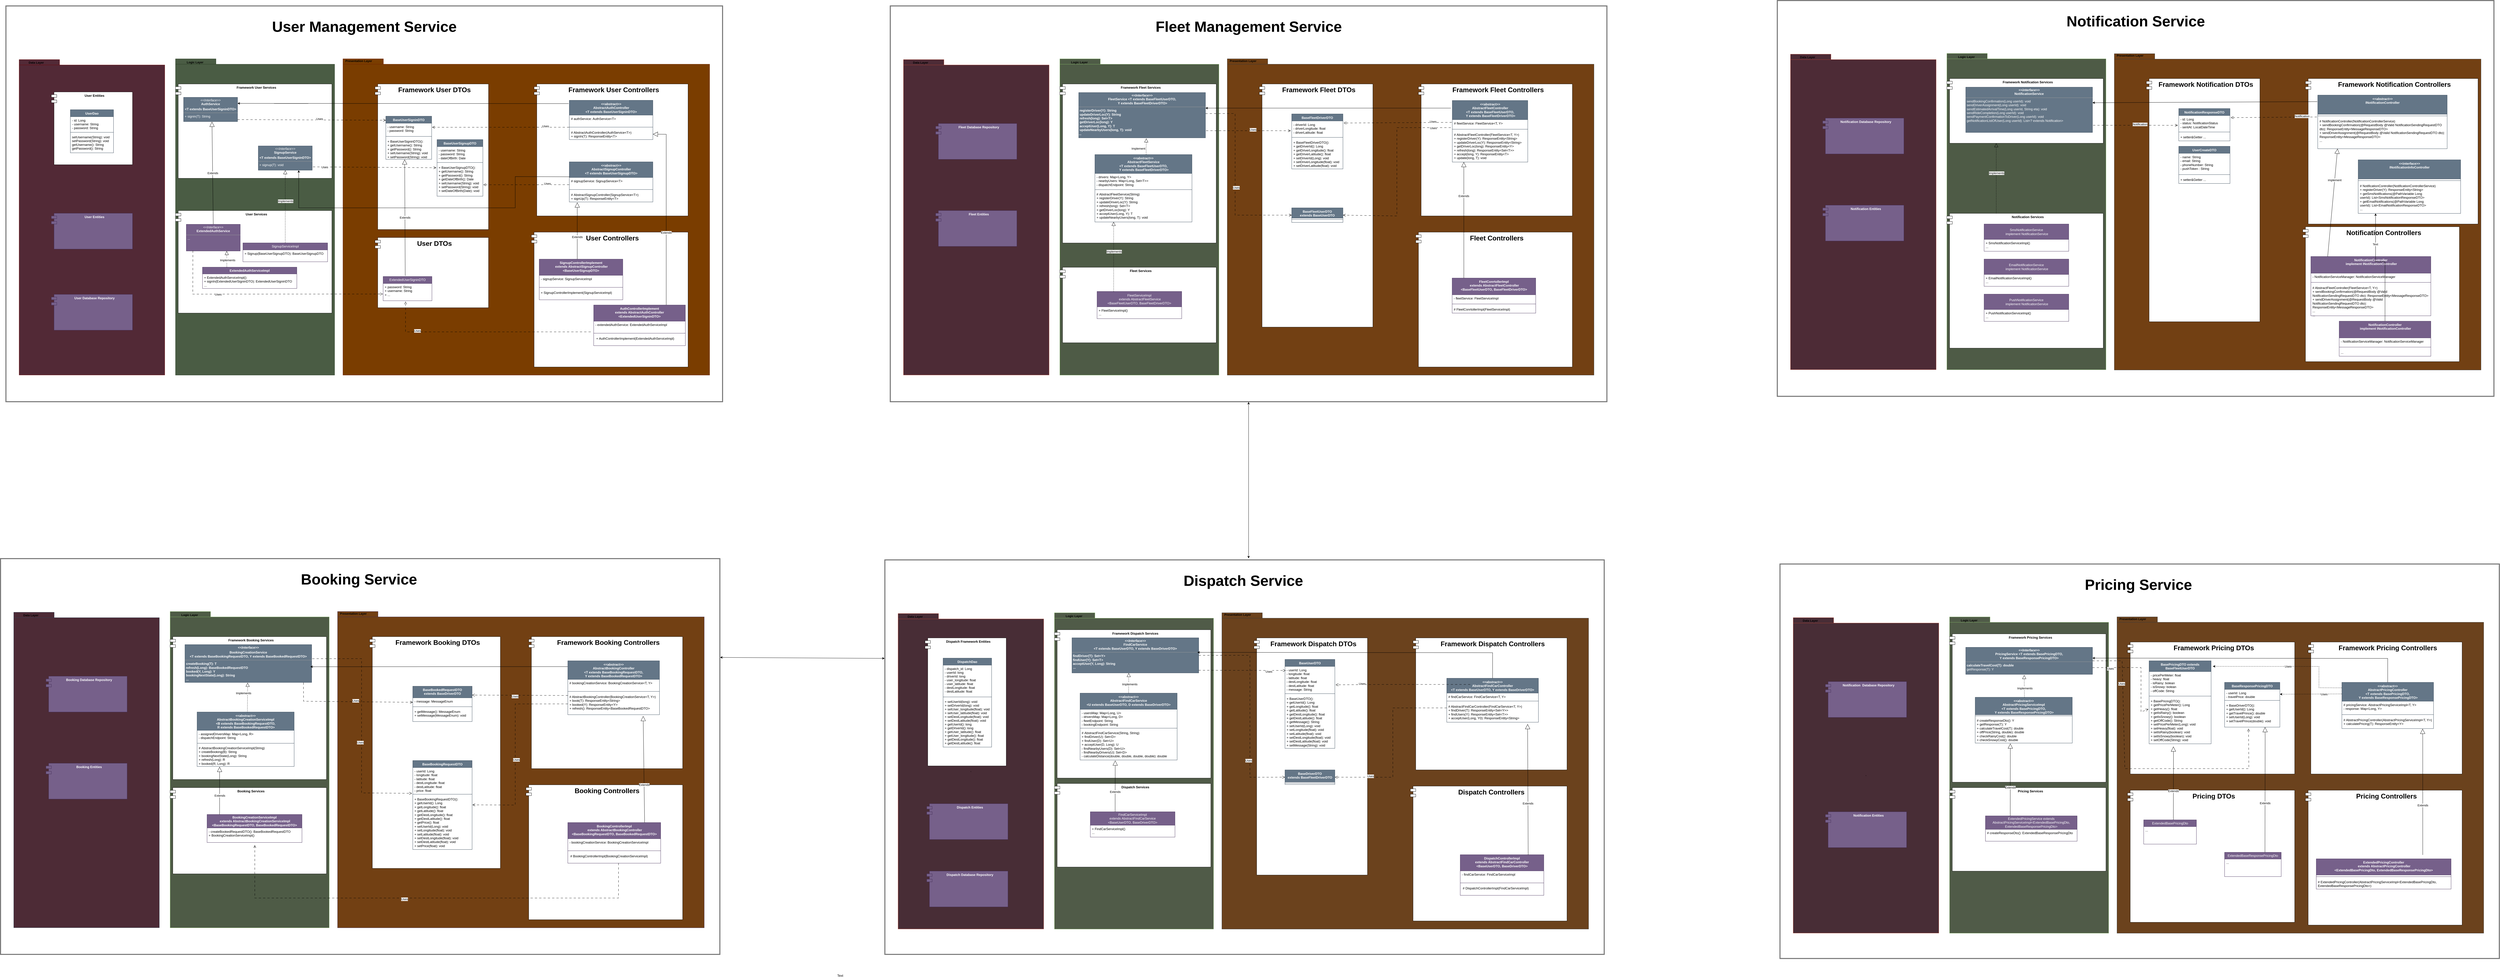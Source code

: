 <mxfile version="24.6.4" type="google">
  <diagram name="Page-1" id="b5b7bab2-c9e2-2cf4-8b2a-24fd1a2a6d21">
    <mxGraphModel grid="1" page="1" gridSize="10" guides="1" tooltips="1" connect="1" arrows="1" fold="1" pageScale="1" pageWidth="3300" pageHeight="4681" background="none" math="0" shadow="0">
      <root>
        <mxCell id="0" />
        <mxCell id="1" parent="0" />
        <mxCell id="4RTGeTHAektIE8tb0sZq-99" value="Text" style="text;html=1;align=center;verticalAlign=middle;resizable=0;points=[];autosize=1;strokeColor=none;fillColor=none;" vertex="1" parent="1">
          <mxGeometry x="-9130" y="2560" width="50" height="30" as="geometry" />
        </mxCell>
        <mxCell id="ff9eJ0lk-1YbS-Rt2xx--102" value="" style="shape=ext;double=1;rounded=0;whiteSpace=wrap;html=1;" vertex="1" parent="1">
          <mxGeometry x="-12910" y="450" width="2660" height="1470" as="geometry" />
        </mxCell>
        <mxCell id="ff9eJ0lk-1YbS-Rt2xx--103" value="`" style="shape=folder;fontStyle=1;spacingTop=10;tabWidth=150;tabHeight=20;tabPosition=left;html=1;whiteSpace=wrap;fillColor=#522936;strokeColor=#6F0000;fontColor=#ffffff;fillStyle=solid;" vertex="1" parent="1">
          <mxGeometry x="-12860" y="650" width="540" height="1170" as="geometry" />
        </mxCell>
        <mxCell id="ff9eJ0lk-1YbS-Rt2xx--104" value="&lt;font style=&quot;font-size: 11px;&quot;&gt;Data Layer&lt;/font&gt;" style="text;strokeColor=none;fillColor=none;html=1;fontSize=24;fontStyle=1;verticalAlign=middle;align=center;" vertex="1" parent="1">
          <mxGeometry x="-12900.755" y="623" width="207.696" height="68.351" as="geometry" />
        </mxCell>
        <mxCell id="ff9eJ0lk-1YbS-Rt2xx--105" value="&lt;b style=&quot;border-color: var(--border-color);&quot;&gt;User Database Repository&lt;br&gt;&lt;/b&gt;" style="shape=module;align=left;spacingLeft=20;align=center;verticalAlign=top;whiteSpace=wrap;html=1;fillColor=#76608a;strokeColor=#432D57;fontColor=#ffffff;" vertex="1" parent="1">
          <mxGeometry x="-12740.574" y="1520.892" width="301.154" height="132.813" as="geometry" />
        </mxCell>
        <mxCell id="ff9eJ0lk-1YbS-Rt2xx--106" value="&lt;b style=&quot;border-color: var(--border-color);&quot;&gt;&lt;b style=&quot;border-color: var(--border-color);&quot;&gt;User Entities&lt;/b&gt;&lt;br&gt;&lt;/b&gt;" style="shape=module;align=left;spacingLeft=20;align=center;verticalAlign=top;whiteSpace=wrap;html=1;fillColor=#76608a;strokeColor=#432D57;fontColor=#ffffff;" vertex="1" parent="1">
          <mxGeometry x="-12740.574" y="1220.003" width="301.154" height="132.813" as="geometry" />
        </mxCell>
        <mxCell id="ff9eJ0lk-1YbS-Rt2xx--136" value="" style="group;" connectable="0" vertex="1" parent="1">
          <mxGeometry x="-12280" y="620.32" width="626" height="1350" as="geometry" />
        </mxCell>
        <mxCell id="ff9eJ0lk-1YbS-Rt2xx--137" value="" style="shape=folder;fontStyle=1;spacingTop=10;tabWidth=150;tabHeight=20;tabPosition=left;html=1;whiteSpace=wrap;fillColor=#4A5C44;strokeColor=#273b21;fontColor=#ffffff;fillStyle=solid;" vertex="1" parent="ff9eJ0lk-1YbS-Rt2xx--136">
          <mxGeometry y="26.88" width="590" height="1173.12" as="geometry" />
        </mxCell>
        <mxCell id="ff9eJ0lk-1YbS-Rt2xx--138" value="&lt;b style=&quot;border-color: var(--border-color);&quot;&gt;Framework User Services&lt;/b&gt;" style="shape=module;align=left;spacingLeft=20;align=center;verticalAlign=top;whiteSpace=wrap;html=1;" vertex="1" parent="ff9eJ0lk-1YbS-Rt2xx--136">
          <mxGeometry y="120" width="580" height="350" as="geometry" />
        </mxCell>
        <mxCell id="ff9eJ0lk-1YbS-Rt2xx--140" value="&lt;font style=&quot;font-size: 11px;&quot;&gt;Logic Layer&lt;/font&gt;" style="text;strokeColor=none;fillColor=none;html=1;fontSize=24;fontStyle=1;verticalAlign=middle;align=center;" vertex="1" parent="ff9eJ0lk-1YbS-Rt2xx--136">
          <mxGeometry x="-40.005" width="223.077" height="70.547" as="geometry" />
        </mxCell>
        <mxCell id="fQ05h5wgyysDENBSpxAR-17" value="&lt;p style=&quot;margin:0px;margin-top:4px;text-align:center;&quot;&gt;&lt;i&gt;&amp;lt;&amp;lt;Interface&amp;gt;&amp;gt;&lt;/i&gt;&lt;br&gt;&lt;b&gt;AuthService&lt;/b&gt;&lt;/p&gt;&lt;p style=&quot;margin:0px;margin-top:4px;text-align:center;&quot;&gt;&lt;b&gt;&amp;lt;T extends BaseUserSigninDTO&amp;gt;&lt;/b&gt;&lt;/p&gt;&lt;hr size=&quot;1&quot;&gt;&lt;p style=&quot;margin:0px;margin-left:4px;&quot;&gt;&lt;span style=&quot;background-color: initial;&quot;&gt;+ signin(T): String&lt;/span&gt;&lt;/p&gt;" style="verticalAlign=top;align=left;overflow=fill;fontSize=12;fontFamily=Helvetica;html=1;whiteSpace=wrap;fillColor=#647687;strokeColor=#314354;fontColor=#ffffff;" vertex="1" parent="ff9eJ0lk-1YbS-Rt2xx--136">
          <mxGeometry x="30" y="169.68" width="200" height="90" as="geometry" />
        </mxCell>
        <mxCell id="fQ05h5wgyysDENBSpxAR-20" value="&lt;p style=&quot;margin:0px;margin-top:4px;text-align:center;&quot;&gt;&lt;i&gt;&amp;lt;&amp;lt;Interface&amp;gt;&amp;gt;&lt;/i&gt;&lt;br&gt;&lt;b&gt;SignupService&lt;/b&gt;&lt;/p&gt;&lt;p style=&quot;margin:0px;margin-top:4px;text-align:center;&quot;&gt;&lt;b&gt;&amp;lt;T extends BaseUserSigninDTO&amp;gt;&lt;/b&gt;&lt;/p&gt;&lt;hr size=&quot;1&quot;&gt;&lt;p style=&quot;margin:0px;margin-left:4px;&quot;&gt;&lt;span style=&quot;background-color: initial;&quot;&gt;+ signup(T): void&lt;/span&gt;&lt;/p&gt;" style="verticalAlign=top;align=left;overflow=fill;fontSize=12;fontFamily=Helvetica;html=1;whiteSpace=wrap;fillColor=#647687;strokeColor=#314354;fontColor=#ffffff;" vertex="1" parent="ff9eJ0lk-1YbS-Rt2xx--136">
          <mxGeometry x="307" y="350" width="200" height="90" as="geometry" />
        </mxCell>
        <mxCell id="fQ05h5wgyysDENBSpxAR-41" value="&lt;b style=&quot;border-color: var(--border-color);&quot;&gt;User Services&lt;/b&gt;" style="shape=module;align=left;spacingLeft=20;align=center;verticalAlign=top;whiteSpace=wrap;html=1;" vertex="1" parent="ff9eJ0lk-1YbS-Rt2xx--136">
          <mxGeometry y="589.68" width="580" height="380.32" as="geometry" />
        </mxCell>
        <mxCell id="fQ05h5wgyysDENBSpxAR-44" value="&lt;p style=&quot;margin:0px;margin-top:4px;text-align:center;&quot;&gt;&lt;i&gt;&amp;lt;&amp;lt;Interface&amp;gt;&amp;gt;&lt;/i&gt;&lt;br&gt;&lt;b&gt;ExtendedAuthService&lt;/b&gt;&lt;/p&gt;&lt;hr size=&quot;1&quot;&gt;&lt;p style=&quot;margin:0px;margin-left:4px;&quot;&gt;...&lt;/p&gt;" style="verticalAlign=top;align=left;overflow=fill;fontSize=12;fontFamily=Helvetica;html=1;whiteSpace=wrap;fillColor=#76608a;strokeColor=#432D57;fontColor=#ffffff;" vertex="1" parent="ff9eJ0lk-1YbS-Rt2xx--136">
          <mxGeometry x="40" y="640.68" width="200" height="99" as="geometry" />
        </mxCell>
        <mxCell id="fQ05h5wgyysDENBSpxAR-45" value="Extends" style="endArrow=block;endSize=16;endFill=0;html=1;rounded=0;exitX=0.5;exitY=0;exitDx=0;exitDy=0;entryX=0.526;entryY=1.007;entryDx=0;entryDy=0;entryPerimeter=0;" edge="1" parent="ff9eJ0lk-1YbS-Rt2xx--136" source="fQ05h5wgyysDENBSpxAR-44" target="fQ05h5wgyysDENBSpxAR-17">
          <mxGeometry width="160" relative="1" as="geometry">
            <mxPoint x="129.0" y="609.68" as="sourcePoint" />
            <mxPoint x="129.0" y="259.23" as="targetPoint" />
          </mxGeometry>
        </mxCell>
        <mxCell id="fQ05h5wgyysDENBSpxAR-46" value="&lt;b style=&quot;border-color: var(--border-color);&quot;&gt;ExtendedAuthServiceImpl&lt;br&gt;&lt;/b&gt;" style="swimlane;fontStyle=0;childLayout=stackLayout;horizontal=1;startSize=25;fillColor=#76608a;horizontalStack=0;resizeParent=1;resizeParentMax=0;resizeLast=0;collapsible=1;marginBottom=0;whiteSpace=wrap;html=1;strokeColor=#432D57;fontColor=#ffffff;" vertex="1" parent="ff9eJ0lk-1YbS-Rt2xx--136">
          <mxGeometry x="100" y="799.68" width="350" height="79" as="geometry" />
        </mxCell>
        <mxCell id="fQ05h5wgyysDENBSpxAR-47" value="+ ExtendedAuthServiceImpl():&lt;br&gt;+&amp;nbsp;signIn(ExtendedUserSigninDTO):&amp;nbsp;ExtendedUserSigninDTO&lt;br&gt;..." style="text;strokeColor=none;fillColor=none;align=left;verticalAlign=top;spacingLeft=4;spacingRight=4;overflow=hidden;rotatable=0;points=[[0,0.5],[1,0.5]];portConstraint=eastwest;whiteSpace=wrap;html=1;" vertex="1" parent="fQ05h5wgyysDENBSpxAR-46">
          <mxGeometry y="25" width="350" height="54" as="geometry" />
        </mxCell>
        <mxCell id="fQ05h5wgyysDENBSpxAR-52" value="" style="endArrow=block;dashed=1;endFill=0;endSize=12;html=1;rounded=0;exitX=0.258;exitY=-0.002;exitDx=0;exitDy=0;entryX=0.75;entryY=1;entryDx=0;entryDy=0;exitPerimeter=0;" edge="1" parent="ff9eJ0lk-1YbS-Rt2xx--136" source="fQ05h5wgyysDENBSpxAR-46" target="fQ05h5wgyysDENBSpxAR-44">
          <mxGeometry width="160" relative="1" as="geometry">
            <mxPoint x="180" y="780" as="sourcePoint" />
            <mxPoint x="119" y="741.68" as="targetPoint" />
          </mxGeometry>
        </mxCell>
        <mxCell id="G7QCOYSQD_JsjbMZmCGa-14" value="Implements" style="edgeLabel;html=1;align=center;verticalAlign=middle;resizable=0;points=[];" connectable="0" vertex="1" parent="fQ05h5wgyysDENBSpxAR-52">
          <mxGeometry x="-0.112" y="-3" relative="1" as="geometry">
            <mxPoint as="offset" />
          </mxGeometry>
        </mxCell>
        <mxCell id="fQ05h5wgyysDENBSpxAR-35" value="SignupServiceImpl" style="swimlane;fontStyle=0;childLayout=stackLayout;horizontal=1;startSize=26;fillColor=#76608a;horizontalStack=0;resizeParent=1;resizeParentMax=0;resizeLast=0;collapsible=1;marginBottom=0;whiteSpace=wrap;html=1;strokeColor=#432D57;fontColor=#ffffff;" vertex="1" parent="ff9eJ0lk-1YbS-Rt2xx--136">
          <mxGeometry x="250" y="709.68" width="314" height="70" as="geometry" />
        </mxCell>
        <mxCell id="fQ05h5wgyysDENBSpxAR-36" value="+ Signup(BaseUserSignupDTO):&amp;nbsp;BaseUserSignupDTO" style="text;strokeColor=none;fillColor=none;align=left;verticalAlign=top;spacingLeft=4;spacingRight=4;overflow=hidden;rotatable=0;points=[[0,0.5],[1,0.5]];portConstraint=eastwest;whiteSpace=wrap;html=1;" vertex="1" parent="fQ05h5wgyysDENBSpxAR-35">
          <mxGeometry y="26" width="314" height="44" as="geometry" />
        </mxCell>
        <mxCell id="fQ05h5wgyysDENBSpxAR-39" value="" style="endArrow=block;dashed=1;endFill=0;endSize=12;html=1;rounded=0;exitX=0.5;exitY=0;exitDx=0;exitDy=0;entryX=0.5;entryY=1;entryDx=0;entryDy=0;" edge="1" parent="ff9eJ0lk-1YbS-Rt2xx--136" source="fQ05h5wgyysDENBSpxAR-35" target="fQ05h5wgyysDENBSpxAR-20">
          <mxGeometry width="160" relative="1" as="geometry">
            <mxPoint x="390" y="609.76" as="sourcePoint" />
            <mxPoint x="481" y="609.676" as="targetPoint" />
          </mxGeometry>
        </mxCell>
        <mxCell id="G7QCOYSQD_JsjbMZmCGa-13" value="Implements" style="edgeLabel;html=1;align=center;verticalAlign=middle;resizable=0;points=[];" connectable="0" vertex="1" parent="fQ05h5wgyysDENBSpxAR-39">
          <mxGeometry x="0.151" y="-1" relative="1" as="geometry">
            <mxPoint as="offset" />
          </mxGeometry>
        </mxCell>
        <mxCell id="Yc0dajecIT0wjhhTSlsI-161" value="Text" style="text;html=1;align=center;verticalAlign=middle;resizable=0;points=[];autosize=1;strokeColor=none;fillColor=none;" vertex="1" parent="1">
          <mxGeometry x="-12005" y="2518" width="50" height="30" as="geometry" />
        </mxCell>
        <mxCell id="ff9eJ0lk-1YbS-Rt2xx--142" value="&lt;font style=&quot;font-size: 55px;&quot;&gt;User Management Service&lt;/font&gt;" style="text;strokeColor=none;fillColor=none;html=1;fontSize=24;fontStyle=1;verticalAlign=middle;align=center;" vertex="1" parent="1">
          <mxGeometry x="-12075" y="479.999" width="990" height="94.595" as="geometry" />
        </mxCell>
        <mxCell id="MfBn7ZCDACpYEkB0m4pv-124" value="" style="shape=ext;double=1;rounded=0;whiteSpace=wrap;html=1;" vertex="1" parent="1">
          <mxGeometry x="-12930" y="2500" width="2670" height="1470" as="geometry" />
        </mxCell>
        <mxCell id="MfBn7ZCDACpYEkB0m4pv-125" value="`" style="shape=folder;fontStyle=1;spacingTop=10;tabWidth=150;tabHeight=20;tabPosition=left;html=1;whiteSpace=wrap;fillColor=#4d2b36;strokeColor=#314354;fontColor=#ffffff;" vertex="1" parent="1">
          <mxGeometry x="-12880" y="2700" width="540" height="1170" as="geometry" />
        </mxCell>
        <mxCell id="MfBn7ZCDACpYEkB0m4pv-126" value="&lt;font style=&quot;font-size: 11px;&quot;&gt;Data Layer&lt;/font&gt;" style="text;strokeColor=none;fillColor=none;html=1;fontSize=24;fontStyle=1;verticalAlign=middle;align=center;" vertex="1" parent="1">
          <mxGeometry x="-12920.755" y="2673" width="207.696" height="68.351" as="geometry" />
        </mxCell>
        <mxCell id="MfBn7ZCDACpYEkB0m4pv-127" value="&lt;b style=&quot;border-color: var(--border-color);&quot;&gt;Booking Database Repository&lt;br&gt;&lt;/b&gt;" style="shape=module;align=left;spacingLeft=20;align=center;verticalAlign=top;whiteSpace=wrap;html=1;fillColor=#76608a;strokeColor=#432D57;fontColor=#ffffff;" vertex="1" parent="1">
          <mxGeometry x="-12760.574" y="2937.182" width="301.154" height="132.813" as="geometry" />
        </mxCell>
        <mxCell id="MfBn7ZCDACpYEkB0m4pv-128" value="&lt;b style=&quot;border-color: var(--border-color);&quot;&gt;&lt;b style=&quot;border-color: var(--border-color);&quot;&gt;Booking Entities&lt;/b&gt;&lt;br&gt;&lt;/b&gt;" style="shape=module;align=left;spacingLeft=20;align=center;verticalAlign=top;whiteSpace=wrap;html=1;fillColor=#76608a;strokeColor=#432D57;fontColor=#ffffff;" vertex="1" parent="1">
          <mxGeometry x="-12760.574" y="3260.003" width="301.154" height="132.813" as="geometry" />
        </mxCell>
        <mxCell id="MfBn7ZCDACpYEkB0m4pv-129" value="" style="group;" connectable="0" vertex="1" parent="1">
          <mxGeometry x="-12300" y="2670.32" width="626" height="1350" as="geometry" />
        </mxCell>
        <mxCell id="MfBn7ZCDACpYEkB0m4pv-130" value="" style="shape=folder;fontStyle=1;spacingTop=10;tabWidth=150;tabHeight=20;tabPosition=left;html=1;whiteSpace=wrap;fillColor=#4e5b46;strokeColor=#82b366;" vertex="1" parent="MfBn7ZCDACpYEkB0m4pv-129">
          <mxGeometry y="26.88" width="590" height="1173.12" as="geometry" />
        </mxCell>
        <mxCell id="MfBn7ZCDACpYEkB0m4pv-131" value="&lt;b style=&quot;border-color: var(--border-color);&quot;&gt;Framework Booking Services&lt;/b&gt;" style="shape=module;align=left;spacingLeft=20;align=center;verticalAlign=top;whiteSpace=wrap;html=1;" vertex="1" parent="MfBn7ZCDACpYEkB0m4pv-129">
          <mxGeometry y="120" width="580" height="530" as="geometry" />
        </mxCell>
        <mxCell id="MfBn7ZCDACpYEkB0m4pv-132" value="&lt;font style=&quot;font-size: 11px;&quot;&gt;Logic Layer&lt;/font&gt;" style="text;strokeColor=none;fillColor=none;html=1;fontSize=24;fontStyle=1;verticalAlign=middle;align=center;" vertex="1" parent="MfBn7ZCDACpYEkB0m4pv-129">
          <mxGeometry x="-40.005" width="223.077" height="70.547" as="geometry" />
        </mxCell>
        <mxCell id="MfBn7ZCDACpYEkB0m4pv-135" value="&lt;b style=&quot;border-color: var(--border-color);&quot;&gt;Booking Services&lt;/b&gt;" style="shape=module;align=left;spacingLeft=20;align=center;verticalAlign=top;whiteSpace=wrap;html=1;" vertex="1" parent="MfBn7ZCDACpYEkB0m4pv-129">
          <mxGeometry y="680" width="580" height="320" as="geometry" />
        </mxCell>
        <mxCell id="MfBn7ZCDACpYEkB0m4pv-141" value="&lt;b&gt;BookingCreationServiceImpl&lt;br&gt;&amp;nbsp;extends AbstractBookingCreationServiceImpl&lt;br&gt;&amp;lt;BaseBookingRequestDTO, BaseBookedRequestDTO&amp;gt;&lt;/b&gt;" style="swimlane;fontStyle=0;childLayout=stackLayout;horizontal=1;startSize=50;fillColor=#76608a;horizontalStack=0;resizeParent=1;resizeParentMax=0;resizeLast=0;collapsible=1;marginBottom=0;whiteSpace=wrap;html=1;strokeColor=#432D57;fontColor=#ffffff;" vertex="1" parent="MfBn7ZCDACpYEkB0m4pv-129">
          <mxGeometry x="137" y="779.68" width="352" height="104" as="geometry" />
        </mxCell>
        <mxCell id="MfBn7ZCDACpYEkB0m4pv-142" value="- createBookedRequestDTO():&amp;nbsp;BaseBookedRequestDTO&lt;br&gt;+ BookingCreationServiceImpl()" style="text;strokeColor=none;fillColor=none;align=left;verticalAlign=top;spacingLeft=4;spacingRight=4;overflow=hidden;rotatable=0;points=[[0,0.5],[1,0.5]];portConstraint=eastwest;whiteSpace=wrap;html=1;" vertex="1" parent="MfBn7ZCDACpYEkB0m4pv-141">
          <mxGeometry y="50" width="352" height="54" as="geometry" />
        </mxCell>
        <mxCell id="MfBn7ZCDACpYEkB0m4pv-212" value="" style="endArrow=block;dashed=1;endFill=0;endSize=12;html=1;rounded=0;entryX=0.495;entryY=1.007;entryDx=0;entryDy=0;exitX=0.518;exitY=0.005;exitDx=0;exitDy=0;exitPerimeter=0;entryPerimeter=0;" edge="1" parent="MfBn7ZCDACpYEkB0m4pv-129" source="MfBn7ZCDACpYEkB0m4pv-441" target="MfBn7ZCDACpYEkB0m4pv-211">
          <mxGeometry width="160" relative="1" as="geometry">
            <mxPoint x="288.57" y="350.438" as="sourcePoint" />
            <mxPoint x="255" y="349.68" as="targetPoint" />
          </mxGeometry>
        </mxCell>
        <mxCell id="MfBn7ZCDACpYEkB0m4pv-211" value="&lt;p style=&quot;margin:0px;margin-top:4px;text-align:center;&quot;&gt;&lt;b&gt;&lt;i style=&quot;&quot;&gt;&amp;lt;&amp;lt;Interface&amp;gt;&amp;gt;&lt;/i&gt;&lt;br&gt;&lt;/b&gt;&lt;/p&gt;&lt;p style=&quot;margin:0px;margin-top:4px;text-align:center;&quot;&gt;&lt;b&gt;BookingCreationService&lt;/b&gt;&lt;/p&gt;&lt;div style=&quot;text-align: center;&quot;&gt;&lt;b&gt;&amp;lt;T extends BaseBookingRequestDTO, Y extends BaseBookedRequestDTO&amp;gt;&lt;/b&gt;&lt;/div&gt;&lt;hr size=&quot;1&quot;&gt;&lt;p style=&quot;margin:0px;margin-left:4px;&quot;&gt;&lt;b&gt;createBooking(T): T&lt;/b&gt;&lt;br&gt;&lt;/p&gt;&lt;b&gt;&amp;nbsp;refresh(Long): BaseBookedRequestDTO&lt;/b&gt;&lt;p style=&quot;margin:0px;margin-left:4px;&quot;&gt;&lt;b style=&quot;background-color: initial;&quot;&gt;booked(Y, Long): Y&lt;/b&gt;&lt;br&gt;&lt;/p&gt;&lt;p style=&quot;margin:0px;margin-left:4px;&quot;&gt;&lt;b&gt;bookingNextState(Long): String&lt;/b&gt;&lt;br&gt;&lt;/p&gt;&lt;p style=&quot;margin:0px;margin-left:4px;&quot;&gt;&lt;b&gt;...&lt;/b&gt;&lt;/p&gt;" style="verticalAlign=top;align=left;overflow=fill;fontSize=12;fontFamily=Helvetica;html=1;whiteSpace=wrap;fillColor=#647687;strokeColor=#314354;fontColor=#ffffff;" vertex="1" parent="MfBn7ZCDACpYEkB0m4pv-129">
          <mxGeometry x="55" y="149.68" width="470" height="140.32" as="geometry" />
        </mxCell>
        <mxCell id="MfBn7ZCDACpYEkB0m4pv-232" value="Extends" style="endArrow=block;endSize=16;endFill=0;html=1;rounded=0;entryX=0.232;entryY=1.017;entryDx=0;entryDy=0;entryPerimeter=0;exitX=0.649;exitY=-0.003;exitDx=0;exitDy=0;exitPerimeter=0;" edge="1" parent="MfBn7ZCDACpYEkB0m4pv-129" target="MfBn7ZCDACpYEkB0m4pv-444">
          <mxGeometry x="-0.214" width="160" relative="1" as="geometry">
            <mxPoint x="183.518" y="779.678" as="sourcePoint" />
            <mxPoint x="183.07" y="566.77" as="targetPoint" />
            <mxPoint as="offset" />
            <Array as="points" />
          </mxGeometry>
        </mxCell>
        <mxCell id="MfBn7ZCDACpYEkB0m4pv-319" value="Implements" style="edgeLabel;html=1;align=center;verticalAlign=middle;resizable=0;points=[];" connectable="0" vertex="1" parent="MfBn7ZCDACpYEkB0m4pv-129">
          <mxGeometry x="445.0" y="689.684" as="geometry">
            <mxPoint x="-173" y="-360" as="offset" />
          </mxGeometry>
        </mxCell>
        <mxCell id="MfBn7ZCDACpYEkB0m4pv-441" value="&lt;div&gt;&amp;lt;&amp;lt;abstract&amp;gt;&amp;gt;&lt;/div&gt;&lt;div&gt;AbstractBookingCreationServiceImpl&lt;/div&gt;&lt;div&gt;&amp;lt;B extends BaseBookingRequestDTO,&lt;/div&gt;&lt;div&gt;&amp;nbsp;R extends BaseBookedRequestDTO&amp;gt;&lt;/div&gt;" style="swimlane;fontStyle=1;align=center;verticalAlign=top;childLayout=stackLayout;horizontal=1;startSize=68;horizontalStack=0;resizeParent=1;resizeParentMax=0;resizeLast=0;collapsible=1;marginBottom=0;whiteSpace=wrap;html=1;fillColor=#647687;strokeColor=#314354;fontColor=#ffffff;" vertex="1" parent="MfBn7ZCDACpYEkB0m4pv-129">
          <mxGeometry x="100" y="399.68" width="360" height="202" as="geometry" />
        </mxCell>
        <mxCell id="MfBn7ZCDACpYEkB0m4pv-442" value="- assignedDriversMap: Map&amp;lt;Long, R&amp;gt;&lt;br&gt;- dispatchEndpoint: String" style="text;strokeColor=none;fillColor=none;align=left;verticalAlign=top;spacingLeft=4;spacingRight=4;overflow=hidden;rotatable=0;points=[[0,0.5],[1,0.5]];portConstraint=eastwest;whiteSpace=wrap;html=1;" vertex="1" parent="MfBn7ZCDACpYEkB0m4pv-441">
          <mxGeometry y="68" width="360" height="44" as="geometry" />
        </mxCell>
        <mxCell id="MfBn7ZCDACpYEkB0m4pv-443" value="" style="line;strokeWidth=1;fillColor=none;align=left;verticalAlign=middle;spacingTop=-1;spacingLeft=3;spacingRight=3;rotatable=0;labelPosition=right;points=[];portConstraint=eastwest;strokeColor=inherit;" vertex="1" parent="MfBn7ZCDACpYEkB0m4pv-441">
          <mxGeometry y="112" width="360" height="8" as="geometry" />
        </mxCell>
        <mxCell id="MfBn7ZCDACpYEkB0m4pv-444" value="#&amp;nbsp;AbstractBookingCreationServiceImpl(String)&lt;br&gt;+&amp;nbsp;createBooking(B):&amp;nbsp;String&lt;br style=&quot;border-color: var(--border-color);&quot;&gt;&lt;div style=&quot;border-color: var(--border-color);&quot;&gt;+ bookingNextState(Long): String&lt;/div&gt;&lt;div style=&quot;border-color: var(--border-color);&quot;&gt;+ refresh(Long): R&lt;/div&gt;&lt;div style=&quot;border-color: var(--border-color);&quot;&gt;+ booked(R, Long): R&lt;/div&gt;" style="text;strokeColor=none;fillColor=none;align=left;verticalAlign=top;spacingLeft=4;spacingRight=4;overflow=hidden;rotatable=0;points=[[0,0.5],[1,0.5]];portConstraint=eastwest;whiteSpace=wrap;html=1;" vertex="1" parent="MfBn7ZCDACpYEkB0m4pv-441">
          <mxGeometry y="120" width="360" height="82" as="geometry" />
        </mxCell>
        <mxCell id="MfBn7ZCDACpYEkB0m4pv-145" value="&lt;font style=&quot;font-size: 55px;&quot;&gt;Booking Service&lt;/font&gt;" style="text;strokeColor=none;fillColor=none;html=1;fontSize=24;fontStyle=1;verticalAlign=middle;align=center;" vertex="1" parent="1">
          <mxGeometry x="-12095" y="2529.999" width="990" height="94.595" as="geometry" />
        </mxCell>
        <mxCell id="MfBn7ZCDACpYEkB0m4pv-146" value="" style="shape=folder;fontStyle=1;spacingTop=10;tabWidth=150;tabHeight=20;tabPosition=left;html=1;whiteSpace=wrap;fillColor=#724013;strokeColor=#432D57;fontColor=#ffffff;" vertex="1" parent="1">
          <mxGeometry x="-11679" y="2697.178" width="1360" height="1173.15" as="geometry" />
        </mxCell>
        <mxCell id="MfBn7ZCDACpYEkB0m4pv-147" value="&lt;font style=&quot;font-size: 11px;&quot;&gt;Presentation Layer&lt;/font&gt;" style="text;strokeColor=none;fillColor=none;html=1;fontSize=24;fontStyle=1;verticalAlign=middle;align=center;" vertex="1" parent="1">
          <mxGeometry x="-11729" y="2680.328" width="215.38" height="40.455" as="geometry" />
        </mxCell>
        <mxCell id="MfBn7ZCDACpYEkB0m4pv-148" value="&lt;div&gt;&lt;b&gt;&lt;font style=&quot;font-size: 25px;&quot;&gt;Framework Booking DTOs&lt;/font&gt;&lt;/b&gt;&lt;/div&gt;" style="shape=module;align=left;spacingLeft=20;align=center;verticalAlign=top;whiteSpace=wrap;html=1;" vertex="1" parent="1">
          <mxGeometry x="-11560" y="2790.33" width="485" height="859.67" as="geometry" />
        </mxCell>
        <mxCell id="MfBn7ZCDACpYEkB0m4pv-149" value="&lt;div&gt;&lt;b&gt;&lt;font style=&quot;font-size: 25px;&quot;&gt;Framework Booking Controllers&lt;/font&gt;&lt;/b&gt;&lt;/div&gt;" style="shape=module;align=left;spacingLeft=20;align=center;verticalAlign=top;whiteSpace=wrap;html=1;" vertex="1" parent="1">
          <mxGeometry x="-10970" y="2790.328" width="571" height="489.67" as="geometry" />
        </mxCell>
        <mxCell id="MfBn7ZCDACpYEkB0m4pv-150" value="&amp;lt;&amp;lt;abstract&amp;gt;&amp;gt;&lt;br&gt;AbstractBookingController&lt;br&gt;&amp;lt;T extends BaseBookingRequestDTO, &lt;br&gt;Y extends BaseBookedRequestDTO&amp;gt;" style="swimlane;fontStyle=1;align=center;verticalAlign=top;childLayout=stackLayout;horizontal=1;startSize=69;horizontalStack=0;resizeParent=1;resizeParentMax=0;resizeLast=0;collapsible=1;marginBottom=0;whiteSpace=wrap;html=1;fillColor=#647687;strokeColor=#314354;direction=east;fontColor=#ffffff;" vertex="1" parent="1">
          <mxGeometry x="-10825" y="2880" width="340" height="200.005" as="geometry">
            <mxRectangle x="879" y="343.239" width="230" height="60" as="alternateBounds" />
          </mxGeometry>
        </mxCell>
        <mxCell id="MfBn7ZCDACpYEkB0m4pv-151" value="# bookingCreationService:&amp;nbsp;BookingCreationService&amp;lt;T, Y&amp;gt;" style="text;strokeColor=none;fillColor=none;align=left;verticalAlign=top;spacingLeft=4;spacingRight=4;overflow=hidden;rotatable=0;points=[[0,0.5],[1,0.5]];portConstraint=eastwest;whiteSpace=wrap;html=1;" vertex="1" parent="MfBn7ZCDACpYEkB0m4pv-150">
          <mxGeometry y="69" width="340" height="38.49" as="geometry" />
        </mxCell>
        <mxCell id="MfBn7ZCDACpYEkB0m4pv-152" value="" style="line;strokeWidth=1;fillColor=none;align=left;verticalAlign=middle;spacingTop=-1;spacingLeft=3;spacingRight=3;rotatable=0;labelPosition=right;points=[];portConstraint=eastwest;strokeColor=inherit;" vertex="1" parent="MfBn7ZCDACpYEkB0m4pv-150">
          <mxGeometry y="107.49" width="340" height="12.305" as="geometry" />
        </mxCell>
        <mxCell id="MfBn7ZCDACpYEkB0m4pv-153" value="# AbstractBookingController(BookingCreationService&amp;lt;T, Y&amp;gt;)&lt;br&gt;+&amp;nbsp;book(T):&amp;nbsp;ResponseEntity&amp;lt;String&lt;span style=&quot;background-color: initial;&quot;&gt;&amp;gt;&lt;/span&gt;&lt;br&gt;+&amp;nbsp;booked(Y):&amp;nbsp;ResponseEntity&amp;lt;Y&amp;gt;&amp;nbsp;&lt;br&gt;+ refresh():&amp;nbsp;ResponseEntity&amp;lt;BaseBookedRequestDTO&amp;gt;" style="text;strokeColor=none;fillColor=none;align=left;verticalAlign=top;spacingLeft=4;spacingRight=4;overflow=hidden;rotatable=0;points=[[0,0.5],[1,0.5]];portConstraint=eastwest;whiteSpace=wrap;html=1;" vertex="1" parent="MfBn7ZCDACpYEkB0m4pv-150">
          <mxGeometry y="119.795" width="340" height="80.21" as="geometry" />
        </mxCell>
        <mxCell id="MfBn7ZCDACpYEkB0m4pv-167" value="&lt;span style=&quot;font-size: 25px;&quot;&gt;&lt;b&gt;Booking Controllers&lt;/b&gt;&lt;/span&gt;" style="shape=module;align=left;spacingLeft=20;align=center;verticalAlign=top;whiteSpace=wrap;html=1;" vertex="1" parent="1">
          <mxGeometry x="-10980" y="3339.998" width="581" height="500.33" as="geometry" />
        </mxCell>
        <mxCell id="MfBn7ZCDACpYEkB0m4pv-168" value="BaseBookedRequestDTO&lt;br&gt;extends BaseDriverDTO&lt;br&gt;" style="swimlane;fontStyle=1;align=center;verticalAlign=top;childLayout=stackLayout;horizontal=1;startSize=43;horizontalStack=0;resizeParent=1;resizeParentMax=0;resizeLast=0;collapsible=1;marginBottom=0;whiteSpace=wrap;html=1;fillColor=#647687;strokeColor=#314354;fontColor=#ffffff;" vertex="1" parent="1">
          <mxGeometry x="-11400" y="2974.41" width="220" height="131" as="geometry" />
        </mxCell>
        <mxCell id="MfBn7ZCDACpYEkB0m4pv-169" value="&lt;div&gt;&lt;span style=&quot;background-color: initial;&quot;&gt;-&amp;nbsp;message: MessageEnum&lt;/span&gt;&lt;br&gt;&lt;/div&gt;" style="text;strokeColor=none;fillColor=none;align=left;verticalAlign=top;spacingLeft=4;spacingRight=4;overflow=hidden;rotatable=0;points=[[0,0.5],[1,0.5]];portConstraint=eastwest;whiteSpace=wrap;html=1;" vertex="1" parent="MfBn7ZCDACpYEkB0m4pv-168">
          <mxGeometry y="43" width="220" height="28" as="geometry" />
        </mxCell>
        <mxCell id="MfBn7ZCDACpYEkB0m4pv-170" value="" style="line;strokeWidth=1;fillColor=none;align=left;verticalAlign=middle;spacingTop=-1;spacingLeft=3;spacingRight=3;rotatable=0;labelPosition=right;points=[];portConstraint=eastwest;strokeColor=inherit;" vertex="1" parent="MfBn7ZCDACpYEkB0m4pv-168">
          <mxGeometry y="71" width="220" height="10" as="geometry" />
        </mxCell>
        <mxCell id="MfBn7ZCDACpYEkB0m4pv-171" value="&lt;div&gt;&lt;div style=&quot;border-color: var(--border-color);&quot;&gt;&lt;span style=&quot;background-color: initial;&quot;&gt;+ getMessage&lt;/span&gt;&lt;span style=&quot;background-color: initial;&quot;&gt;(): MessageEnum&lt;/span&gt;&lt;/div&gt;&lt;/div&gt;&lt;div&gt;&lt;div style=&quot;border-color: var(--border-color);&quot;&gt;+ setMessage(MessageEnum): void&lt;/div&gt;&lt;/div&gt;&lt;div style=&quot;border-color: var(--border-color);&quot;&gt;&lt;br&gt;&lt;/div&gt;&lt;div&gt;&lt;br&gt;&lt;/div&gt;" style="text;strokeColor=none;fillColor=none;align=left;verticalAlign=top;spacingLeft=4;spacingRight=4;overflow=hidden;rotatable=0;points=[[0,0.5],[1,0.5]];portConstraint=eastwest;whiteSpace=wrap;html=1;" vertex="1" parent="MfBn7ZCDACpYEkB0m4pv-168">
          <mxGeometry y="81" width="220" height="50" as="geometry" />
        </mxCell>
        <mxCell id="MfBn7ZCDACpYEkB0m4pv-181" value="BookingControllerImpl&lt;br&gt;&amp;nbsp;extends AbstractBookingController&lt;br&gt;&amp;lt;BaseBookingRequestDTO, BaseBookedRequestDTO&amp;gt;" style="swimlane;fontStyle=1;align=center;verticalAlign=top;childLayout=stackLayout;horizontal=1;startSize=60;horizontalStack=0;resizeParent=1;resizeParentMax=0;resizeLast=0;collapsible=1;marginBottom=0;whiteSpace=wrap;html=1;fillColor=#76608a;strokeColor=#432D57;direction=east;fontColor=#ffffff;" vertex="1" parent="1">
          <mxGeometry x="-10825" y="3480" width="344.5" height="150.782" as="geometry">
            <mxRectangle x="879" y="343.239" width="230" height="60" as="alternateBounds" />
          </mxGeometry>
        </mxCell>
        <mxCell id="MfBn7ZCDACpYEkB0m4pv-182" value="-&amp;nbsp;bookingCreationService: BookingCreationServiceImpl" style="text;strokeColor=none;fillColor=none;align=left;verticalAlign=top;spacingLeft=4;spacingRight=4;overflow=hidden;rotatable=0;points=[[0,0.5],[1,0.5]];portConstraint=eastwest;whiteSpace=wrap;html=1;" vertex="1" parent="MfBn7ZCDACpYEkB0m4pv-181">
          <mxGeometry y="60" width="344.5" height="38.486" as="geometry" />
        </mxCell>
        <mxCell id="MfBn7ZCDACpYEkB0m4pv-183" value="" style="line;strokeWidth=1;fillColor=none;align=left;verticalAlign=middle;spacingTop=-1;spacingLeft=3;spacingRight=3;rotatable=0;labelPosition=right;points=[];portConstraint=eastwest;strokeColor=inherit;" vertex="1" parent="MfBn7ZCDACpYEkB0m4pv-181">
          <mxGeometry y="98.486" width="344.5" height="12.305" as="geometry" />
        </mxCell>
        <mxCell id="MfBn7ZCDACpYEkB0m4pv-184" value="&amp;nbsp;#&amp;nbsp;BookingControllerImpl(BookingCreationServiceImpl)" style="text;strokeColor=none;fillColor=none;align=left;verticalAlign=top;spacingLeft=4;spacingRight=4;overflow=hidden;rotatable=0;points=[[0,0.5],[1,0.5]];portConstraint=eastwest;whiteSpace=wrap;html=1;" vertex="1" parent="MfBn7ZCDACpYEkB0m4pv-181">
          <mxGeometry y="110.791" width="344.5" height="39.991" as="geometry" />
        </mxCell>
        <mxCell id="MfBn7ZCDACpYEkB0m4pv-191" value="BaseBookingRequestDTO" style="swimlane;fontStyle=1;align=center;verticalAlign=top;childLayout=stackLayout;horizontal=1;startSize=26;horizontalStack=0;resizeParent=1;resizeParentMax=0;resizeLast=0;collapsible=1;marginBottom=0;whiteSpace=wrap;html=1;fillColor=#647687;strokeColor=#314354;fontColor=#ffffff;" vertex="1" parent="1">
          <mxGeometry x="-11400" y="3250" width="220" height="330" as="geometry" />
        </mxCell>
        <mxCell id="MfBn7ZCDACpYEkB0m4pv-192" value="&lt;div&gt;&lt;span style=&quot;background-color: initial;&quot;&gt;- userId: Long&lt;/span&gt;&lt;/div&gt;&lt;div&gt;&lt;span style=&quot;background-color: initial;&quot;&gt;- longitude: float&lt;/span&gt;&lt;/div&gt;&lt;div&gt;-&amp;nbsp;latitude: float&lt;/div&gt;&lt;div&gt;&lt;span style=&quot;background-color: initial;&quot;&gt;-&amp;nbsp;destLongitude: float&lt;/span&gt;&lt;/div&gt;&lt;div&gt;- destLatitude: float&lt;br&gt;&lt;/div&gt;&lt;div&gt;- price: float&lt;/div&gt;" style="text;strokeColor=none;fillColor=none;align=left;verticalAlign=top;spacingLeft=4;spacingRight=4;overflow=hidden;rotatable=0;points=[[0,0.5],[1,0.5]];portConstraint=eastwest;whiteSpace=wrap;html=1;" vertex="1" parent="MfBn7ZCDACpYEkB0m4pv-191">
          <mxGeometry y="26" width="220" height="94" as="geometry" />
        </mxCell>
        <mxCell id="MfBn7ZCDACpYEkB0m4pv-193" value="" style="line;strokeWidth=1;fillColor=none;align=left;verticalAlign=middle;spacingTop=-1;spacingLeft=3;spacingRight=3;rotatable=0;labelPosition=right;points=[];portConstraint=eastwest;strokeColor=inherit;" vertex="1" parent="MfBn7ZCDACpYEkB0m4pv-191">
          <mxGeometry y="120" width="220" height="10" as="geometry" />
        </mxCell>
        <mxCell id="MfBn7ZCDACpYEkB0m4pv-194" value="&lt;div&gt;&lt;div style=&quot;border-color: var(--border-color);&quot;&gt;+ BaseBookingRequestDTO():&lt;/div&gt;&lt;/div&gt;&lt;div&gt;+ getUserId(): Long&lt;/div&gt;&lt;div&gt;+ getLongitude(): float&lt;/div&gt;&lt;div&gt;+ getLatitude(): float&lt;br&gt;&lt;/div&gt;&lt;div&gt;&lt;div style=&quot;border-color: var(--border-color);&quot;&gt;+ getDestLongitude(): float&lt;br style=&quot;border-color: var(--border-color);&quot;&gt;&lt;/div&gt;&lt;/div&gt;&lt;div&gt;&lt;div style=&quot;border-color: var(--border-color);&quot;&gt;+ getDestLatitude(): float&lt;/div&gt;&lt;/div&gt;&lt;div style=&quot;border-color: var(--border-color);&quot;&gt;+ getPrice(): float&lt;/div&gt;&lt;div&gt;+ setUserId(Long): void&lt;/div&gt;&lt;div&gt;+ setLongitude(float): void&lt;/div&gt;&lt;div&gt;+ setLatitude(float): void&lt;/div&gt;+ setDestLongitude(float): void&lt;div&gt;+ setDestLatitude(float): void&lt;br&gt;&lt;/div&gt;&lt;div&gt;+ setPrice(float): void&lt;/div&gt;&lt;div&gt;&lt;br&gt;&lt;/div&gt;" style="text;strokeColor=none;fillColor=none;align=left;verticalAlign=top;spacingLeft=4;spacingRight=4;overflow=hidden;rotatable=0;points=[[0,0.5],[1,0.5]];portConstraint=eastwest;whiteSpace=wrap;html=1;" vertex="1" parent="MfBn7ZCDACpYEkB0m4pv-191">
          <mxGeometry y="130" width="220" height="200" as="geometry" />
        </mxCell>
        <mxCell id="MfBn7ZCDACpYEkB0m4pv-217" value="" style="endArrow=classic;html=1;rounded=0;exitX=-0.002;exitY=0.108;exitDx=0;exitDy=0;exitPerimeter=0;" edge="1" parent="1" source="MfBn7ZCDACpYEkB0m4pv-150">
          <mxGeometry width="50" height="50" relative="1" as="geometry">
            <mxPoint x="-10825" y="2934.96" as="sourcePoint" />
            <mxPoint x="-11780" y="2902" as="targetPoint" />
          </mxGeometry>
        </mxCell>
        <mxCell id="MfBn7ZCDACpYEkB0m4pv-225" value="" style="endArrow=open;startArrow=none;endFill=0;startFill=0;endSize=8;html=1;verticalAlign=bottom;labelBackgroundColor=none;strokeWidth=1;rounded=0;dashed=1;dashPattern=8 8;exitX=0;exitY=0.5;exitDx=0;exitDy=0;entryX=1.006;entryY=0.172;entryDx=0;entryDy=0;entryPerimeter=0;" edge="1" parent="1" source="MfBn7ZCDACpYEkB0m4pv-153" target="MfBn7ZCDACpYEkB0m4pv-194">
          <mxGeometry width="160" relative="1" as="geometry">
            <mxPoint x="-10835" y="3070" as="sourcePoint" />
            <mxPoint x="-11095" y="3070" as="targetPoint" />
            <Array as="points">
              <mxPoint x="-11020" y="3040" />
              <mxPoint x="-11020" y="3415" />
            </Array>
          </mxGeometry>
        </mxCell>
        <mxCell id="MfBn7ZCDACpYEkB0m4pv-226" value="Uses" style="edgeLabel;html=1;align=center;verticalAlign=middle;resizable=0;points=[];" connectable="0" vertex="1" parent="MfBn7ZCDACpYEkB0m4pv-225">
          <mxGeometry x="0.104" y="4" relative="1" as="geometry">
            <mxPoint as="offset" />
          </mxGeometry>
        </mxCell>
        <mxCell id="MfBn7ZCDACpYEkB0m4pv-227" value="" style="endArrow=open;startArrow=none;endFill=0;startFill=0;endSize=8;html=1;verticalAlign=bottom;labelBackgroundColor=none;strokeWidth=1;rounded=0;dashed=1;dashPattern=8 8;entryX=1;entryY=0.25;entryDx=0;entryDy=0;exitX=0.002;exitY=0.111;exitDx=0;exitDy=0;exitPerimeter=0;" edge="1" parent="1" source="MfBn7ZCDACpYEkB0m4pv-153" target="MfBn7ZCDACpYEkB0m4pv-168">
          <mxGeometry width="160" relative="1" as="geometry">
            <mxPoint x="-10840" y="3009" as="sourcePoint" />
            <mxPoint x="-11315" y="2990" as="targetPoint" />
            <Array as="points" />
          </mxGeometry>
        </mxCell>
        <mxCell id="MfBn7ZCDACpYEkB0m4pv-228" value="Uses" style="edgeLabel;html=1;align=center;verticalAlign=middle;resizable=0;points=[];" connectable="0" vertex="1" parent="MfBn7ZCDACpYEkB0m4pv-227">
          <mxGeometry x="0.104" y="4" relative="1" as="geometry">
            <mxPoint as="offset" />
          </mxGeometry>
        </mxCell>
        <mxCell id="MfBn7ZCDACpYEkB0m4pv-229" value="" style="endArrow=open;startArrow=none;endFill=0;startFill=0;endSize=8;html=1;verticalAlign=bottom;labelBackgroundColor=none;strokeWidth=1;rounded=0;entryX=0.503;entryY=1.182;entryDx=0;entryDy=0;dashed=1;dashPattern=8 8;entryPerimeter=0;exitX=0.546;exitY=0.983;exitDx=0;exitDy=0;exitPerimeter=0;" edge="1" parent="1" source="MfBn7ZCDACpYEkB0m4pv-184" target="MfBn7ZCDACpYEkB0m4pv-142">
          <mxGeometry width="160" relative="1" as="geometry">
            <mxPoint x="-10992" y="3760" as="sourcePoint" />
            <mxPoint x="-11265" y="3763" as="targetPoint" />
            <Array as="points">
              <mxPoint x="-10637" y="3760" />
              <mxPoint x="-11986" y="3760" />
            </Array>
          </mxGeometry>
        </mxCell>
        <mxCell id="MfBn7ZCDACpYEkB0m4pv-230" value="Uses" style="edgeLabel;html=1;align=center;verticalAlign=middle;resizable=0;points=[];" connectable="0" vertex="1" parent="MfBn7ZCDACpYEkB0m4pv-229">
          <mxGeometry x="0.104" y="4" relative="1" as="geometry">
            <mxPoint as="offset" />
          </mxGeometry>
        </mxCell>
        <mxCell id="MfBn7ZCDACpYEkB0m4pv-231" value="Extends" style="endArrow=block;endSize=16;endFill=0;html=1;rounded=0;entryX=0.822;entryY=1.06;entryDx=0;entryDy=0;entryPerimeter=0;exitX=0.827;exitY=0;exitDx=0;exitDy=0;exitPerimeter=0;" edge="1" parent="1" source="MfBn7ZCDACpYEkB0m4pv-181" target="MfBn7ZCDACpYEkB0m4pv-153">
          <mxGeometry x="-0.29" width="160" relative="1" as="geometry">
            <mxPoint x="-10560" y="3560" as="sourcePoint" />
            <mxPoint x="-10485" y="2986.328" as="targetPoint" />
            <mxPoint as="offset" />
            <Array as="points" />
          </mxGeometry>
        </mxCell>
        <mxCell id="MfBn7ZCDACpYEkB0m4pv-233" value="" style="shape=ext;double=1;rounded=0;whiteSpace=wrap;html=1;" vertex="1" parent="1">
          <mxGeometry x="-9650" y="2504.75" width="2670" height="1465.25" as="geometry" />
        </mxCell>
        <mxCell id="MfBn7ZCDACpYEkB0m4pv-234" value="`" style="shape=folder;fontStyle=1;spacingTop=10;tabWidth=150;tabHeight=20;tabPosition=left;html=1;whiteSpace=wrap;fillColor=#482d36;strokeColor=#ae4132;" vertex="1" parent="1">
          <mxGeometry x="-9600" y="2704.75" width="540" height="1170" as="geometry" />
        </mxCell>
        <mxCell id="MfBn7ZCDACpYEkB0m4pv-235" value="&lt;font style=&quot;font-size: 11px;&quot;&gt;Data Layer&lt;/font&gt;" style="text;strokeColor=none;fillColor=none;html=1;fontSize=24;fontStyle=1;verticalAlign=middle;align=center;" vertex="1" parent="1">
          <mxGeometry x="-9640.755" y="2677.75" width="207.696" height="68.351" as="geometry" />
        </mxCell>
        <mxCell id="MfBn7ZCDACpYEkB0m4pv-236" value="&lt;b style=&quot;border-color: var(--border-color);&quot;&gt;Dispatch Database Repository&lt;br&gt;&lt;/b&gt;" style="shape=module;align=left;spacingLeft=20;align=center;verticalAlign=top;whiteSpace=wrap;html=1;fillColor=#76608a;strokeColor=#432D57;fontColor=#ffffff;" vertex="1" parent="1">
          <mxGeometry x="-9493.634" y="3660.003" width="301.154" height="132.813" as="geometry" />
        </mxCell>
        <mxCell id="MfBn7ZCDACpYEkB0m4pv-237" value="&lt;b style=&quot;border-color: var(--border-color);&quot;&gt;&lt;b style=&quot;border-color: var(--border-color);&quot;&gt;Dispatch Entities&lt;/b&gt;&lt;br&gt;&lt;/b&gt;" style="shape=module;align=left;spacingLeft=20;align=center;verticalAlign=top;whiteSpace=wrap;html=1;fillColor=#76608a;strokeColor=#432D57;fontColor=#ffffff;" vertex="1" parent="1">
          <mxGeometry x="-9493.634" y="3410.003" width="301.154" height="132.813" as="geometry" />
        </mxCell>
        <mxCell id="MfBn7ZCDACpYEkB0m4pv-238" value="" style="group;" connectable="0" vertex="1" parent="1">
          <mxGeometry x="-8975" y="2675.07" width="626" height="1350" as="geometry" />
        </mxCell>
        <mxCell id="MfBn7ZCDACpYEkB0m4pv-239" value="" style="shape=folder;fontStyle=1;spacingTop=10;tabWidth=150;tabHeight=20;tabPosition=left;html=1;whiteSpace=wrap;fillColor=#505b48;strokeColor=#82b366;" vertex="1" parent="MfBn7ZCDACpYEkB0m4pv-238">
          <mxGeometry x="-45" y="26.88" width="590" height="1173.12" as="geometry" />
        </mxCell>
        <mxCell id="MfBn7ZCDACpYEkB0m4pv-240" value="&lt;b style=&quot;border-color: var(--border-color);&quot;&gt;Framework Dispatch Services&lt;/b&gt;" style="shape=module;align=left;spacingLeft=20;align=center;verticalAlign=top;whiteSpace=wrap;html=1;" vertex="1" parent="MfBn7ZCDACpYEkB0m4pv-238">
          <mxGeometry x="-45" y="89.68" width="580" height="550.32" as="geometry" />
        </mxCell>
        <mxCell id="MfBn7ZCDACpYEkB0m4pv-241" value="&lt;font style=&quot;font-size: 11px;&quot;&gt;Logic Layer&lt;/font&gt;" style="text;strokeColor=none;fillColor=none;html=1;fontSize=24;fontStyle=1;verticalAlign=middle;align=center;" vertex="1" parent="MfBn7ZCDACpYEkB0m4pv-238">
          <mxGeometry x="-85.005" width="223.077" height="70.547" as="geometry" />
        </mxCell>
        <mxCell id="MfBn7ZCDACpYEkB0m4pv-244" value="&lt;b style=&quot;border-color: var(--border-color);&quot;&gt;Dispatch Services&lt;/b&gt;" style="shape=module;align=left;spacingLeft=20;align=center;verticalAlign=top;whiteSpace=wrap;html=1;" vertex="1" parent="MfBn7ZCDACpYEkB0m4pv-238">
          <mxGeometry x="-45" y="660" width="580" height="310" as="geometry" />
        </mxCell>
        <mxCell id="MfBn7ZCDACpYEkB0m4pv-251" value="FindCarServiceImpl&lt;br&gt;extends AbstractFindCarService&lt;br&gt;&amp;lt;BaseUserDTO, BaseDriverDTO&amp;gt;" style="swimlane;fontStyle=0;childLayout=stackLayout;horizontal=1;startSize=50;fillColor=#76608a;horizontalStack=0;resizeParent=1;resizeParentMax=0;resizeLast=0;collapsible=1;marginBottom=0;whiteSpace=wrap;html=1;strokeColor=#432D57;fontColor=#ffffff;" vertex="1" parent="MfBn7ZCDACpYEkB0m4pv-238">
          <mxGeometry x="88" y="764.93" width="314" height="94" as="geometry" />
        </mxCell>
        <mxCell id="MfBn7ZCDACpYEkB0m4pv-252" value="+ FindCarServiceImpl()&lt;br&gt;..." style="text;strokeColor=none;fillColor=none;align=left;verticalAlign=top;spacingLeft=4;spacingRight=4;overflow=hidden;rotatable=0;points=[[0,0.5],[1,0.5]];portConstraint=eastwest;whiteSpace=wrap;html=1;" vertex="1" parent="MfBn7ZCDACpYEkB0m4pv-251">
          <mxGeometry y="50" width="314" height="44" as="geometry" />
        </mxCell>
        <mxCell id="MfBn7ZCDACpYEkB0m4pv-312" value="&lt;p style=&quot;margin:0px;margin-top:4px;text-align:center;&quot;&gt;&lt;b&gt;&lt;i style=&quot;&quot;&gt;&amp;lt;&amp;lt;Interface&amp;gt;&amp;gt;&lt;/i&gt;&lt;br&gt;&lt;/b&gt;&lt;/p&gt;&lt;div style=&quot;text-align: center;&quot;&gt;&lt;b&gt;FindCarService&lt;/b&gt;&lt;/div&gt;&lt;div style=&quot;text-align: center;&quot;&gt;&lt;b&gt;&amp;lt;T extends BaseUserDTO, Y extends BaseDriverDTO&amp;gt;&lt;/b&gt;&lt;/div&gt;&lt;hr size=&quot;1&quot;&gt;&lt;b&gt;&amp;nbsp;findDriver&lt;/b&gt;&lt;b style=&quot;background-color: initial;&quot;&gt;(T): Set&amp;lt;Y&amp;gt;&lt;/b&gt;&lt;b&gt;&lt;br&gt;&amp;nbsp;findUser(Y): Set&amp;lt;T&amp;gt;&lt;/b&gt;&lt;br&gt;&lt;div style=&quot;&quot;&gt;&lt;b&gt;&amp;nbsp;acceptUser(Y, Long): String&lt;/b&gt;&lt;/div&gt;&lt;p style=&quot;margin:0px;margin-left:4px;&quot;&gt;&lt;b&gt;...&lt;/b&gt;&lt;/p&gt;" style="verticalAlign=top;align=left;overflow=fill;fontSize=12;fontFamily=Helvetica;html=1;whiteSpace=wrap;fillColor=#647687;strokeColor=#314354;fontColor=#ffffff;" vertex="1" parent="MfBn7ZCDACpYEkB0m4pv-238">
          <mxGeometry x="20" y="119.68" width="470" height="130.32" as="geometry" />
        </mxCell>
        <mxCell id="MfBn7ZCDACpYEkB0m4pv-317" value="" style="endArrow=block;dashed=1;endFill=0;endSize=12;html=1;rounded=0;exitX=0.5;exitY=0;exitDx=0;exitDy=0;entryX=0.448;entryY=1.002;entryDx=0;entryDy=0;entryPerimeter=0;" edge="1" parent="MfBn7ZCDACpYEkB0m4pv-238" source="MfBn7ZCDACpYEkB0m4pv-333" target="MfBn7ZCDACpYEkB0m4pv-312">
          <mxGeometry width="160" relative="1" as="geometry">
            <mxPoint x="199.8" y="319.36" as="sourcePoint" />
            <mxPoint x="230" y="254.93" as="targetPoint" />
          </mxGeometry>
        </mxCell>
        <mxCell id="MfBn7ZCDACpYEkB0m4pv-318" value="Implements" style="edgeLabel;html=1;align=center;verticalAlign=middle;resizable=0;points=[];" connectable="0" vertex="1" parent="MfBn7ZCDACpYEkB0m4pv-238">
          <mxGeometry x="220.0" y="299.684" as="geometry">
            <mxPoint x="14" y="-8" as="offset" />
          </mxGeometry>
        </mxCell>
        <mxCell id="MfBn7ZCDACpYEkB0m4pv-333" value="&lt;b style=&quot;border-color: var(--border-color);&quot;&gt;&amp;lt;&amp;lt;abstract&amp;gt;&amp;gt;&lt;/b&gt;&lt;br style=&quot;border-color: var(--border-color); font-weight: 400;&quot;&gt;&lt;b style=&quot;border-color: var(--border-color);&quot;&gt;AbstractFindCarService&lt;br style=&quot;border-color: var(--border-color);&quot;&gt;&amp;lt;U extends BaseUserDTO, D extends BaseDriverDTO&amp;gt;&lt;/b&gt;" style="swimlane;fontStyle=1;align=center;verticalAlign=top;childLayout=stackLayout;horizontal=1;startSize=60;horizontalStack=0;resizeParent=1;resizeParentMax=0;resizeLast=0;collapsible=1;marginBottom=0;whiteSpace=wrap;html=1;fillColor=#647687;strokeColor=#314354;fontColor=#ffffff;" vertex="1" parent="MfBn7ZCDACpYEkB0m4pv-238">
          <mxGeometry x="50" y="324.93" width="360" height="248" as="geometry" />
        </mxCell>
        <mxCell id="MfBn7ZCDACpYEkB0m4pv-334" value="- usersMap: Map&amp;lt;Long, U&amp;gt;&lt;br&gt;- driversMap: Map&amp;lt;Long, D&amp;gt;&lt;br&gt;-&amp;nbsp;fleetEndpoint: String&lt;br&gt;-&amp;nbsp;bookingEndpoint: String" style="text;strokeColor=none;fillColor=none;align=left;verticalAlign=top;spacingLeft=4;spacingRight=4;overflow=hidden;rotatable=0;points=[[0,0.5],[1,0.5]];portConstraint=eastwest;whiteSpace=wrap;html=1;" vertex="1" parent="MfBn7ZCDACpYEkB0m4pv-333">
          <mxGeometry y="60" width="360" height="66" as="geometry" />
        </mxCell>
        <mxCell id="MfBn7ZCDACpYEkB0m4pv-335" value="" style="line;strokeWidth=1;fillColor=none;align=left;verticalAlign=middle;spacingTop=-1;spacingLeft=3;spacingRight=3;rotatable=0;labelPosition=right;points=[];portConstraint=eastwest;strokeColor=inherit;" vertex="1" parent="MfBn7ZCDACpYEkB0m4pv-333">
          <mxGeometry y="126" width="360" height="8" as="geometry" />
        </mxCell>
        <mxCell id="MfBn7ZCDACpYEkB0m4pv-336" value="#&amp;nbsp;AbstractFindCarService(String, String)&lt;br&gt;+ findDriver(U): Set&amp;lt;D&amp;gt;&lt;br&gt;+&amp;nbsp;findUser(D):&amp;nbsp;Set&amp;lt;U&amp;gt;&lt;br&gt;+ acceptUser(D, Long):&amp;nbsp;U&lt;br&gt;- findNearbyUsers(D): Set&amp;lt;U&amp;gt;&lt;br&gt;- findNearbyDrivers(U):&amp;nbsp;Set&amp;lt;D&amp;gt;&lt;br&gt;-&amp;nbsp;calculateDistance(double, double, double, double): double" style="text;strokeColor=none;fillColor=none;align=left;verticalAlign=top;spacingLeft=4;spacingRight=4;overflow=hidden;rotatable=0;points=[[0,0.5],[1,0.5]];portConstraint=eastwest;whiteSpace=wrap;html=1;" vertex="1" parent="MfBn7ZCDACpYEkB0m4pv-333">
          <mxGeometry y="134" width="360" height="114" as="geometry" />
        </mxCell>
        <mxCell id="MfBn7ZCDACpYEkB0m4pv-341" value="Extends" style="endArrow=block;endSize=16;endFill=0;html=1;rounded=0;entryX=0.362;entryY=1.016;entryDx=0;entryDy=0;entryPerimeter=0;" edge="1" parent="MfBn7ZCDACpYEkB0m4pv-238" target="MfBn7ZCDACpYEkB0m4pv-336">
          <mxGeometry x="-0.214" width="160" relative="1" as="geometry">
            <mxPoint x="180" y="764.93" as="sourcePoint" />
            <mxPoint x="150" y="584.93" as="targetPoint" />
            <mxPoint as="offset" />
            <Array as="points" />
          </mxGeometry>
        </mxCell>
        <mxCell id="MfBn7ZCDACpYEkB0m4pv-255" value="Text" style="text;html=1;align=center;verticalAlign=middle;resizable=0;points=[];autosize=1;strokeColor=none;fillColor=none;" vertex="1" parent="1">
          <mxGeometry x="-9840" y="4032.75" width="50" height="30" as="geometry" />
        </mxCell>
        <mxCell id="MfBn7ZCDACpYEkB0m4pv-256" value="&lt;font style=&quot;font-size: 55px;&quot;&gt;Dispatch Service&lt;/font&gt;" style="text;strokeColor=none;fillColor=none;html=1;fontSize=24;fontStyle=1;verticalAlign=middle;align=center;" vertex="1" parent="1">
          <mxGeometry x="-8815" y="2534.749" width="990" height="94.595" as="geometry" />
        </mxCell>
        <mxCell id="MfBn7ZCDACpYEkB0m4pv-257" value="" style="shape=folder;fontStyle=1;spacingTop=10;tabWidth=150;tabHeight=20;tabPosition=left;html=1;whiteSpace=wrap;fillColor=#6b421d;strokeColor=#36393d;" vertex="1" parent="1">
          <mxGeometry x="-8399" y="2701.928" width="1360" height="1173.15" as="geometry" />
        </mxCell>
        <mxCell id="MfBn7ZCDACpYEkB0m4pv-258" value="&lt;font style=&quot;font-size: 11px;&quot;&gt;Presentation Layer&lt;/font&gt;" style="text;strokeColor=none;fillColor=none;html=1;fontSize=24;fontStyle=1;verticalAlign=middle;align=center;" vertex="1" parent="1">
          <mxGeometry x="-8449" y="2685.078" width="215.38" height="40.455" as="geometry" />
        </mxCell>
        <mxCell id="MfBn7ZCDACpYEkB0m4pv-259" value="&lt;div&gt;&lt;b&gt;&lt;font style=&quot;font-size: 25px;&quot;&gt;Framework Dispatch DTOs&lt;/font&gt;&lt;/b&gt;&lt;/div&gt;" style="shape=module;align=left;spacingLeft=20;align=center;verticalAlign=top;whiteSpace=wrap;html=1;" vertex="1" parent="1">
          <mxGeometry x="-8280" y="2795.08" width="421" height="879.67" as="geometry" />
        </mxCell>
        <mxCell id="MfBn7ZCDACpYEkB0m4pv-260" value="&lt;div&gt;&lt;b&gt;&lt;font style=&quot;font-size: 25px;&quot;&gt;Framework Dispatch Controllers&lt;/font&gt;&lt;/b&gt;&lt;/div&gt;" style="shape=module;align=left;spacingLeft=20;align=center;verticalAlign=top;whiteSpace=wrap;html=1;" vertex="1" parent="1">
          <mxGeometry x="-7690" y="2795.078" width="571" height="489.67" as="geometry" />
        </mxCell>
        <mxCell id="MfBn7ZCDACpYEkB0m4pv-261" value="&amp;lt;&amp;lt;abstract&amp;gt;&amp;gt;&lt;br&gt;AbstractFindCarController&lt;br&gt;&amp;lt;T extends BaseUserDTO, Y extends BaseDriverDTO&amp;gt;" style="swimlane;fontStyle=1;align=center;verticalAlign=top;childLayout=stackLayout;horizontal=1;startSize=55;horizontalStack=0;resizeParent=1;resizeParentMax=0;resizeLast=0;collapsible=1;marginBottom=0;whiteSpace=wrap;html=1;fillColor=#647687;strokeColor=#314354;direction=east;fontColor=#ffffff;" vertex="1" parent="1">
          <mxGeometry x="-7565" y="2944.75" width="340" height="163.165" as="geometry">
            <mxRectangle x="879" y="343.239" width="230" height="60" as="alternateBounds" />
          </mxGeometry>
        </mxCell>
        <mxCell id="MfBn7ZCDACpYEkB0m4pv-262" value="# findCarService:&amp;nbsp;FindCarService&amp;lt;T, Y&amp;gt;" style="text;strokeColor=none;fillColor=none;align=left;verticalAlign=top;spacingLeft=4;spacingRight=4;overflow=hidden;rotatable=0;points=[[0,0.5],[1,0.5]];portConstraint=eastwest;whiteSpace=wrap;html=1;" vertex="1" parent="MfBn7ZCDACpYEkB0m4pv-261">
          <mxGeometry y="55" width="340" height="23.49" as="geometry" />
        </mxCell>
        <mxCell id="MfBn7ZCDACpYEkB0m4pv-263" value="" style="line;strokeWidth=1;fillColor=none;align=left;verticalAlign=middle;spacingTop=-1;spacingLeft=3;spacingRight=3;rotatable=0;labelPosition=right;points=[];portConstraint=eastwest;strokeColor=inherit;" vertex="1" parent="MfBn7ZCDACpYEkB0m4pv-261">
          <mxGeometry y="78.49" width="340" height="12.305" as="geometry" />
        </mxCell>
        <mxCell id="MfBn7ZCDACpYEkB0m4pv-264" value="# AbstractFindCarController(FindCarService&amp;lt;T, Y&amp;gt;)&lt;br&gt;+&amp;nbsp;findDriver(T):&amp;nbsp;ResponseEntity&amp;lt;Set&amp;lt;Y&amp;gt;&amp;gt;&lt;br&gt;+&amp;nbsp;findUsers(Y):&amp;nbsp;ResponseEntity&amp;lt;Set&amp;lt;T&amp;gt;&amp;gt;&lt;br&gt;+&amp;nbsp;acceptUser(Long, Y0):&amp;nbsp;ResponseEntity&amp;lt;String&amp;gt;" style="text;strokeColor=none;fillColor=none;align=left;verticalAlign=top;spacingLeft=4;spacingRight=4;overflow=hidden;rotatable=0;points=[[0,0.5],[1,0.5]];portConstraint=eastwest;whiteSpace=wrap;html=1;" vertex="1" parent="MfBn7ZCDACpYEkB0m4pv-261">
          <mxGeometry y="90.795" width="340" height="72.37" as="geometry" />
        </mxCell>
        <mxCell id="MfBn7ZCDACpYEkB0m4pv-274" value="&lt;span style=&quot;font-size: 25px;&quot;&gt;&lt;b&gt;Dispatch Controllers&lt;/b&gt;&lt;/span&gt;" style="shape=module;align=left;spacingLeft=20;align=center;verticalAlign=top;whiteSpace=wrap;html=1;" vertex="1" parent="1">
          <mxGeometry x="-7700" y="3344.748" width="581" height="500.33" as="geometry" />
        </mxCell>
        <mxCell id="MfBn7ZCDACpYEkB0m4pv-275" value="BaseUserDTO" style="swimlane;fontStyle=1;align=center;verticalAlign=top;childLayout=stackLayout;horizontal=1;startSize=26;horizontalStack=0;resizeParent=1;resizeParentMax=0;resizeLast=0;collapsible=1;marginBottom=0;whiteSpace=wrap;html=1;fillColor=#647687;strokeColor=#314354;fontColor=#ffffff;" vertex="1" parent="1">
          <mxGeometry x="-8165" y="2874.91" width="185" height="330" as="geometry" />
        </mxCell>
        <mxCell id="MfBn7ZCDACpYEkB0m4pv-276" value="&lt;div&gt;- userId: Long&lt;/div&gt;&lt;div&gt;- longitude: float&lt;/div&gt;&lt;div&gt;- latitude: float&lt;/div&gt;&lt;div&gt;- destLongitude: float&lt;/div&gt;&lt;div&gt;- destLatitude: float&lt;/div&gt;&lt;div&gt;-&amp;nbsp;message: String&lt;/div&gt;" style="text;strokeColor=none;fillColor=none;align=left;verticalAlign=top;spacingLeft=4;spacingRight=4;overflow=hidden;rotatable=0;points=[[0,0.5],[1,0.5]];portConstraint=eastwest;whiteSpace=wrap;html=1;" vertex="1" parent="MfBn7ZCDACpYEkB0m4pv-275">
          <mxGeometry y="26" width="185" height="96" as="geometry" />
        </mxCell>
        <mxCell id="MfBn7ZCDACpYEkB0m4pv-306" value="" style="endArrow=open;startArrow=none;endFill=0;startFill=0;endSize=8;html=1;verticalAlign=bottom;labelBackgroundColor=none;strokeWidth=1;rounded=0;entryX=1.016;entryY=0.71;entryDx=0;entryDy=0;dashed=1;dashPattern=8 8;entryPerimeter=0;" edge="1" parent="MfBn7ZCDACpYEkB0m4pv-275" target="MfBn7ZCDACpYEkB0m4pv-276">
          <mxGeometry width="160" relative="1" as="geometry">
            <mxPoint x="687" y="92.84" as="sourcePoint" />
            <mxPoint x="-30" y="-20.16" as="targetPoint" />
            <Array as="points">
              <mxPoint x="367" y="92.84" />
            </Array>
          </mxGeometry>
        </mxCell>
        <mxCell id="MfBn7ZCDACpYEkB0m4pv-307" value="Uses" style="edgeLabel;html=1;align=center;verticalAlign=middle;resizable=0;points=[];" connectable="0" vertex="1" parent="MfBn7ZCDACpYEkB0m4pv-306">
          <mxGeometry x="0.609" y="-4" relative="1" as="geometry">
            <mxPoint as="offset" />
          </mxGeometry>
        </mxCell>
        <mxCell id="MfBn7ZCDACpYEkB0m4pv-277" value="" style="line;strokeWidth=1;fillColor=none;align=left;verticalAlign=middle;spacingTop=-1;spacingLeft=3;spacingRight=3;rotatable=0;labelPosition=right;points=[];portConstraint=eastwest;strokeColor=inherit;" vertex="1" parent="MfBn7ZCDACpYEkB0m4pv-275">
          <mxGeometry y="122" width="185" height="10" as="geometry" />
        </mxCell>
        <mxCell id="MfBn7ZCDACpYEkB0m4pv-278" value="&lt;div&gt;&lt;div style=&quot;border-color: var(--border-color);&quot;&gt;+ BaseUserDTO():&lt;/div&gt;&lt;/div&gt;&lt;div style=&quot;border-color: var(--border-color);&quot;&gt;+ getUserId(): Long&lt;/div&gt;&lt;div style=&quot;border-color: var(--border-color);&quot;&gt;&lt;div style=&quot;border-color: var(--border-color);&quot;&gt;+ getLongitude(): float&lt;/div&gt;&lt;/div&gt;&lt;div&gt;&lt;div&gt;+ getLatitude(): float&lt;/div&gt;&lt;div&gt;+ getDestLongitude(): float&lt;/div&gt;&lt;div&gt;+ getDestLatitude(): float&lt;/div&gt;&lt;div&gt;+ getMessage(): String&lt;/div&gt;&lt;div&gt;&lt;div style=&quot;border-color: var(--border-color);&quot;&gt;+ setUserId(Long):&amp;nbsp;void&lt;/div&gt;&lt;div style=&quot;border-color: var(--border-color);&quot;&gt;&lt;div style=&quot;border-color: var(--border-color);&quot;&gt;+ setLongitude(float):&amp;nbsp;void&lt;/div&gt;&lt;/div&gt;&lt;div style=&quot;border-color: var(--border-color);&quot;&gt;&lt;div style=&quot;border-color: var(--border-color);&quot;&gt;+ setLatitude(float&lt;span style=&quot;background-color: initial;&quot;&gt;):&amp;nbsp;&lt;/span&gt;void&lt;/div&gt;&lt;div style=&quot;border-color: var(--border-color);&quot;&gt;+ setDestLongitude(float&lt;span style=&quot;background-color: initial;&quot;&gt;):&amp;nbsp;&lt;/span&gt;void&lt;/div&gt;&lt;div style=&quot;border-color: var(--border-color);&quot;&gt;+ setDestLatitude(float&lt;span style=&quot;background-color: initial;&quot;&gt;):&amp;nbsp;&lt;/span&gt;void&lt;/div&gt;&lt;div style=&quot;border-color: var(--border-color);&quot;&gt;+ setMessage(String): void&lt;/div&gt;&lt;/div&gt;&lt;/div&gt;&lt;div&gt;&lt;br&gt;&lt;/div&gt;&lt;/div&gt;" style="text;strokeColor=none;fillColor=none;align=left;verticalAlign=top;spacingLeft=4;spacingRight=4;overflow=hidden;rotatable=0;points=[[0,0.5],[1,0.5]];portConstraint=eastwest;whiteSpace=wrap;html=1;" vertex="1" parent="MfBn7ZCDACpYEkB0m4pv-275">
          <mxGeometry y="132" width="185" height="198" as="geometry" />
        </mxCell>
        <mxCell id="MfBn7ZCDACpYEkB0m4pv-279" value="BaseDriverDTO&lt;br&gt;extends BaseFleetDriverDTO" style="swimlane;fontStyle=1;align=center;verticalAlign=top;childLayout=stackLayout;horizontal=1;startSize=45;horizontalStack=0;resizeParent=1;resizeParentMax=0;resizeLast=0;collapsible=1;marginBottom=0;whiteSpace=wrap;html=1;fillColor=#647687;strokeColor=#314354;fontColor=#ffffff;" vertex="1" parent="1">
          <mxGeometry x="-8165" y="3284.75" width="185" height="54" as="geometry" />
        </mxCell>
        <mxCell id="MfBn7ZCDACpYEkB0m4pv-280" value="&lt;div&gt;&lt;br&gt;&lt;/div&gt;" style="text;strokeColor=none;fillColor=none;align=left;verticalAlign=top;spacingLeft=4;spacingRight=4;overflow=hidden;rotatable=0;points=[[0,0.5],[1,0.5]];portConstraint=eastwest;whiteSpace=wrap;html=1;" vertex="1" parent="MfBn7ZCDACpYEkB0m4pv-279">
          <mxGeometry y="45" width="185" height="1" as="geometry" />
        </mxCell>
        <mxCell id="MfBn7ZCDACpYEkB0m4pv-281" value="" style="line;strokeWidth=1;fillColor=none;align=left;verticalAlign=middle;spacingTop=-1;spacingLeft=3;spacingRight=3;rotatable=0;labelPosition=right;points=[];portConstraint=eastwest;strokeColor=inherit;" vertex="1" parent="MfBn7ZCDACpYEkB0m4pv-279">
          <mxGeometry y="46" width="185" height="6" as="geometry" />
        </mxCell>
        <mxCell id="MfBn7ZCDACpYEkB0m4pv-282" value="&lt;div&gt;&lt;div style=&quot;border-color: var(--border-color);&quot;&gt;\&lt;/div&gt;&lt;/div&gt;" style="text;strokeColor=none;fillColor=none;align=left;verticalAlign=top;spacingLeft=4;spacingRight=4;overflow=hidden;rotatable=0;points=[[0,0.5],[1,0.5]];portConstraint=eastwest;whiteSpace=wrap;html=1;" vertex="1" parent="MfBn7ZCDACpYEkB0m4pv-279">
          <mxGeometry y="52" width="185" height="2" as="geometry" />
        </mxCell>
        <mxCell id="MfBn7ZCDACpYEkB0m4pv-287" value="DispatchControllerImpl &lt;br&gt;extends AbstractFindCarController&lt;br&gt;&amp;lt;BaseUserDTO, BaseDriverDTO&amp;gt;" style="swimlane;fontStyle=1;align=center;verticalAlign=top;childLayout=stackLayout;horizontal=1;startSize=60;horizontalStack=0;resizeParent=1;resizeParentMax=0;resizeLast=0;collapsible=1;marginBottom=0;whiteSpace=wrap;html=1;fillColor=#76608a;strokeColor=#432D57;direction=east;fontColor=#ffffff;" vertex="1" parent="1">
          <mxGeometry x="-7515" y="3599.188" width="310" height="150.782" as="geometry">
            <mxRectangle x="879" y="343.239" width="230" height="60" as="alternateBounds" />
          </mxGeometry>
        </mxCell>
        <mxCell id="MfBn7ZCDACpYEkB0m4pv-288" value="-&amp;nbsp;findCarService: FindCarServiceImpl" style="text;strokeColor=none;fillColor=none;align=left;verticalAlign=top;spacingLeft=4;spacingRight=4;overflow=hidden;rotatable=0;points=[[0,0.5],[1,0.5]];portConstraint=eastwest;whiteSpace=wrap;html=1;" vertex="1" parent="MfBn7ZCDACpYEkB0m4pv-287">
          <mxGeometry y="60" width="310" height="38.486" as="geometry" />
        </mxCell>
        <mxCell id="MfBn7ZCDACpYEkB0m4pv-289" value="" style="line;strokeWidth=1;fillColor=none;align=left;verticalAlign=middle;spacingTop=-1;spacingLeft=3;spacingRight=3;rotatable=0;labelPosition=right;points=[];portConstraint=eastwest;strokeColor=inherit;" vertex="1" parent="MfBn7ZCDACpYEkB0m4pv-287">
          <mxGeometry y="98.486" width="310" height="12.305" as="geometry" />
        </mxCell>
        <mxCell id="MfBn7ZCDACpYEkB0m4pv-290" value="&amp;nbsp;# DispatchControllerImpl(FindCarServiceImpl)" style="text;strokeColor=none;fillColor=none;align=left;verticalAlign=top;spacingLeft=4;spacingRight=4;overflow=hidden;rotatable=0;points=[[0,0.5],[1,0.5]];portConstraint=eastwest;whiteSpace=wrap;html=1;" vertex="1" parent="MfBn7ZCDACpYEkB0m4pv-287">
          <mxGeometry y="110.791" width="310" height="39.991" as="geometry" />
        </mxCell>
        <mxCell id="MfBn7ZCDACpYEkB0m4pv-297" value="Extends" style="endArrow=block;endSize=16;endFill=0;html=1;rounded=0;exitX=0.813;exitY=0.008;exitDx=0;exitDy=0;exitPerimeter=0;" edge="1" parent="1" source="MfBn7ZCDACpYEkB0m4pv-287">
          <mxGeometry x="-0.214" width="160" relative="1" as="geometry">
            <mxPoint x="-7200" y="3455.188" as="sourcePoint" />
            <mxPoint x="-7265" y="3114.75" as="targetPoint" />
            <mxPoint as="offset" />
            <Array as="points">
              <mxPoint x="-7265" y="3154.75" />
            </Array>
          </mxGeometry>
        </mxCell>
        <mxCell id="MfBn7ZCDACpYEkB0m4pv-308" value="" style="endArrow=open;startArrow=none;endFill=0;startFill=0;endSize=8;html=1;verticalAlign=bottom;labelBackgroundColor=none;strokeWidth=1;rounded=0;dashed=1;dashPattern=8 8;entryX=1;entryY=0.5;entryDx=0;entryDy=0;" edge="1" parent="1" target="MfBn7ZCDACpYEkB0m4pv-279">
          <mxGeometry width="160" relative="1" as="geometry">
            <mxPoint x="-7565" y="3054.75" as="sourcePoint" />
            <mxPoint x="-7875" y="3055.75" as="targetPoint" />
            <Array as="points">
              <mxPoint x="-7765" y="3054.75" />
              <mxPoint x="-7765" y="3312" />
            </Array>
          </mxGeometry>
        </mxCell>
        <mxCell id="MfBn7ZCDACpYEkB0m4pv-309" value="Uses" style="edgeLabel;html=1;align=center;verticalAlign=middle;resizable=0;points=[];" connectable="0" vertex="1" parent="MfBn7ZCDACpYEkB0m4pv-308">
          <mxGeometry x="0.609" y="-4" relative="1" as="geometry">
            <mxPoint as="offset" />
          </mxGeometry>
        </mxCell>
        <mxCell id="MfBn7ZCDACpYEkB0m4pv-313" value="" style="endArrow=open;startArrow=none;endFill=0;startFill=0;endSize=8;html=1;verticalAlign=bottom;labelBackgroundColor=none;strokeWidth=1;rounded=0;dashed=1;dashPattern=8 8;exitX=0.999;exitY=0.924;exitDx=0;exitDy=0;exitPerimeter=0;entryX=0.015;entryY=0.156;entryDx=0;entryDy=0;entryPerimeter=0;" edge="1" parent="1" source="MfBn7ZCDACpYEkB0m4pv-312" target="MfBn7ZCDACpYEkB0m4pv-276">
          <mxGeometry width="160" relative="1" as="geometry">
            <mxPoint x="-7756" y="2664.75" as="sourcePoint" />
            <mxPoint x="-8255" y="2922.75" as="targetPoint" />
            <Array as="points" />
          </mxGeometry>
        </mxCell>
        <mxCell id="MfBn7ZCDACpYEkB0m4pv-314" value="Uses" style="edgeLabel;html=1;align=center;verticalAlign=middle;resizable=0;points=[];" connectable="0" vertex="1" parent="MfBn7ZCDACpYEkB0m4pv-313">
          <mxGeometry x="0.609" y="-4" relative="1" as="geometry">
            <mxPoint as="offset" />
          </mxGeometry>
        </mxCell>
        <mxCell id="MfBn7ZCDACpYEkB0m4pv-315" value="" style="endArrow=open;startArrow=none;endFill=0;startFill=0;endSize=8;html=1;verticalAlign=bottom;labelBackgroundColor=none;strokeWidth=1;rounded=0;dashed=1;dashPattern=8 8;exitX=1;exitY=0.5;exitDx=0;exitDy=0;entryX=0;entryY=0.5;entryDx=0;entryDy=0;" edge="1" parent="1" source="MfBn7ZCDACpYEkB0m4pv-312" target="MfBn7ZCDACpYEkB0m4pv-279">
          <mxGeometry width="160" relative="1" as="geometry">
            <mxPoint x="-8545" y="2756.75" as="sourcePoint" />
            <mxPoint x="-7888" y="2994.75" as="targetPoint" />
            <Array as="points">
              <mxPoint x="-8295" y="2859.75" />
              <mxPoint x="-8295" y="3312" />
            </Array>
          </mxGeometry>
        </mxCell>
        <mxCell id="MfBn7ZCDACpYEkB0m4pv-316" value="Uses" style="edgeLabel;html=1;align=center;verticalAlign=middle;resizable=0;points=[];" connectable="0" vertex="1" parent="MfBn7ZCDACpYEkB0m4pv-315">
          <mxGeometry x="0.609" y="-4" relative="1" as="geometry">
            <mxPoint x="-1" y="-41" as="offset" />
          </mxGeometry>
        </mxCell>
        <mxCell id="MfBn7ZCDACpYEkB0m4pv-320" value="" style="endArrow=open;startArrow=none;endFill=0;startFill=0;endSize=8;html=1;verticalAlign=bottom;labelBackgroundColor=none;strokeWidth=1;rounded=0;dashed=1;dashPattern=8 8;exitX=0.935;exitY=1.003;exitDx=0;exitDy=0;exitPerimeter=0;entryX=0.001;entryY=0.59;entryDx=0;entryDy=0;entryPerimeter=0;" edge="1" parent="1" source="MfBn7ZCDACpYEkB0m4pv-211" target="MfBn7ZCDACpYEkB0m4pv-169">
          <mxGeometry width="160" relative="1" as="geometry">
            <mxPoint x="-11840" y="2750" as="sourcePoint" />
            <mxPoint x="-11515" y="3030" as="targetPoint" />
            <Array as="points">
              <mxPoint x="-11805" y="3030" />
            </Array>
          </mxGeometry>
        </mxCell>
        <mxCell id="MfBn7ZCDACpYEkB0m4pv-321" value="Uses" style="edgeLabel;html=1;align=center;verticalAlign=middle;resizable=0;points=[];" connectable="0" vertex="1" parent="MfBn7ZCDACpYEkB0m4pv-320">
          <mxGeometry x="0.104" y="4" relative="1" as="geometry">
            <mxPoint as="offset" />
          </mxGeometry>
        </mxCell>
        <mxCell id="MfBn7ZCDACpYEkB0m4pv-322" value="" style="endArrow=open;startArrow=none;endFill=0;startFill=0;endSize=8;html=1;verticalAlign=bottom;labelBackgroundColor=none;strokeWidth=1;rounded=0;dashed=1;dashPattern=8 8;exitX=1.005;exitY=0.372;exitDx=0;exitDy=0;exitPerimeter=0;entryX=-0.015;entryY=1.018;entryDx=0;entryDy=0;entryPerimeter=0;" edge="1" parent="1" source="MfBn7ZCDACpYEkB0m4pv-211" target="MfBn7ZCDACpYEkB0m4pv-192">
          <mxGeometry width="160" relative="1" as="geometry">
            <mxPoint x="-11745" y="2840" as="sourcePoint" />
            <mxPoint x="-11444" y="2909" as="targetPoint" />
            <Array as="points">
              <mxPoint x="-11590" y="2872" />
              <mxPoint x="-11590" y="3370" />
            </Array>
          </mxGeometry>
        </mxCell>
        <mxCell id="MfBn7ZCDACpYEkB0m4pv-323" value="Uses" style="edgeLabel;html=1;align=center;verticalAlign=middle;resizable=0;points=[];" connectable="0" vertex="1" parent="MfBn7ZCDACpYEkB0m4pv-322">
          <mxGeometry x="0.104" y="4" relative="1" as="geometry">
            <mxPoint x="-9" y="14" as="offset" />
          </mxGeometry>
        </mxCell>
        <mxCell id="MfBn7ZCDACpYEkB0m4pv-342" value="" style="shape=ext;double=1;rounded=0;whiteSpace=wrap;html=1;" vertex="1" parent="1">
          <mxGeometry x="-9630" y="450" width="2660" height="1470" as="geometry" />
        </mxCell>
        <mxCell id="MfBn7ZCDACpYEkB0m4pv-343" value="`" style="shape=folder;fontStyle=1;spacingTop=10;tabWidth=150;tabHeight=20;tabPosition=left;html=1;whiteSpace=wrap;fillColor=#4d2b36;strokeColor=#ae4132;" vertex="1" parent="1">
          <mxGeometry x="-9580" y="650.0" width="540" height="1170" as="geometry" />
        </mxCell>
        <mxCell id="MfBn7ZCDACpYEkB0m4pv-344" value="&lt;font style=&quot;font-size: 11px;&quot;&gt;Data Layer&lt;/font&gt;" style="text;strokeColor=none;fillColor=none;html=1;fontSize=24;fontStyle=1;verticalAlign=middle;align=center;" vertex="1" parent="1">
          <mxGeometry x="-9620.755" y="623.0" width="207.696" height="68.351" as="geometry" />
        </mxCell>
        <mxCell id="MfBn7ZCDACpYEkB0m4pv-345" value="&lt;b style=&quot;border-color: var(--border-color);&quot;&gt;Fleet Database Repository&lt;br&gt;&lt;/b&gt;" style="shape=module;align=left;spacingLeft=20;align=center;verticalAlign=top;whiteSpace=wrap;html=1;fillColor=#76608a;strokeColor=#432D57;fontColor=#ffffff;" vertex="1" parent="1">
          <mxGeometry x="-9460.574" y="887.182" width="301.154" height="132.813" as="geometry" />
        </mxCell>
        <mxCell id="MfBn7ZCDACpYEkB0m4pv-346" value="&lt;b style=&quot;border-color: var(--border-color);&quot;&gt;&lt;b style=&quot;border-color: var(--border-color);&quot;&gt;Fleet Entities&lt;/b&gt;&lt;br&gt;&lt;/b&gt;" style="shape=module;align=left;spacingLeft=20;align=center;verticalAlign=top;whiteSpace=wrap;html=1;fillColor=#76608a;strokeColor=#432D57;fontColor=#ffffff;" vertex="1" parent="1">
          <mxGeometry x="-9460.574" y="1210.003" width="301.154" height="132.813" as="geometry" />
        </mxCell>
        <mxCell id="MfBn7ZCDACpYEkB0m4pv-347" value="" style="group;" connectable="0" vertex="1" parent="1">
          <mxGeometry x="-9000" y="620.32" width="626" height="1350" as="geometry" />
        </mxCell>
        <mxCell id="MfBn7ZCDACpYEkB0m4pv-348" value="" style="shape=folder;fontStyle=1;spacingTop=10;tabWidth=150;tabHeight=20;tabPosition=left;html=1;whiteSpace=wrap;fillColor=#4e5b46;strokeColor=#82b366;" vertex="1" parent="MfBn7ZCDACpYEkB0m4pv-347">
          <mxGeometry y="26.88" width="590" height="1173.12" as="geometry" />
        </mxCell>
        <mxCell id="MfBn7ZCDACpYEkB0m4pv-349" value="&lt;b style=&quot;border-color: var(--border-color);&quot;&gt;Framework Fleet Services&lt;/b&gt;" style="shape=module;align=left;spacingLeft=20;align=center;verticalAlign=top;whiteSpace=wrap;html=1;" vertex="1" parent="MfBn7ZCDACpYEkB0m4pv-347">
          <mxGeometry y="120" width="580" height="590" as="geometry" />
        </mxCell>
        <mxCell id="MfBn7ZCDACpYEkB0m4pv-350" value="&lt;font style=&quot;font-size: 11px;&quot;&gt;Logic Layer&lt;/font&gt;" style="text;strokeColor=none;fillColor=none;html=1;fontSize=24;fontStyle=1;verticalAlign=middle;align=center;" vertex="1" parent="MfBn7ZCDACpYEkB0m4pv-347">
          <mxGeometry x="-40.005" width="223.077" height="70.547" as="geometry" />
        </mxCell>
        <mxCell id="MfBn7ZCDACpYEkB0m4pv-353" value="&lt;b style=&quot;border-color: var(--border-color);&quot;&gt;Fleet Services&lt;/b&gt;" style="shape=module;align=left;spacingLeft=20;align=center;verticalAlign=top;whiteSpace=wrap;html=1;" vertex="1" parent="MfBn7ZCDACpYEkB0m4pv-347">
          <mxGeometry y="800" width="580" height="280" as="geometry" />
        </mxCell>
        <mxCell id="MfBn7ZCDACpYEkB0m4pv-360" value="FleetServiceImpl&lt;br&gt;&amp;nbsp;extends AbstractFleetService&lt;br&gt;&amp;lt;BaseFleetUserDTO, BaseFleetDriverDTO&amp;gt;" style="swimlane;fontStyle=0;childLayout=stackLayout;horizontal=1;startSize=57;fillColor=#76608a;horizontalStack=0;resizeParent=1;resizeParentMax=0;resizeLast=0;collapsible=1;marginBottom=0;whiteSpace=wrap;html=1;strokeColor=#432D57;fontColor=#ffffff;" vertex="1" parent="MfBn7ZCDACpYEkB0m4pv-347">
          <mxGeometry x="138" y="889.68" width="314" height="101" as="geometry" />
        </mxCell>
        <mxCell id="MfBn7ZCDACpYEkB0m4pv-361" value="+&amp;nbsp;FleetServiceImpl()&lt;br&gt;..." style="text;strokeColor=none;fillColor=none;align=left;verticalAlign=top;spacingLeft=4;spacingRight=4;overflow=hidden;rotatable=0;points=[[0,0.5],[1,0.5]];portConstraint=eastwest;whiteSpace=wrap;html=1;" vertex="1" parent="MfBn7ZCDACpYEkB0m4pv-360">
          <mxGeometry y="57" width="314" height="44" as="geometry" />
        </mxCell>
        <mxCell id="MfBn7ZCDACpYEkB0m4pv-362" value="" style="endArrow=block;dashed=1;endFill=0;endSize=12;html=1;rounded=0;exitX=0.196;exitY=0.015;exitDx=0;exitDy=0;exitPerimeter=0;entryX=0.193;entryY=0.996;entryDx=0;entryDy=0;entryPerimeter=0;" edge="1" parent="MfBn7ZCDACpYEkB0m4pv-347" source="MfBn7ZCDACpYEkB0m4pv-360" target="MfBn7ZCDACpYEkB0m4pv-425">
          <mxGeometry width="160" relative="1" as="geometry">
            <mxPoint x="200" y="815" as="sourcePoint" />
            <mxPoint x="200" y="629.68" as="targetPoint" />
          </mxGeometry>
        </mxCell>
        <mxCell id="MfBn7ZCDACpYEkB0m4pv-363" value="Implements" style="edgeLabel;html=1;align=center;verticalAlign=middle;resizable=0;points=[];" connectable="0" vertex="1" parent="MfBn7ZCDACpYEkB0m4pv-362">
          <mxGeometry x="0.151" y="-1" relative="1" as="geometry">
            <mxPoint as="offset" />
          </mxGeometry>
        </mxCell>
        <mxCell id="MfBn7ZCDACpYEkB0m4pv-421" value="&lt;p style=&quot;margin:0px;margin-top:4px;text-align:center;&quot;&gt;&lt;b&gt;&lt;i style=&quot;&quot;&gt;&amp;lt;&amp;lt;Interface&amp;gt;&amp;gt;&lt;/i&gt;&lt;br&gt;&lt;/b&gt;&lt;/p&gt;&lt;div style=&quot;text-align: center;&quot;&gt;&lt;b&gt;FleetService&amp;nbsp;&lt;/b&gt;&lt;b style=&quot;background-color: initial;&quot;&gt;&amp;lt;T extends BaseFleetUserDTO,&lt;/b&gt;&lt;/div&gt;&lt;div style=&quot;text-align: center;&quot;&gt;&lt;b&gt;&amp;nbsp;Y extends BaseFleetDriverDTO&amp;gt;&lt;/b&gt;&lt;br&gt;&lt;/div&gt;&lt;hr size=&quot;1&quot;&gt;&lt;b&gt;&amp;nbsp;registerDriver(Y): String&lt;/b&gt;&lt;br&gt;&lt;b&gt;&amp;nbsp;updateDriverLoc(Y):&amp;nbsp;String&lt;/b&gt;&lt;br&gt;&lt;b&gt;&amp;nbsp;refresh(long):&amp;nbsp;Set&amp;lt;T&amp;gt;&lt;/b&gt;&lt;br&gt;&lt;div style=&quot;&quot;&gt;&lt;b&gt;&amp;nbsp;getDriverLoc(long): Y&lt;/b&gt;&lt;/div&gt;&lt;div style=&quot;&quot;&gt;&lt;b&gt;&amp;nbsp;acceptUser(Long, Y): T&lt;/b&gt;&lt;br&gt;&lt;/div&gt;&lt;div style=&quot;&quot;&gt;&lt;b&gt;&amp;nbsp;updateNearbyUsers(long, T): void&lt;/b&gt;&lt;/div&gt;&lt;div style=&quot;&quot;&gt;&lt;b&gt;...&amp;nbsp;&lt;/b&gt;&lt;/div&gt;" style="verticalAlign=top;align=left;overflow=fill;fontSize=12;fontFamily=Helvetica;html=1;whiteSpace=wrap;fillColor=#647687;strokeColor=#314354;fontColor=#ffffff;" vertex="1" parent="MfBn7ZCDACpYEkB0m4pv-347">
          <mxGeometry x="70" y="152" width="470" height="168" as="geometry" />
        </mxCell>
        <mxCell id="MfBn7ZCDACpYEkB0m4pv-422" value="&lt;b style=&quot;border-color: var(--border-color);&quot;&gt;&amp;lt;&amp;lt;abstract&amp;gt;&amp;gt;&lt;/b&gt;&lt;br style=&quot;border-color: var(--border-color); font-weight: 400;&quot;&gt;AbstractFleetService&lt;br&gt;&amp;lt;T extends BaseFleetUserDTO,&lt;br&gt;&amp;nbsp;Y extends BaseFleetDriverDTO&amp;gt;" style="swimlane;fontStyle=1;align=center;verticalAlign=top;childLayout=stackLayout;horizontal=1;startSize=70;horizontalStack=0;resizeParent=1;resizeParentMax=0;resizeLast=0;collapsible=1;marginBottom=0;whiteSpace=wrap;html=1;fillColor=#647687;strokeColor=#314354;fontColor=#ffffff;" vertex="1" parent="MfBn7ZCDACpYEkB0m4pv-347">
          <mxGeometry x="130" y="382" width="360" height="250" as="geometry" />
        </mxCell>
        <mxCell id="MfBn7ZCDACpYEkB0m4pv-423" value="- drivers: Map&amp;lt;Long, Y&amp;gt;&lt;br&gt;- nearbyUsers: Map&amp;lt;Long, Set&amp;lt;T&amp;gt;&amp;gt;&lt;br&gt;-&amp;nbsp;dispatchEndpoint: String" style="text;strokeColor=none;fillColor=none;align=left;verticalAlign=top;spacingLeft=4;spacingRight=4;overflow=hidden;rotatable=0;points=[[0,0.5],[1,0.5]];portConstraint=eastwest;whiteSpace=wrap;html=1;" vertex="1" parent="MfBn7ZCDACpYEkB0m4pv-422">
          <mxGeometry y="70" width="360" height="56" as="geometry" />
        </mxCell>
        <mxCell id="MfBn7ZCDACpYEkB0m4pv-424" value="" style="line;strokeWidth=1;fillColor=none;align=left;verticalAlign=middle;spacingTop=-1;spacingLeft=3;spacingRight=3;rotatable=0;labelPosition=right;points=[];portConstraint=eastwest;strokeColor=inherit;" vertex="1" parent="MfBn7ZCDACpYEkB0m4pv-422">
          <mxGeometry y="126" width="360" height="8" as="geometry" />
        </mxCell>
        <mxCell id="MfBn7ZCDACpYEkB0m4pv-425" value="#&amp;nbsp;AbstractFleetService(String)&lt;br&gt;+ registerDriver(Y): String&lt;br&gt;+&amp;nbsp;updateDriverLoc(Y):&amp;nbsp;String&lt;br&gt;+&amp;nbsp;refresh(long):&amp;nbsp;Set&amp;lt;T&amp;gt;&lt;br&gt;+&amp;nbsp;getDriverLoc(long): Y&lt;br&gt;+&amp;nbsp;acceptUser(Long, Y): T&lt;br&gt;+&amp;nbsp;updateNearbyUsers(long, T): void" style="text;strokeColor=none;fillColor=none;align=left;verticalAlign=top;spacingLeft=4;spacingRight=4;overflow=hidden;rotatable=0;points=[[0,0.5],[1,0.5]];portConstraint=eastwest;whiteSpace=wrap;html=1;" vertex="1" parent="MfBn7ZCDACpYEkB0m4pv-422">
          <mxGeometry y="134" width="360" height="116" as="geometry" />
        </mxCell>
        <mxCell id="MfBn7ZCDACpYEkB0m4pv-426" value="" style="endArrow=block;dashed=1;endFill=0;endSize=12;html=1;rounded=0;entryX=0.533;entryY=1.013;entryDx=0;entryDy=0;exitX=0.566;exitY=0.003;exitDx=0;exitDy=0;exitPerimeter=0;entryPerimeter=0;" edge="1" parent="MfBn7ZCDACpYEkB0m4pv-347" target="MfBn7ZCDACpYEkB0m4pv-421">
          <mxGeometry width="160" relative="1" as="geometry">
            <mxPoint x="320" y="382" as="sourcePoint" />
            <mxPoint x="321" y="322" as="targetPoint" />
          </mxGeometry>
        </mxCell>
        <mxCell id="MfBn7ZCDACpYEkB0m4pv-428" value="Implement" style="edgeLabel;html=1;align=center;verticalAlign=middle;resizable=0;points=[];" vertex="1" connectable="0" parent="MfBn7ZCDACpYEkB0m4pv-426">
          <mxGeometry x="0.211" relative="1" as="geometry">
            <mxPoint x="-30" y="13" as="offset" />
          </mxGeometry>
        </mxCell>
        <mxCell id="MfBn7ZCDACpYEkB0m4pv-364" value="&lt;font style=&quot;font-size: 55px;&quot;&gt;Fleet Management Service&lt;/font&gt;" style="text;strokeColor=none;fillColor=none;html=1;fontSize=24;fontStyle=1;verticalAlign=middle;align=center;" vertex="1" parent="1">
          <mxGeometry x="-8795" y="479.999" width="990" height="94.595" as="geometry" />
        </mxCell>
        <mxCell id="MfBn7ZCDACpYEkB0m4pv-365" value="" style="shape=folder;fontStyle=1;spacingTop=10;tabWidth=150;tabHeight=20;tabPosition=left;html=1;whiteSpace=wrap;fillColor=#724013;strokeColor=#36393d;" vertex="1" parent="1">
          <mxGeometry x="-8379" y="647.178" width="1360" height="1173.15" as="geometry" />
        </mxCell>
        <mxCell id="MfBn7ZCDACpYEkB0m4pv-366" value="&lt;font style=&quot;font-size: 11px;&quot;&gt;Presentation Layer&lt;/font&gt;" style="text;strokeColor=none;fillColor=none;html=1;fontSize=24;fontStyle=1;verticalAlign=middle;align=center;" vertex="1" parent="1">
          <mxGeometry x="-8429" y="630.328" width="215.38" height="40.455" as="geometry" />
        </mxCell>
        <mxCell id="MfBn7ZCDACpYEkB0m4pv-367" value="&lt;div&gt;&lt;b&gt;&lt;font style=&quot;font-size: 25px;&quot;&gt;Framework Fleet DTOs&lt;/font&gt;&lt;/b&gt;&lt;/div&gt;" style="shape=module;align=left;spacingLeft=20;align=center;verticalAlign=top;whiteSpace=wrap;html=1;" vertex="1" parent="1">
          <mxGeometry x="-8260" y="740.33" width="421" height="901.99" as="geometry" />
        </mxCell>
        <mxCell id="MfBn7ZCDACpYEkB0m4pv-368" value="&lt;div&gt;&lt;b&gt;&lt;font style=&quot;font-size: 25px;&quot;&gt;Framework Fleet Controllers&lt;/font&gt;&lt;/b&gt;&lt;/div&gt;" style="shape=module;align=left;spacingLeft=20;align=center;verticalAlign=top;whiteSpace=wrap;html=1;" vertex="1" parent="1">
          <mxGeometry x="-7670" y="740.328" width="571" height="489.67" as="geometry" />
        </mxCell>
        <mxCell id="MfBn7ZCDACpYEkB0m4pv-369" value="&amp;lt;&amp;lt;abstract&amp;gt;&amp;gt;&lt;br&gt;AbstractFleetController&lt;br&gt;&amp;lt;T extends BaseFleetUserDTO,&lt;br&gt;&amp;nbsp;Y extends BaseFleetDriverDTO&amp;gt;" style="swimlane;fontStyle=1;align=center;verticalAlign=top;childLayout=stackLayout;horizontal=1;startSize=71;horizontalStack=0;resizeParent=1;resizeParentMax=0;resizeLast=0;collapsible=1;marginBottom=0;whiteSpace=wrap;html=1;fillColor=#647687;strokeColor=#314354;direction=east;fontColor=#ffffff;" vertex="1" parent="1">
          <mxGeometry x="-7544.5" y="801.72" width="280" height="228.375" as="geometry">
            <mxRectangle x="879" y="343.239" width="230" height="60" as="alternateBounds" />
          </mxGeometry>
        </mxCell>
        <mxCell id="MfBn7ZCDACpYEkB0m4pv-370" value="# fleetService:&amp;nbsp;FleetService&amp;lt;T, Y&amp;gt;" style="text;strokeColor=none;fillColor=none;align=left;verticalAlign=top;spacingLeft=4;spacingRight=4;overflow=hidden;rotatable=0;points=[[0,0.5],[1,0.5]];portConstraint=eastwest;whiteSpace=wrap;html=1;" vertex="1" parent="MfBn7ZCDACpYEkB0m4pv-369">
          <mxGeometry y="71" width="280" height="29.49" as="geometry" />
        </mxCell>
        <mxCell id="MfBn7ZCDACpYEkB0m4pv-371" value="" style="line;strokeWidth=1;fillColor=none;align=left;verticalAlign=middle;spacingTop=-1;spacingLeft=3;spacingRight=3;rotatable=0;labelPosition=right;points=[];portConstraint=eastwest;strokeColor=inherit;" vertex="1" parent="MfBn7ZCDACpYEkB0m4pv-369">
          <mxGeometry y="100.49" width="280" height="12.305" as="geometry" />
        </mxCell>
        <mxCell id="MfBn7ZCDACpYEkB0m4pv-372" value="# AbstractFleetController(FleetService&amp;lt;T, Y&amp;gt;)&lt;br&gt;+&amp;nbsp;registerDriver(Y):&amp;nbsp;ResponseEntity&amp;lt;String&amp;gt;&lt;br&gt;+&amp;nbsp;updateDriverLoc(Y):&amp;nbsp;ResponseEntity&amp;lt;String&amp;gt;&lt;br&gt;&lt;span style=&quot;border-color: var(--border-color);&quot;&gt;&lt;/span&gt;&lt;span style=&quot;&quot;&gt;&lt;span style=&quot;&quot;&gt;+ getDriverLoc(long): ResponseEntity&amp;lt;Y&amp;gt;&lt;br&gt;+ refresh(long): ResponseEntity&amp;lt;Set&amp;lt;T&amp;gt;&amp;gt;&lt;br&gt;+ accept(long, Y): ResponseEntity&amp;lt;T&amp;gt;&lt;br&gt;+ update(long, T): void&lt;br&gt;&amp;nbsp; &amp;nbsp;&amp;nbsp;&lt;/span&gt;&lt;/span&gt;" style="text;strokeColor=none;fillColor=none;align=left;verticalAlign=top;spacingLeft=4;spacingRight=4;overflow=hidden;rotatable=0;points=[[0,0.5],[1,0.5]];portConstraint=eastwest;whiteSpace=wrap;html=1;" vertex="1" parent="MfBn7ZCDACpYEkB0m4pv-369">
          <mxGeometry y="112.795" width="280" height="115.58" as="geometry" />
        </mxCell>
        <mxCell id="MfBn7ZCDACpYEkB0m4pv-382" value="&lt;span style=&quot;font-size: 25px;&quot;&gt;&lt;b&gt;Fleet Controllers&lt;/b&gt;&lt;/span&gt;" style="shape=module;align=left;spacingLeft=20;align=center;verticalAlign=top;whiteSpace=wrap;html=1;" vertex="1" parent="1">
          <mxGeometry x="-7680" y="1289.998" width="581" height="500.33" as="geometry" />
        </mxCell>
        <mxCell id="MfBn7ZCDACpYEkB0m4pv-383" value="BaseFleetDriverDTO" style="swimlane;fontStyle=1;align=center;verticalAlign=top;childLayout=stackLayout;horizontal=1;startSize=26;horizontalStack=0;resizeParent=1;resizeParentMax=0;resizeLast=0;collapsible=1;marginBottom=0;whiteSpace=wrap;html=1;fillColor=#647687;strokeColor=#314354;fontColor=#ffffff;" vertex="1" parent="1">
          <mxGeometry x="-8140" y="851.59" width="190" height="204" as="geometry" />
        </mxCell>
        <mxCell id="MfBn7ZCDACpYEkB0m4pv-384" value="&lt;div&gt;&lt;span style=&quot;background-color: initial;&quot;&gt;- driverId: Long&lt;/span&gt;&lt;br&gt;&lt;/div&gt;&lt;div&gt;&lt;div&gt;- driverLongitude: float&lt;/div&gt;&lt;/div&gt;&lt;div&gt;-&amp;nbsp;driverLatitude: float&lt;/div&gt;" style="text;strokeColor=none;fillColor=none;align=left;verticalAlign=top;spacingLeft=4;spacingRight=4;overflow=hidden;rotatable=0;points=[[0,0.5],[1,0.5]];portConstraint=eastwest;whiteSpace=wrap;html=1;" vertex="1" parent="MfBn7ZCDACpYEkB0m4pv-383">
          <mxGeometry y="26" width="190" height="56" as="geometry" />
        </mxCell>
        <mxCell id="MfBn7ZCDACpYEkB0m4pv-385" value="" style="line;strokeWidth=1;fillColor=none;align=left;verticalAlign=middle;spacingTop=-1;spacingLeft=3;spacingRight=3;rotatable=0;labelPosition=right;points=[];portConstraint=eastwest;strokeColor=inherit;" vertex="1" parent="MfBn7ZCDACpYEkB0m4pv-383">
          <mxGeometry y="82" width="190" height="10" as="geometry" />
        </mxCell>
        <mxCell id="MfBn7ZCDACpYEkB0m4pv-386" value="&lt;div&gt;&lt;div style=&quot;border-color: var(--border-color);&quot;&gt;+ BaseFleetDriverDTO():&lt;/div&gt;&lt;/div&gt;&lt;div&gt;+ getDriverId(): Long&lt;/div&gt;&lt;div&gt;+ getDriverLongitude(): float&lt;/div&gt;&lt;div&gt;&lt;div style=&quot;border-color: var(--border-color);&quot;&gt;+ getDriverLatitude(): float&lt;/div&gt;&lt;/div&gt;&lt;div&gt;&lt;div style=&quot;border-color: var(--border-color);&quot;&gt;+ setDriverId(Long): void&lt;/div&gt;&lt;div style=&quot;border-color: var(--border-color);&quot;&gt;+ setDriverLongitude(float): void&lt;/div&gt;&lt;div style=&quot;border-color: var(--border-color);&quot;&gt;&lt;div style=&quot;border-color: var(--border-color);&quot;&gt;+ setDriverLatitude(float): void&lt;/div&gt;&lt;/div&gt;&lt;/div&gt;" style="text;strokeColor=none;fillColor=none;align=left;verticalAlign=top;spacingLeft=4;spacingRight=4;overflow=hidden;rotatable=0;points=[[0,0.5],[1,0.5]];portConstraint=eastwest;whiteSpace=wrap;html=1;" vertex="1" parent="MfBn7ZCDACpYEkB0m4pv-383">
          <mxGeometry y="92" width="190" height="112" as="geometry" />
        </mxCell>
        <mxCell id="MfBn7ZCDACpYEkB0m4pv-387" value="BaseFleetUserDTO&lt;br&gt;extends BaseUserDTO" style="swimlane;fontStyle=1;align=center;verticalAlign=top;childLayout=stackLayout;horizontal=1;startSize=38;horizontalStack=0;resizeParent=1;resizeParentMax=0;resizeLast=0;collapsible=1;marginBottom=0;whiteSpace=wrap;html=1;fillColor=#647687;strokeColor=#314354;fontColor=#ffffff;" vertex="1" parent="1">
          <mxGeometry x="-8140" y="1200.0" width="190" height="54" as="geometry" />
        </mxCell>
        <mxCell id="MfBn7ZCDACpYEkB0m4pv-389" value="" style="line;strokeWidth=1;fillColor=none;align=left;verticalAlign=middle;spacingTop=-1;spacingLeft=3;spacingRight=3;rotatable=0;labelPosition=right;points=[];portConstraint=eastwest;strokeColor=inherit;" vertex="1" parent="MfBn7ZCDACpYEkB0m4pv-387">
          <mxGeometry y="38" width="190" height="10" as="geometry" />
        </mxCell>
        <mxCell id="MfBn7ZCDACpYEkB0m4pv-390" value="&lt;div&gt;&lt;div style=&quot;border-color: var(--border-color);&quot;&gt;&lt;br&gt;&lt;/div&gt;&lt;/div&gt;" style="text;strokeColor=none;fillColor=none;align=left;verticalAlign=top;spacingLeft=4;spacingRight=4;overflow=hidden;rotatable=0;points=[[0,0.5],[1,0.5]];portConstraint=eastwest;whiteSpace=wrap;html=1;" vertex="1" parent="MfBn7ZCDACpYEkB0m4pv-387">
          <mxGeometry y="48" width="190" height="6" as="geometry" />
        </mxCell>
        <mxCell id="MfBn7ZCDACpYEkB0m4pv-391" value="FleetConrtollerImpl&lt;br&gt;&amp;nbsp;extends AbstractFleetController&lt;br&gt;&amp;lt;BaseFleetUserDTO, BaseFleetDriverDTO&amp;gt;" style="swimlane;fontStyle=1;align=center;verticalAlign=top;childLayout=stackLayout;horizontal=1;startSize=62;horizontalStack=0;resizeParent=1;resizeParentMax=0;resizeLast=0;collapsible=1;marginBottom=0;whiteSpace=wrap;html=1;fillColor=#76608a;strokeColor=#432D57;direction=east;fontColor=#ffffff;" vertex="1" parent="1">
          <mxGeometry x="-7545" y="1460.318" width="310" height="130.005" as="geometry">
            <mxRectangle x="879" y="343.239" width="230" height="60" as="alternateBounds" />
          </mxGeometry>
        </mxCell>
        <mxCell id="MfBn7ZCDACpYEkB0m4pv-392" value="- fleetService:&amp;nbsp;FleetServiceImpl&lt;br&gt;" style="text;strokeColor=none;fillColor=none;align=left;verticalAlign=top;spacingLeft=4;spacingRight=4;overflow=hidden;rotatable=0;points=[[0,0.5],[1,0.5]];portConstraint=eastwest;whiteSpace=wrap;html=1;" vertex="1" parent="MfBn7ZCDACpYEkB0m4pv-391">
          <mxGeometry y="62" width="310" height="28" as="geometry" />
        </mxCell>
        <mxCell id="MfBn7ZCDACpYEkB0m4pv-393" value="" style="line;strokeWidth=1;fillColor=none;align=left;verticalAlign=middle;spacingTop=-1;spacingLeft=3;spacingRight=3;rotatable=0;labelPosition=right;points=[];portConstraint=eastwest;strokeColor=inherit;" vertex="1" parent="MfBn7ZCDACpYEkB0m4pv-391">
          <mxGeometry y="90" width="310" height="12.305" as="geometry" />
        </mxCell>
        <mxCell id="MfBn7ZCDACpYEkB0m4pv-394" value="# FleetConrtollerImpl(FleetServiceImpl)" style="text;strokeColor=none;fillColor=none;align=left;verticalAlign=top;spacingLeft=4;spacingRight=4;overflow=hidden;rotatable=0;points=[[0,0.5],[1,0.5]];portConstraint=eastwest;whiteSpace=wrap;html=1;" vertex="1" parent="MfBn7ZCDACpYEkB0m4pv-391">
          <mxGeometry y="102.305" width="310" height="27.7" as="geometry" />
        </mxCell>
        <mxCell id="MfBn7ZCDACpYEkB0m4pv-399" value="" style="endArrow=open;startArrow=none;endFill=0;startFill=0;endSize=8;html=1;verticalAlign=bottom;labelBackgroundColor=none;strokeWidth=1;rounded=0;entryX=1.016;entryY=0.137;entryDx=0;entryDy=0;entryPerimeter=0;dashed=1;dashPattern=8 8;exitX=-0.007;exitY=0.346;exitDx=0;exitDy=0;exitPerimeter=0;" edge="1" parent="1" source="MfBn7ZCDACpYEkB0m4pv-370" target="MfBn7ZCDACpYEkB0m4pv-384">
          <mxGeometry width="160" relative="1" as="geometry">
            <mxPoint x="-7520" y="887.18" as="sourcePoint" />
            <mxPoint x="-8028.47" y="887.336" as="targetPoint" />
            <Array as="points" />
          </mxGeometry>
        </mxCell>
        <mxCell id="MfBn7ZCDACpYEkB0m4pv-400" value="Uses" style="edgeLabel;html=1;align=center;verticalAlign=middle;resizable=0;points=[];" connectable="0" vertex="1" parent="MfBn7ZCDACpYEkB0m4pv-399">
          <mxGeometry x="-0.651" y="-4" relative="1" as="geometry">
            <mxPoint as="offset" />
          </mxGeometry>
        </mxCell>
        <mxCell id="MfBn7ZCDACpYEkB0m4pv-404" value="Extends" style="endArrow=block;endSize=16;endFill=0;html=1;rounded=0;exitX=0.14;exitY=0.004;exitDx=0;exitDy=0;exitPerimeter=0;entryX=0.153;entryY=0.999;entryDx=0;entryDy=0;entryPerimeter=0;" edge="1" parent="1" source="MfBn7ZCDACpYEkB0m4pv-391" target="MfBn7ZCDACpYEkB0m4pv-372">
          <mxGeometry x="0.416" width="160" relative="1" as="geometry">
            <mxPoint x="-7500" y="1452.588" as="sourcePoint" />
            <mxPoint x="-7500" y="1242.32" as="targetPoint" />
            <mxPoint as="offset" />
          </mxGeometry>
        </mxCell>
        <mxCell id="MfBn7ZCDACpYEkB0m4pv-418" value="" style="endArrow=open;startArrow=none;endFill=0;startFill=0;endSize=8;html=1;verticalAlign=bottom;labelBackgroundColor=none;strokeWidth=1;rounded=0;entryX=1;entryY=0.5;entryDx=0;entryDy=0;dashed=1;dashPattern=8 8;" edge="1" parent="1" target="MfBn7ZCDACpYEkB0m4pv-387">
          <mxGeometry width="160" relative="1" as="geometry">
            <mxPoint x="-7550" y="902.32" as="sourcePoint" />
            <mxPoint x="-7950" y="1251.32" as="targetPoint" />
            <Array as="points">
              <mxPoint x="-7750" y="902.32" />
              <mxPoint x="-7750" y="1230" />
            </Array>
          </mxGeometry>
        </mxCell>
        <mxCell id="MfBn7ZCDACpYEkB0m4pv-419" value="Uses" style="edgeLabel;html=1;align=center;verticalAlign=middle;resizable=0;points=[];" connectable="0" vertex="1" parent="MfBn7ZCDACpYEkB0m4pv-418">
          <mxGeometry x="-0.651" y="-4" relative="1" as="geometry">
            <mxPoint x="62" y="5" as="offset" />
          </mxGeometry>
        </mxCell>
        <mxCell id="MfBn7ZCDACpYEkB0m4pv-436" value="" style="endArrow=open;startArrow=none;endFill=0;startFill=0;endSize=8;html=1;verticalAlign=bottom;labelBackgroundColor=none;strokeWidth=1;rounded=0;dashed=1;dashPattern=8 8;exitX=1.005;exitY=0.842;exitDx=0;exitDy=0;exitPerimeter=0;entryX=-0.019;entryY=0.647;entryDx=0;entryDy=0;entryPerimeter=0;" edge="1" parent="1" source="MfBn7ZCDACpYEkB0m4pv-421" target="MfBn7ZCDACpYEkB0m4pv-384">
          <mxGeometry width="160" relative="1" as="geometry">
            <mxPoint x="-8464" y="896.576" as="sourcePoint" />
            <mxPoint x="-8096" y="782.48" as="targetPoint" />
            <Array as="points" />
          </mxGeometry>
        </mxCell>
        <mxCell id="MfBn7ZCDACpYEkB0m4pv-437" value="Uses" style="edgeLabel;html=1;align=center;verticalAlign=middle;resizable=0;points=[];" connectable="0" vertex="1" parent="MfBn7ZCDACpYEkB0m4pv-436">
          <mxGeometry x="0.104" y="4" relative="1" as="geometry">
            <mxPoint as="offset" />
          </mxGeometry>
        </mxCell>
        <mxCell id="MfBn7ZCDACpYEkB0m4pv-438" value="" style="endArrow=open;startArrow=none;endFill=0;startFill=0;endSize=8;html=1;verticalAlign=bottom;labelBackgroundColor=none;strokeWidth=1;rounded=0;dashed=1;dashPattern=8 8;" edge="1" parent="1">
          <mxGeometry width="160" relative="1" as="geometry">
            <mxPoint x="-8460" y="850.32" as="sourcePoint" />
            <mxPoint x="-8140" y="1227" as="targetPoint" />
            <Array as="points">
              <mxPoint x="-8350" y="850" />
              <mxPoint x="-8350" y="1227" />
            </Array>
          </mxGeometry>
        </mxCell>
        <mxCell id="MfBn7ZCDACpYEkB0m4pv-439" value="Uses" style="edgeLabel;html=1;align=center;verticalAlign=middle;resizable=0;points=[];" connectable="0" vertex="1" parent="MfBn7ZCDACpYEkB0m4pv-438">
          <mxGeometry x="0.104" y="4" relative="1" as="geometry">
            <mxPoint as="offset" />
          </mxGeometry>
        </mxCell>
        <mxCell id="ff9eJ0lk-1YbS-Rt2xx--109" value="" style="shape=folder;fontStyle=1;spacingTop=10;tabWidth=150;tabHeight=20;tabPosition=left;html=1;whiteSpace=wrap;fillColor=#7A3D00;strokeColor=#6D1F00;fontColor=#ffffff;fillStyle=solid;" vertex="1" parent="1">
          <mxGeometry x="-11659" y="647.178" width="1360" height="1173.15" as="geometry" />
        </mxCell>
        <mxCell id="ff9eJ0lk-1YbS-Rt2xx--119" value="&lt;font style=&quot;font-size: 11px;&quot;&gt;Presentation Layer&lt;/font&gt;" style="text;strokeColor=none;fillColor=none;html=1;fontSize=24;fontStyle=1;verticalAlign=middle;align=center;" vertex="1" parent="1">
          <mxGeometry x="-11709" y="630.328" width="215.38" height="40.455" as="geometry" />
        </mxCell>
        <mxCell id="ff9eJ0lk-1YbS-Rt2xx--120" value="&lt;div&gt;&lt;b&gt;&lt;font style=&quot;font-size: 25px;&quot;&gt;Framework User DTOs&lt;/font&gt;&lt;/b&gt;&lt;/div&gt;" style="shape=module;align=left;spacingLeft=20;align=center;verticalAlign=top;whiteSpace=wrap;html=1;" vertex="1" parent="1">
          <mxGeometry x="-11540" y="740.328" width="421" height="540" as="geometry" />
        </mxCell>
        <mxCell id="ff9eJ0lk-1YbS-Rt2xx--162" value="&lt;div&gt;&lt;b&gt;&lt;font style=&quot;font-size: 25px;&quot;&gt;Framework User Controllers&lt;/font&gt;&lt;/b&gt;&lt;/div&gt;" style="shape=module;align=left;spacingLeft=20;align=center;verticalAlign=top;whiteSpace=wrap;html=1;" vertex="1" parent="1">
          <mxGeometry x="-10950" y="740.328" width="571" height="489.67" as="geometry" />
        </mxCell>
        <mxCell id="ff9eJ0lk-1YbS-Rt2xx--115" value="&amp;lt;&amp;lt;abstract&amp;gt;&amp;gt;&lt;br&gt;AbstractAuthController&lt;br&gt;&amp;lt;T extends&amp;nbsp;BaseUserSigninDTO&amp;gt;" style="swimlane;fontStyle=1;align=center;verticalAlign=top;childLayout=stackLayout;horizontal=1;startSize=55;horizontalStack=0;resizeParent=1;resizeParentMax=0;resizeLast=0;collapsible=1;marginBottom=0;whiteSpace=wrap;html=1;fillColor=#647687;strokeColor=#314354;direction=east;fontColor=#ffffff;" vertex="1" parent="1">
          <mxGeometry x="-10819.5" y="800.998" width="310" height="145.782" as="geometry">
            <mxRectangle x="879" y="343.239" width="230" height="60" as="alternateBounds" />
          </mxGeometry>
        </mxCell>
        <mxCell id="ff9eJ0lk-1YbS-Rt2xx--116" value="# authService:&amp;nbsp;AuthService&amp;lt;T&amp;gt;" style="text;strokeColor=none;fillColor=none;align=left;verticalAlign=top;spacingLeft=4;spacingRight=4;overflow=hidden;rotatable=0;points=[[0,0.5],[1,0.5]];portConstraint=eastwest;whiteSpace=wrap;html=1;" vertex="1" parent="ff9eJ0lk-1YbS-Rt2xx--115">
          <mxGeometry y="55" width="310" height="38.486" as="geometry" />
        </mxCell>
        <mxCell id="ff9eJ0lk-1YbS-Rt2xx--117" value="" style="line;strokeWidth=1;fillColor=none;align=left;verticalAlign=middle;spacingTop=-1;spacingLeft=3;spacingRight=3;rotatable=0;labelPosition=right;points=[];portConstraint=eastwest;strokeColor=inherit;" vertex="1" parent="ff9eJ0lk-1YbS-Rt2xx--115">
          <mxGeometry y="93.486" width="310" height="12.305" as="geometry" />
        </mxCell>
        <mxCell id="ff9eJ0lk-1YbS-Rt2xx--118" value="# AbstractAuthController(AuthService&amp;lt;T&amp;gt;)&lt;br&gt;+&amp;nbsp;signIn(T):&amp;nbsp;ResponseEntity&amp;lt;T&amp;gt;" style="text;strokeColor=none;fillColor=none;align=left;verticalAlign=top;spacingLeft=4;spacingRight=4;overflow=hidden;rotatable=0;points=[[0,0.5],[1,0.5]];portConstraint=eastwest;whiteSpace=wrap;html=1;" vertex="1" parent="ff9eJ0lk-1YbS-Rt2xx--115">
          <mxGeometry y="105.791" width="310" height="39.991" as="geometry" />
        </mxCell>
        <mxCell id="fQ05h5wgyysDENBSpxAR-1" value="&amp;lt;&amp;lt;abstract&amp;gt;&amp;gt;&lt;br&gt;AbstractSignupController&lt;br&gt;&amp;lt;T extends&amp;nbsp;BaseUserSignupDTO&amp;gt;" style="swimlane;fontStyle=1;align=center;verticalAlign=top;childLayout=stackLayout;horizontal=1;startSize=58;horizontalStack=0;resizeParent=1;resizeParentMax=0;resizeLast=0;collapsible=1;marginBottom=0;whiteSpace=wrap;html=1;fillColor=#647687;strokeColor=#314354;direction=east;fontColor=#ffffff;" vertex="1" parent="1">
          <mxGeometry x="-10819.5" y="1029.358" width="310" height="148.782" as="geometry" />
        </mxCell>
        <mxCell id="fQ05h5wgyysDENBSpxAR-2" value="#&amp;nbsp;signupService: SignupService&amp;lt;T&amp;gt;" style="text;strokeColor=none;fillColor=none;align=left;verticalAlign=top;spacingLeft=4;spacingRight=4;overflow=hidden;rotatable=0;points=[[0,0.5],[1,0.5]];portConstraint=eastwest;whiteSpace=wrap;html=1;" vertex="1" parent="fQ05h5wgyysDENBSpxAR-1">
          <mxGeometry y="58" width="310" height="38.486" as="geometry" />
        </mxCell>
        <mxCell id="fQ05h5wgyysDENBSpxAR-3" value="" style="line;strokeWidth=1;fillColor=none;align=left;verticalAlign=middle;spacingTop=-1;spacingLeft=3;spacingRight=3;rotatable=0;labelPosition=right;points=[];portConstraint=eastwest;strokeColor=inherit;" vertex="1" parent="fQ05h5wgyysDENBSpxAR-1">
          <mxGeometry y="96.486" width="310" height="12.305" as="geometry" />
        </mxCell>
        <mxCell id="fQ05h5wgyysDENBSpxAR-4" value="#&amp;nbsp;AbstractSignupController(SignupService&amp;lt;T&amp;gt;)&lt;br&gt;+&amp;nbsp;signUp(T):&amp;nbsp;ResponseEntity&amp;lt;T&amp;gt;" style="text;strokeColor=none;fillColor=none;align=left;verticalAlign=top;spacingLeft=4;spacingRight=4;overflow=hidden;rotatable=0;points=[[0,0.5],[1,0.5]];portConstraint=eastwest;whiteSpace=wrap;html=1;" vertex="1" parent="fQ05h5wgyysDENBSpxAR-1">
          <mxGeometry y="108.791" width="310" height="39.991" as="geometry" />
        </mxCell>
        <mxCell id="fQ05h5wgyysDENBSpxAR-6" value="&lt;div&gt;&lt;b&gt;&lt;font style=&quot;font-size: 25px;&quot;&gt;User DTOs&lt;/font&gt;&lt;/b&gt;&lt;/div&gt;" style="shape=module;align=left;spacingLeft=20;align=center;verticalAlign=top;whiteSpace=wrap;html=1;" vertex="1" parent="1">
          <mxGeometry x="-11540" y="1309.998" width="421" height="260.33" as="geometry" />
        </mxCell>
        <mxCell id="fQ05h5wgyysDENBSpxAR-9" value="ExtendedUserSigninDTO" style="swimlane;fontStyle=0;childLayout=stackLayout;horizontal=1;startSize=26;fillColor=#76608a;horizontalStack=0;resizeParent=1;resizeParentMax=0;resizeLast=0;collapsible=1;marginBottom=0;whiteSpace=wrap;html=1;strokeColor=#432D57;fontColor=#ffffff;" vertex="1" parent="1">
          <mxGeometry x="-11510" y="1454.438" width="181" height="90" as="geometry" />
        </mxCell>
        <mxCell id="fQ05h5wgyysDENBSpxAR-11" value="+ password: String&lt;br&gt;+ username: String&lt;br&gt;+ ..." style="text;strokeColor=none;fillColor=none;align=left;verticalAlign=top;spacingLeft=4;spacingRight=4;overflow=hidden;rotatable=0;points=[[0,0.5],[1,0.5]];portConstraint=eastwest;whiteSpace=wrap;html=1;" vertex="1" parent="fQ05h5wgyysDENBSpxAR-9">
          <mxGeometry y="26" width="181" height="64" as="geometry" />
        </mxCell>
        <mxCell id="fQ05h5wgyysDENBSpxAR-16" value="" style="endArrow=open;startArrow=none;endFill=0;startFill=0;endSize=8;html=1;verticalAlign=bottom;labelBackgroundColor=none;strokeWidth=1;rounded=0;entryX=1.01;entryY=0.646;entryDx=0;entryDy=0;entryPerimeter=0;dashed=1;dashPattern=8 8;" edge="1" parent="1" target="MfBn7ZCDACpYEkB0m4pv-49">
          <mxGeometry width="160" relative="1" as="geometry">
            <mxPoint x="-10820" y="1114" as="sourcePoint" />
            <mxPoint x="-11010" y="1150" as="targetPoint" />
            <Array as="points" />
          </mxGeometry>
        </mxCell>
        <mxCell id="G7QCOYSQD_JsjbMZmCGa-19" value="Uses" style="edgeLabel;html=1;align=center;verticalAlign=middle;resizable=0;points=[];" connectable="0" vertex="1" parent="fQ05h5wgyysDENBSpxAR-16">
          <mxGeometry x="-0.489" y="-4" relative="1" as="geometry">
            <mxPoint as="offset" />
          </mxGeometry>
        </mxCell>
        <mxCell id="MfBn7ZCDACpYEkB0m4pv-115" value="&lt;span style=&quot;font-size: 25px;&quot;&gt;&lt;b&gt;User Controllers&lt;/b&gt;&lt;/span&gt;" style="shape=module;align=left;spacingLeft=20;align=center;verticalAlign=top;whiteSpace=wrap;html=1;" vertex="1" parent="1">
          <mxGeometry x="-10960" y="1289.998" width="581" height="500.33" as="geometry" />
        </mxCell>
        <mxCell id="MfBn7ZCDACpYEkB0m4pv-35" value="BaseUserSigninDTO" style="swimlane;fontStyle=1;align=center;verticalAlign=top;childLayout=stackLayout;horizontal=1;startSize=26;horizontalStack=0;resizeParent=1;resizeParentMax=0;resizeLast=0;collapsible=1;marginBottom=0;whiteSpace=wrap;html=1;fillColor=#647687;strokeColor=#314354;fontColor=#ffffff;" vertex="1" parent="1">
          <mxGeometry x="-11500" y="860" width="170" height="160" as="geometry" />
        </mxCell>
        <mxCell id="MfBn7ZCDACpYEkB0m4pv-36" value="&lt;div&gt;&lt;span style=&quot;background-color: initial;&quot;&gt;- username: String&lt;/span&gt;&lt;br&gt;&lt;/div&gt;&lt;div&gt;&lt;div&gt;- password: String&lt;/div&gt;&lt;/div&gt;" style="text;strokeColor=none;fillColor=none;align=left;verticalAlign=top;spacingLeft=4;spacingRight=4;overflow=hidden;rotatable=0;points=[[0,0.5],[1,0.5]];portConstraint=eastwest;whiteSpace=wrap;html=1;" vertex="1" parent="MfBn7ZCDACpYEkB0m4pv-35">
          <mxGeometry y="26" width="170" height="44" as="geometry" />
        </mxCell>
        <mxCell id="MfBn7ZCDACpYEkB0m4pv-37" value="" style="line;strokeWidth=1;fillColor=none;align=left;verticalAlign=middle;spacingTop=-1;spacingLeft=3;spacingRight=3;rotatable=0;labelPosition=right;points=[];portConstraint=eastwest;strokeColor=inherit;" vertex="1" parent="MfBn7ZCDACpYEkB0m4pv-35">
          <mxGeometry y="70" width="170" height="10" as="geometry" />
        </mxCell>
        <mxCell id="MfBn7ZCDACpYEkB0m4pv-38" value="&lt;div&gt;&lt;div style=&quot;border-color: var(--border-color);&quot;&gt;+ BaseUserSigninDTO():&lt;/div&gt;&lt;/div&gt;&lt;div&gt;+ getUsername(): String&lt;/div&gt;&lt;div&gt;+ getPassword(): String&lt;/div&gt;&lt;div&gt;+ setUsername(String): void&lt;/div&gt;&lt;div&gt;+ setPassword(String): void&lt;/div&gt;" style="text;strokeColor=none;fillColor=none;align=left;verticalAlign=top;spacingLeft=4;spacingRight=4;overflow=hidden;rotatable=0;points=[[0,0.5],[1,0.5]];portConstraint=eastwest;whiteSpace=wrap;html=1;" vertex="1" parent="MfBn7ZCDACpYEkB0m4pv-35">
          <mxGeometry y="80" width="170" height="80" as="geometry" />
        </mxCell>
        <mxCell id="MfBn7ZCDACpYEkB0m4pv-46" value="BaseUserSignupDTO" style="swimlane;fontStyle=1;align=center;verticalAlign=top;childLayout=stackLayout;horizontal=1;startSize=26;horizontalStack=0;resizeParent=1;resizeParentMax=0;resizeLast=0;collapsible=1;marginBottom=0;whiteSpace=wrap;html=1;fillColor=#647687;strokeColor=#314354;fontColor=#ffffff;" vertex="1" parent="1">
          <mxGeometry x="-11310" y="946.778" width="170" height="210" as="geometry" />
        </mxCell>
        <mxCell id="MfBn7ZCDACpYEkB0m4pv-47" value="&lt;div&gt;&lt;span style=&quot;background-color: initial;&quot;&gt;- username: String&lt;/span&gt;&lt;br&gt;&lt;/div&gt;&lt;div&gt;&lt;div&gt;- password: String&lt;/div&gt;&lt;/div&gt;&lt;div&gt;-&amp;nbsp;dateOfBirth: Date&lt;/div&gt;" style="text;strokeColor=none;fillColor=none;align=left;verticalAlign=top;spacingLeft=4;spacingRight=4;overflow=hidden;rotatable=0;points=[[0,0.5],[1,0.5]];portConstraint=eastwest;whiteSpace=wrap;html=1;" vertex="1" parent="MfBn7ZCDACpYEkB0m4pv-46">
          <mxGeometry y="26" width="170" height="54" as="geometry" />
        </mxCell>
        <mxCell id="MfBn7ZCDACpYEkB0m4pv-48" value="" style="line;strokeWidth=1;fillColor=none;align=left;verticalAlign=middle;spacingTop=-1;spacingLeft=3;spacingRight=3;rotatable=0;labelPosition=right;points=[];portConstraint=eastwest;strokeColor=inherit;" vertex="1" parent="MfBn7ZCDACpYEkB0m4pv-46">
          <mxGeometry y="80" width="170" height="10" as="geometry" />
        </mxCell>
        <mxCell id="MfBn7ZCDACpYEkB0m4pv-49" value="&lt;div&gt;&lt;div style=&quot;border-color: var(--border-color);&quot;&gt;+ BaseUserSignupDTO():&lt;/div&gt;&lt;/div&gt;&lt;div&gt;+ getUsername(): String&lt;/div&gt;&lt;div&gt;+ getPassword(): String&lt;/div&gt;&lt;div&gt;+ getDateOfBirth(): Date&lt;br&gt;&lt;/div&gt;&lt;div&gt;+ setUsername(String): void&lt;/div&gt;&lt;div&gt;+ setPassword(String): void&lt;/div&gt;&lt;div&gt;+ setDateOfBirth(Date): void&lt;br&gt;&lt;/div&gt;" style="text;strokeColor=none;fillColor=none;align=left;verticalAlign=top;spacingLeft=4;spacingRight=4;overflow=hidden;rotatable=0;points=[[0,0.5],[1,0.5]];portConstraint=eastwest;whiteSpace=wrap;html=1;" vertex="1" parent="MfBn7ZCDACpYEkB0m4pv-46">
          <mxGeometry y="90" width="170" height="120" as="geometry" />
        </mxCell>
        <mxCell id="MfBn7ZCDACpYEkB0m4pv-18" value="SignupControllerImplement&lt;br&gt;&amp;nbsp;extends AbstractSignupController&lt;br&gt;&amp;lt;BaseUserSignupDTO&amp;gt;" style="swimlane;fontStyle=1;align=center;verticalAlign=top;childLayout=stackLayout;horizontal=1;startSize=60;horizontalStack=0;resizeParent=1;resizeParentMax=0;resizeLast=0;collapsible=1;marginBottom=0;whiteSpace=wrap;html=1;fillColor=#76608a;strokeColor=#432D57;direction=east;fontColor=#ffffff;" vertex="1" parent="1">
          <mxGeometry x="-10931" y="1390.268" width="310" height="150.782" as="geometry">
            <mxRectangle x="879" y="343.239" width="230" height="60" as="alternateBounds" />
          </mxGeometry>
        </mxCell>
        <mxCell id="MfBn7ZCDACpYEkB0m4pv-19" value="- signupService: SignupServiceImpl" style="text;strokeColor=none;fillColor=none;align=left;verticalAlign=top;spacingLeft=4;spacingRight=4;overflow=hidden;rotatable=0;points=[[0,0.5],[1,0.5]];portConstraint=eastwest;whiteSpace=wrap;html=1;" vertex="1" parent="MfBn7ZCDACpYEkB0m4pv-18">
          <mxGeometry y="60" width="310" height="38.486" as="geometry" />
        </mxCell>
        <mxCell id="MfBn7ZCDACpYEkB0m4pv-20" value="" style="line;strokeWidth=1;fillColor=none;align=left;verticalAlign=middle;spacingTop=-1;spacingLeft=3;spacingRight=3;rotatable=0;labelPosition=right;points=[];portConstraint=eastwest;strokeColor=inherit;" vertex="1" parent="MfBn7ZCDACpYEkB0m4pv-18">
          <mxGeometry y="98.486" width="310" height="12.305" as="geometry" />
        </mxCell>
        <mxCell id="MfBn7ZCDACpYEkB0m4pv-21" value="+&amp;nbsp;SignupControllerImplement(SignupServiceImpl)" style="text;strokeColor=none;fillColor=none;align=left;verticalAlign=top;spacingLeft=4;spacingRight=4;overflow=hidden;rotatable=0;points=[[0,0.5],[1,0.5]];portConstraint=eastwest;whiteSpace=wrap;html=1;" vertex="1" parent="MfBn7ZCDACpYEkB0m4pv-18">
          <mxGeometry y="110.791" width="310" height="39.991" as="geometry" />
        </mxCell>
        <mxCell id="MfBn7ZCDACpYEkB0m4pv-10" value="AuthControllerImplement&lt;br&gt;extends AbstractAuthController&lt;br&gt;&amp;lt;ExtendedUserSigninDTO&amp;gt;" style="swimlane;fontStyle=1;align=center;verticalAlign=top;childLayout=stackLayout;horizontal=1;startSize=60;horizontalStack=0;resizeParent=1;resizeParentMax=0;resizeLast=0;collapsible=1;marginBottom=0;whiteSpace=wrap;html=1;fillColor=#76608a;strokeColor=#432D57;direction=east;fontColor=#ffffff;" vertex="1" parent="1">
          <mxGeometry x="-10729" y="1560.328" width="340" height="150.782" as="geometry">
            <mxRectangle x="879" y="343.239" width="230" height="60" as="alternateBounds" />
          </mxGeometry>
        </mxCell>
        <mxCell id="MfBn7ZCDACpYEkB0m4pv-11" value="-&amp;nbsp;extendedAuthService: ExtendedAuthServiceImpl" style="text;strokeColor=none;fillColor=none;align=left;verticalAlign=top;spacingLeft=4;spacingRight=4;overflow=hidden;rotatable=0;points=[[0,0.5],[1,0.5]];portConstraint=eastwest;whiteSpace=wrap;html=1;" vertex="1" parent="MfBn7ZCDACpYEkB0m4pv-10">
          <mxGeometry y="60" width="340" height="38.486" as="geometry" />
        </mxCell>
        <mxCell id="MfBn7ZCDACpYEkB0m4pv-12" value="" style="line;strokeWidth=1;fillColor=none;align=left;verticalAlign=middle;spacingTop=-1;spacingLeft=3;spacingRight=3;rotatable=0;labelPosition=right;points=[];portConstraint=eastwest;strokeColor=inherit;" vertex="1" parent="MfBn7ZCDACpYEkB0m4pv-10">
          <mxGeometry y="98.486" width="340" height="12.305" as="geometry" />
        </mxCell>
        <mxCell id="MfBn7ZCDACpYEkB0m4pv-13" value="&amp;nbsp;+&amp;nbsp;AuthControllerImplement(ExtendedAuthServiceImpl)" style="text;strokeColor=none;fillColor=none;align=left;verticalAlign=top;spacingLeft=4;spacingRight=4;overflow=hidden;rotatable=0;points=[[0,0.5],[1,0.5]];portConstraint=eastwest;whiteSpace=wrap;html=1;" vertex="1" parent="MfBn7ZCDACpYEkB0m4pv-10">
          <mxGeometry y="110.791" width="340" height="39.991" as="geometry" />
        </mxCell>
        <mxCell id="q369Z9Bk17SDCj8ULMYR-1" value="" style="endArrow=open;startArrow=none;endFill=0;startFill=0;endSize=8;html=1;verticalAlign=bottom;labelBackgroundColor=none;strokeWidth=1;rounded=0;entryX=1.009;entryY=0.299;entryDx=0;entryDy=0;entryPerimeter=0;dashed=1;dashPattern=8 8;" edge="1" parent="1">
          <mxGeometry width="160" relative="1" as="geometry">
            <mxPoint x="-10820" y="901" as="sourcePoint" />
            <mxPoint x="-11328.47" y="901.156" as="targetPoint" />
            <Array as="points" />
          </mxGeometry>
        </mxCell>
        <mxCell id="G7QCOYSQD_JsjbMZmCGa-20" value="Uses" style="edgeLabel;html=1;align=center;verticalAlign=middle;resizable=0;points=[];" connectable="0" vertex="1" parent="q369Z9Bk17SDCj8ULMYR-1">
          <mxGeometry x="-0.651" y="-4" relative="1" as="geometry">
            <mxPoint as="offset" />
          </mxGeometry>
        </mxCell>
        <mxCell id="q369Z9Bk17SDCj8ULMYR-2" value="" style="endArrow=open;startArrow=none;endFill=0;startFill=0;endSize=8;html=1;verticalAlign=bottom;labelBackgroundColor=none;strokeWidth=1;rounded=0;entryX=0.46;entryY=1.047;entryDx=0;entryDy=0;entryPerimeter=0;dashed=1;dashPattern=8 8;" edge="1" parent="1" target="fQ05h5wgyysDENBSpxAR-11">
          <mxGeometry width="160" relative="1" as="geometry">
            <mxPoint x="-10740" y="1660" as="sourcePoint" />
            <mxPoint x="-11028" y="1660.328" as="targetPoint" />
            <Array as="points">
              <mxPoint x="-11427" y="1660" />
            </Array>
          </mxGeometry>
        </mxCell>
        <mxCell id="G7QCOYSQD_JsjbMZmCGa-16" value="Uses" style="edgeLabel;html=1;align=center;verticalAlign=middle;resizable=0;points=[];" connectable="0" vertex="1" parent="q369Z9Bk17SDCj8ULMYR-2">
          <mxGeometry x="0.609" y="-4" relative="1" as="geometry">
            <mxPoint as="offset" />
          </mxGeometry>
        </mxCell>
        <mxCell id="G7QCOYSQD_JsjbMZmCGa-3" value="Extends" style="endArrow=block;endSize=16;endFill=0;html=1;rounded=0;exitX=0.453;exitY=-0.028;exitDx=0;exitDy=0;exitPerimeter=0;entryX=0.411;entryY=1.006;entryDx=0;entryDy=0;entryPerimeter=0;" edge="1" parent="1" source="fQ05h5wgyysDENBSpxAR-9" target="MfBn7ZCDACpYEkB0m4pv-38">
          <mxGeometry width="160" relative="1" as="geometry">
            <mxPoint x="-11540" y="1170" as="sourcePoint" />
            <mxPoint x="-11430" y="1030" as="targetPoint" />
          </mxGeometry>
        </mxCell>
        <mxCell id="G7QCOYSQD_JsjbMZmCGa-5" value="Extends" style="endArrow=block;endSize=16;endFill=0;html=1;rounded=0;exitX=0.453;exitY=-0.028;exitDx=0;exitDy=0;exitPerimeter=0;" edge="1" parent="1">
          <mxGeometry x="-0.214" width="160" relative="1" as="geometry">
            <mxPoint x="-10790" y="1390.268" as="sourcePoint" />
            <mxPoint x="-10790" y="1180" as="targetPoint" />
            <mxPoint as="offset" />
          </mxGeometry>
        </mxCell>
        <mxCell id="G7QCOYSQD_JsjbMZmCGa-6" value="Extends" style="endArrow=block;endSize=16;endFill=0;html=1;rounded=0;entryX=1;entryY=0.5;entryDx=0;entryDy=0;" edge="1" parent="1" target="ff9eJ0lk-1YbS-Rt2xx--118">
          <mxGeometry x="-0.214" width="160" relative="1" as="geometry">
            <mxPoint x="-10460" y="1560" as="sourcePoint" />
            <mxPoint x="-10460" y="1190.17" as="targetPoint" />
            <mxPoint as="offset" />
            <Array as="points">
              <mxPoint x="-10460" y="927" />
            </Array>
          </mxGeometry>
        </mxCell>
        <mxCell id="G7QCOYSQD_JsjbMZmCGa-8" value="" style="endArrow=open;startArrow=none;endFill=0;startFill=0;endSize=8;html=1;verticalAlign=bottom;labelBackgroundColor=none;strokeWidth=1;rounded=0;dashed=1;dashPattern=8 8;entryX=-0.017;entryY=0.053;entryDx=0;entryDy=0;entryPerimeter=0;" edge="1" parent="1">
          <mxGeometry width="160" relative="1" as="geometry">
            <mxPoint x="-11770" y="1048" as="sourcePoint" />
            <mxPoint x="-11312.89" y="1051.138" as="targetPoint" />
            <Array as="points" />
          </mxGeometry>
        </mxCell>
        <mxCell id="G7QCOYSQD_JsjbMZmCGa-22" value="Uses" style="edgeLabel;html=1;align=center;verticalAlign=middle;resizable=0;points=[];" connectable="0" vertex="1" parent="G7QCOYSQD_JsjbMZmCGa-8">
          <mxGeometry x="-0.814" relative="1" as="geometry">
            <mxPoint as="offset" />
          </mxGeometry>
        </mxCell>
        <mxCell id="rBkZRj_R8BGIQkCvB02M-1" value="" style="endArrow=classic;startArrow=classic;html=1;rounded=0;entryX=0.5;entryY=1;entryDx=0;entryDy=0;" edge="1" parent="1" target="MfBn7ZCDACpYEkB0m4pv-342">
          <mxGeometry width="50" height="50" relative="1" as="geometry">
            <mxPoint x="-8300" y="2500" as="sourcePoint" />
            <mxPoint x="-9590" y="2300" as="targetPoint" />
          </mxGeometry>
        </mxCell>
        <mxCell id="FOEpWaLic8rbQ1ijWTRP-1" value="Text" style="text;html=1;align=center;verticalAlign=middle;resizable=0;points=[];autosize=1;strokeColor=none;fillColor=none;" vertex="1" parent="1">
          <mxGeometry x="-5810" y="2575.25" width="50" height="30" as="geometry" />
        </mxCell>
        <mxCell id="rBkZRj_R8BGIQkCvB02M-2" value="" style="endArrow=classic;startArrow=classic;html=1;rounded=0;entryX=1;entryY=0.25;entryDx=0;entryDy=0;exitX=0;exitY=0.25;exitDx=0;exitDy=0;" edge="1" parent="1" source="MfBn7ZCDACpYEkB0m4pv-233" target="MfBn7ZCDACpYEkB0m4pv-124">
          <mxGeometry width="50" height="50" relative="1" as="geometry">
            <mxPoint x="-9980" y="3403" as="sourcePoint" />
            <mxPoint x="-9978" y="2820" as="targetPoint" />
          </mxGeometry>
        </mxCell>
        <mxCell id="FOEpWaLic8rbQ1ijWTRP-2" value="" style="shape=ext;double=1;rounded=0;whiteSpace=wrap;html=1;" vertex="1" parent="1">
          <mxGeometry x="-6330" y="2520" width="2670" height="1465.25" as="geometry" />
        </mxCell>
        <mxCell id="FOEpWaLic8rbQ1ijWTRP-3" value="`" style="shape=folder;fontStyle=1;spacingTop=10;tabWidth=150;tabHeight=20;tabPosition=left;html=1;whiteSpace=wrap;fillColor=#482d36;strokeColor=#ae4132;" vertex="1" parent="1">
          <mxGeometry x="-6280" y="2720" width="540" height="1170" as="geometry" />
        </mxCell>
        <mxCell id="FOEpWaLic8rbQ1ijWTRP-4" value="&lt;font style=&quot;font-size: 11px;&quot;&gt;Data Layer&lt;/font&gt;" style="text;strokeColor=none;fillColor=none;html=1;fontSize=24;fontStyle=1;verticalAlign=middle;align=center;" vertex="1" parent="1">
          <mxGeometry x="-6320.755" y="2693" width="207.696" height="68.351" as="geometry" />
        </mxCell>
        <mxCell id="FOEpWaLic8rbQ1ijWTRP-5" value="&lt;b style=&quot;border-color: var(--border-color);&quot;&gt;Notification&amp;nbsp; Database Repository&lt;br&gt;&lt;/b&gt;" style="shape=module;align=left;spacingLeft=20;align=center;verticalAlign=top;whiteSpace=wrap;html=1;fillColor=#76608a;strokeColor=#432D57;fontColor=#ffffff;" vertex="1" parent="1">
          <mxGeometry x="-6160.574" y="2957.182" width="301.154" height="132.813" as="geometry" />
        </mxCell>
        <mxCell id="FOEpWaLic8rbQ1ijWTRP-6" value="&lt;b style=&quot;border-color: var(--border-color);&quot;&gt;&lt;b style=&quot;border-color: var(--border-color);&quot;&gt;&lt;b style=&quot;border-color: var(--border-color);&quot;&gt;Notification&lt;/b&gt;&amp;nbsp;Entities&lt;/b&gt;&lt;br&gt;&lt;/b&gt;" style="shape=module;align=left;spacingLeft=20;align=center;verticalAlign=top;whiteSpace=wrap;html=1;fillColor=#76608a;strokeColor=#432D57;fontColor=#ffffff;" vertex="1" parent="1">
          <mxGeometry x="-6160.574" y="3440.003" width="301.154" height="132.813" as="geometry" />
        </mxCell>
        <mxCell id="FOEpWaLic8rbQ1ijWTRP-7" value="" style="group;" connectable="0" vertex="1" parent="1">
          <mxGeometry x="-5655" y="2690.32" width="626" height="1350" as="geometry" />
        </mxCell>
        <mxCell id="FOEpWaLic8rbQ1ijWTRP-8" value="" style="shape=folder;fontStyle=1;spacingTop=10;tabWidth=150;tabHeight=20;tabPosition=left;html=1;whiteSpace=wrap;fillColor=#505b48;strokeColor=#82b366;" vertex="1" parent="FOEpWaLic8rbQ1ijWTRP-7">
          <mxGeometry x="-45" y="26.88" width="590" height="1173.12" as="geometry" />
        </mxCell>
        <mxCell id="FOEpWaLic8rbQ1ijWTRP-9" value="&lt;b style=&quot;border-color: var(--border-color);&quot;&gt;Framework Pricing Services&lt;/b&gt;" style="shape=module;align=left;spacingLeft=20;align=center;verticalAlign=top;whiteSpace=wrap;html=1;" vertex="1" parent="FOEpWaLic8rbQ1ijWTRP-7">
          <mxGeometry x="-45" y="89.68" width="580" height="550.32" as="geometry" />
        </mxCell>
        <mxCell id="FOEpWaLic8rbQ1ijWTRP-10" value="&lt;font style=&quot;font-size: 11px;&quot;&gt;Logic Layer&lt;/font&gt;" style="text;strokeColor=none;fillColor=none;html=1;fontSize=24;fontStyle=1;verticalAlign=middle;align=center;" vertex="1" parent="FOEpWaLic8rbQ1ijWTRP-7">
          <mxGeometry x="-85.005" width="223.077" height="70.547" as="geometry" />
        </mxCell>
        <mxCell id="FOEpWaLic8rbQ1ijWTRP-11" value="&lt;b style=&quot;border-color: var(--border-color);&quot;&gt;Pricing Services&lt;/b&gt;" style="shape=module;align=left;spacingLeft=20;align=center;verticalAlign=top;whiteSpace=wrap;html=1;" vertex="1" parent="FOEpWaLic8rbQ1ijWTRP-7">
          <mxGeometry x="-45" y="660" width="580" height="310" as="geometry" />
        </mxCell>
        <mxCell id="FOEpWaLic8rbQ1ijWTRP-12" value="ExtendedPricingService extends AbstractPricingServiceImpl&amp;lt;ExtendedBasePricingDto, ExtendedBaseResponsePricingDto&amp;gt;" style="swimlane;fontStyle=0;childLayout=stackLayout;horizontal=1;startSize=50;fillColor=#76608a;horizontalStack=0;resizeParent=1;resizeParentMax=0;resizeLast=0;collapsible=1;marginBottom=0;whiteSpace=wrap;html=1;strokeColor=#432D57;fontColor=#ffffff;" vertex="1" parent="FOEpWaLic8rbQ1ijWTRP-7">
          <mxGeometry x="88" y="764.93" width="340" height="94" as="geometry" />
        </mxCell>
        <mxCell id="FOEpWaLic8rbQ1ijWTRP-13" value="#&amp;nbsp;createResponseDto():&amp;nbsp;ExtendedBaseResponsePricingDto" style="text;strokeColor=none;fillColor=none;align=left;verticalAlign=top;spacingLeft=4;spacingRight=4;overflow=hidden;rotatable=0;points=[[0,0.5],[1,0.5]];portConstraint=eastwest;whiteSpace=wrap;html=1;" vertex="1" parent="FOEpWaLic8rbQ1ijWTRP-12">
          <mxGeometry y="50" width="340" height="44" as="geometry" />
        </mxCell>
        <mxCell id="FOEpWaLic8rbQ1ijWTRP-14" value="&lt;p style=&quot;margin:0px;margin-top:4px;text-align:center;&quot;&gt;&lt;b&gt;&lt;i style=&quot;&quot;&gt;&amp;lt;&amp;lt;Interface&amp;gt;&amp;gt;&lt;/i&gt;&lt;br&gt;&lt;/b&gt;&lt;/p&gt;&lt;div style=&quot;text-align: center;&quot;&gt;&lt;b&gt;PricingService &amp;lt;T extends BasePricingDTO,&lt;/b&gt;&lt;/div&gt;&lt;div style=&quot;text-align: center;&quot;&gt;&lt;b&gt;Y extends BaseResponsePricingDTO&amp;gt;&lt;/b&gt;&lt;br&gt;&lt;/div&gt;&lt;hr size=&quot;1&quot;&gt;&lt;b&gt;&amp;nbsp;calculateTravelCost(T): double&lt;br&gt;&lt;/b&gt;&amp;nbsp;getResponse(T): Y" style="verticalAlign=top;align=left;overflow=fill;fontSize=12;fontFamily=Helvetica;html=1;whiteSpace=wrap;fillColor=#647687;strokeColor=#314354;fontColor=#ffffff;" vertex="1" parent="FOEpWaLic8rbQ1ijWTRP-7">
          <mxGeometry x="15" y="139.68" width="470" height="100.32" as="geometry" />
        </mxCell>
        <mxCell id="FOEpWaLic8rbQ1ijWTRP-15" value="" style="endArrow=block;dashed=1;endFill=0;endSize=12;html=1;rounded=0;entryX=0.461;entryY=1.025;entryDx=0;entryDy=0;entryPerimeter=0;exitX=0.507;exitY=0.003;exitDx=0;exitDy=0;exitPerimeter=0;" edge="1" parent="FOEpWaLic8rbQ1ijWTRP-7" source="FOEpWaLic8rbQ1ijWTRP-17" target="FOEpWaLic8rbQ1ijWTRP-14">
          <mxGeometry width="160" relative="1" as="geometry">
            <mxPoint x="230" y="319.68" as="sourcePoint" />
            <mxPoint x="230" y="254.93" as="targetPoint" />
          </mxGeometry>
        </mxCell>
        <mxCell id="FOEpWaLic8rbQ1ijWTRP-16" value="Implements" style="edgeLabel;html=1;align=center;verticalAlign=middle;resizable=0;points=[];" connectable="0" vertex="1" parent="FOEpWaLic8rbQ1ijWTRP-7">
          <mxGeometry x="220.0" y="299.684" as="geometry">
            <mxPoint x="14" y="-8" as="offset" />
          </mxGeometry>
        </mxCell>
        <mxCell id="FOEpWaLic8rbQ1ijWTRP-17" value="&lt;b style=&quot;border-color: var(--border-color);&quot;&gt;&amp;lt;&amp;lt;abstract&amp;gt;&amp;gt;&lt;/b&gt;&lt;br style=&quot;border-color: var(--border-color); font-weight: 400;&quot;&gt;AbstractPricingServiceImpl&lt;br&gt;&amp;lt;T extends BasePricingDTO,&lt;br&gt;&amp;nbsp;Y extends BaseResponsePricingDTO&amp;gt;" style="swimlane;fontStyle=1;align=center;verticalAlign=top;childLayout=stackLayout;horizontal=1;startSize=65;horizontalStack=0;resizeParent=1;resizeParentMax=0;resizeLast=0;collapsible=1;marginBottom=0;whiteSpace=wrap;html=1;fillColor=#647687;strokeColor=#314354;fontColor=#ffffff;" vertex="1" parent="FOEpWaLic8rbQ1ijWTRP-7">
          <mxGeometry x="50" y="324.93" width="360" height="170" as="geometry" />
        </mxCell>
        <mxCell id="FOEpWaLic8rbQ1ijWTRP-19" value="" style="line;strokeWidth=1;fillColor=none;align=left;verticalAlign=middle;spacingTop=-1;spacingLeft=3;spacingRight=3;rotatable=0;labelPosition=right;points=[];portConstraint=eastwest;strokeColor=inherit;" vertex="1" parent="FOEpWaLic8rbQ1ijWTRP-17">
          <mxGeometry y="65" width="360" height="8" as="geometry" />
        </mxCell>
        <mxCell id="FOEpWaLic8rbQ1ijWTRP-20" value="# createResponseDto(): Y&lt;br&gt;+ getResponse(T): Y&lt;br&gt;+&amp;nbsp;calculateTravelCost(T): double&amp;nbsp;&lt;br&gt;+&amp;nbsp;offPrice(String, double): double&lt;br&gt;+&amp;nbsp;checkRainyCost(): double&lt;br&gt;+&amp;nbsp;checkSnowyCost(): double" style="text;strokeColor=none;fillColor=none;align=left;verticalAlign=top;spacingLeft=4;spacingRight=4;overflow=hidden;rotatable=0;points=[[0,0.5],[1,0.5]];portConstraint=eastwest;whiteSpace=wrap;html=1;" vertex="1" parent="FOEpWaLic8rbQ1ijWTRP-17">
          <mxGeometry y="73" width="360" height="97" as="geometry" />
        </mxCell>
        <mxCell id="FOEpWaLic8rbQ1ijWTRP-21" value="Extends" style="endArrow=block;endSize=16;endFill=0;html=1;rounded=0;entryX=0.362;entryY=1.016;entryDx=0;entryDy=0;entryPerimeter=0;" edge="1" parent="FOEpWaLic8rbQ1ijWTRP-7" target="FOEpWaLic8rbQ1ijWTRP-20">
          <mxGeometry x="-0.214" width="160" relative="1" as="geometry">
            <mxPoint x="180" y="764.93" as="sourcePoint" />
            <mxPoint x="150" y="584.93" as="targetPoint" />
            <mxPoint as="offset" />
            <Array as="points" />
          </mxGeometry>
        </mxCell>
        <mxCell id="FOEpWaLic8rbQ1ijWTRP-22" value="&lt;font style=&quot;font-size: 55px;&quot;&gt;Pricing Service&lt;/font&gt;" style="text;strokeColor=none;fillColor=none;html=1;fontSize=24;fontStyle=1;verticalAlign=middle;align=center;" vertex="1" parent="1">
          <mxGeometry x="-5495" y="2549.999" width="990" height="94.595" as="geometry" />
        </mxCell>
        <mxCell id="FOEpWaLic8rbQ1ijWTRP-23" value="" style="shape=folder;fontStyle=1;spacingTop=10;tabWidth=150;tabHeight=20;tabPosition=left;html=1;whiteSpace=wrap;fillColor=#6b421d;strokeColor=#36393d;" vertex="1" parent="1">
          <mxGeometry x="-5079" y="2717.178" width="1360" height="1173.15" as="geometry" />
        </mxCell>
        <mxCell id="FOEpWaLic8rbQ1ijWTRP-24" value="&lt;font style=&quot;font-size: 11px;&quot;&gt;Presentation Layer&lt;/font&gt;" style="text;strokeColor=none;fillColor=none;html=1;fontSize=24;fontStyle=1;verticalAlign=middle;align=center;" vertex="1" parent="1">
          <mxGeometry x="-5129" y="2700.328" width="215.38" height="40.455" as="geometry" />
        </mxCell>
        <mxCell id="FOEpWaLic8rbQ1ijWTRP-25" value="&lt;div&gt;&lt;b&gt;&lt;font style=&quot;font-size: 25px;&quot;&gt;Framework Pricing DTOs&lt;/font&gt;&lt;/b&gt;&lt;/div&gt;" style="shape=module;align=left;spacingLeft=20;align=center;verticalAlign=top;whiteSpace=wrap;html=1;" vertex="1" parent="1">
          <mxGeometry x="-5040" y="2810.33" width="620" height="489.67" as="geometry" />
        </mxCell>
        <mxCell id="FOEpWaLic8rbQ1ijWTRP-26" value="&lt;div&gt;&lt;b&gt;&lt;font style=&quot;font-size: 25px;&quot;&gt;Framework Pricing Controllers&lt;/font&gt;&lt;/b&gt;&lt;/div&gt;" style="shape=module;align=left;spacingLeft=20;align=center;verticalAlign=top;whiteSpace=wrap;html=1;" vertex="1" parent="1">
          <mxGeometry x="-4370" y="2810.328" width="571" height="489.67" as="geometry" />
        </mxCell>
        <mxCell id="FOEpWaLic8rbQ1ijWTRP-27" value="&amp;lt;&amp;lt;abstract&amp;gt;&amp;gt;&lt;br&gt;AbstractPricingController&lt;br&gt;&amp;lt;T extends BasePricingDTO,&lt;br&gt;&amp;nbsp;Y extends BaseResponsePricingDTO&amp;gt;" style="swimlane;fontStyle=1;align=center;verticalAlign=top;childLayout=stackLayout;horizontal=1;startSize=70;horizontalStack=0;resizeParent=1;resizeParentMax=0;resizeLast=0;collapsible=1;marginBottom=0;whiteSpace=wrap;html=1;fillColor=#647687;strokeColor=#314354;direction=east;fontColor=#ffffff;" vertex="1" parent="1">
          <mxGeometry x="-4245" y="2960" width="340" height="171.325" as="geometry">
            <mxRectangle x="879" y="343.239" width="230" height="60" as="alternateBounds" />
          </mxGeometry>
        </mxCell>
        <mxCell id="FOEpWaLic8rbQ1ijWTRP-28" value="# pricingService:&amp;nbsp;AbstractPricingServiceImpl&amp;lt;T, Y&amp;gt;&lt;br&gt;-&amp;nbsp;response:&amp;nbsp;Map&amp;lt;Long, Y&amp;gt;" style="text;strokeColor=none;fillColor=none;align=left;verticalAlign=top;spacingLeft=4;spacingRight=4;overflow=hidden;rotatable=0;points=[[0,0.5],[1,0.5]];portConstraint=eastwest;whiteSpace=wrap;html=1;" vertex="1" parent="FOEpWaLic8rbQ1ijWTRP-27">
          <mxGeometry y="70" width="340" height="43.49" as="geometry" />
        </mxCell>
        <mxCell id="FOEpWaLic8rbQ1ijWTRP-29" value="" style="line;strokeWidth=1;fillColor=none;align=left;verticalAlign=middle;spacingTop=-1;spacingLeft=3;spacingRight=3;rotatable=0;labelPosition=right;points=[];portConstraint=eastwest;strokeColor=inherit;" vertex="1" parent="FOEpWaLic8rbQ1ijWTRP-27">
          <mxGeometry y="113.49" width="340" height="12.305" as="geometry" />
        </mxCell>
        <mxCell id="FOEpWaLic8rbQ1ijWTRP-30" value="# AbstractPricingController(AbstractPricingServiceImpl&amp;lt;T, Y&amp;gt;)&lt;br&gt;+&amp;nbsp;calculatePricing(T):&amp;nbsp;ResponseEntity&amp;lt;Y&amp;gt;&lt;br&gt;" style="text;strokeColor=none;fillColor=none;align=left;verticalAlign=top;spacingLeft=4;spacingRight=4;overflow=hidden;rotatable=0;points=[[0,0.5],[1,0.5]];portConstraint=eastwest;whiteSpace=wrap;html=1;" vertex="1" parent="FOEpWaLic8rbQ1ijWTRP-27">
          <mxGeometry y="125.795" width="340" height="45.53" as="geometry" />
        </mxCell>
        <mxCell id="FOEpWaLic8rbQ1ijWTRP-31" value="&lt;span style=&quot;font-size: 25px;&quot;&gt;&lt;b&gt;Pricing Controllers&lt;/b&gt;&lt;/span&gt;" style="shape=module;align=left;spacingLeft=20;align=center;verticalAlign=top;whiteSpace=wrap;html=1;" vertex="1" parent="1">
          <mxGeometry x="-4380" y="3359.998" width="581" height="500.33" as="geometry" />
        </mxCell>
        <mxCell id="FOEpWaLic8rbQ1ijWTRP-32" value="BasePricingDTO extends BaseFleetUserDTO" style="swimlane;fontStyle=1;align=center;verticalAlign=top;childLayout=stackLayout;horizontal=1;startSize=40;horizontalStack=0;resizeParent=1;resizeParentMax=0;resizeLast=0;collapsible=1;marginBottom=0;whiteSpace=wrap;html=1;fillColor=#647687;strokeColor=#314354;fontColor=#ffffff;" vertex="1" parent="1">
          <mxGeometry x="-4960" y="2880" width="230" height="308" as="geometry" />
        </mxCell>
        <mxCell id="FOEpWaLic8rbQ1ijWTRP-33" value="&lt;div&gt;- pricePerMeter: float&lt;/div&gt;&lt;div&gt;- heavy: float&lt;/div&gt;&lt;div&gt;&lt;span style=&quot;background-color: initial;&quot;&gt;- isRainy: bolean&lt;/span&gt;&lt;br&gt;&lt;/div&gt;&lt;div&gt;- isSnowy: bolean&lt;/div&gt;&lt;div&gt;-&amp;nbsp;offCode: String&lt;/div&gt;" style="text;strokeColor=none;fillColor=none;align=left;verticalAlign=top;spacingLeft=4;spacingRight=4;overflow=hidden;rotatable=0;points=[[0,0.5],[1,0.5]];portConstraint=eastwest;whiteSpace=wrap;html=1;" vertex="1" parent="FOEpWaLic8rbQ1ijWTRP-32">
          <mxGeometry y="40" width="230" height="86" as="geometry" />
        </mxCell>
        <mxCell id="FOEpWaLic8rbQ1ijWTRP-36" value="" style="line;strokeWidth=1;fillColor=none;align=left;verticalAlign=middle;spacingTop=-1;spacingLeft=3;spacingRight=3;rotatable=0;labelPosition=right;points=[];portConstraint=eastwest;strokeColor=inherit;" vertex="1" parent="FOEpWaLic8rbQ1ijWTRP-32">
          <mxGeometry y="126" width="230" height="10" as="geometry" />
        </mxCell>
        <mxCell id="FOEpWaLic8rbQ1ijWTRP-37" value="&lt;div&gt;&lt;div style=&quot;border-color: var(--border-color);&quot;&gt;+ BasePricingDTO():&lt;/div&gt;&lt;/div&gt;&lt;div style=&quot;border-color: var(--border-color);&quot;&gt;+ getPricePerMeter(): Long&lt;/div&gt;&lt;div style=&quot;border-color: var(--border-color);&quot;&gt;&lt;div style=&quot;border-color: var(--border-color);&quot;&gt;+ getHeavy(): float&lt;/div&gt;&lt;/div&gt;&lt;div&gt;&lt;div&gt;+ getIsRainy(): boolean&lt;/div&gt;&lt;div&gt;+ getIsSnowy(): boolean&lt;/div&gt;&lt;div&gt;+ getOffCode(): String&lt;/div&gt;&lt;div&gt;&lt;span style=&quot;background-color: initial;&quot;&gt;+ setPricePerMeter(Long):&amp;nbsp;&lt;/span&gt;&lt;span style=&quot;background-color: initial;&quot;&gt;void&lt;/span&gt;&lt;br&gt;&lt;/div&gt;&lt;div&gt;&lt;div&gt;+ setHeavy(float): void&lt;/div&gt;&lt;div&gt;+ setIsRainy(boolean):&amp;nbsp;void&lt;/div&gt;&lt;div&gt;+ setIsSnowy(boolean):&amp;nbsp;void&lt;/div&gt;&lt;div&gt;+ setOffCode(String):&amp;nbsp;void&lt;/div&gt;&lt;/div&gt;&lt;/div&gt;" style="text;strokeColor=none;fillColor=none;align=left;verticalAlign=top;spacingLeft=4;spacingRight=4;overflow=hidden;rotatable=0;points=[[0,0.5],[1,0.5]];portConstraint=eastwest;whiteSpace=wrap;html=1;" vertex="1" parent="FOEpWaLic8rbQ1ijWTRP-32">
          <mxGeometry y="136" width="230" height="172" as="geometry" />
        </mxCell>
        <mxCell id="FOEpWaLic8rbQ1ijWTRP-38" value="BaseResponsePricingDTO" style="swimlane;fontStyle=1;align=center;verticalAlign=top;childLayout=stackLayout;horizontal=1;startSize=26;horizontalStack=0;resizeParent=1;resizeParentMax=0;resizeLast=0;collapsible=1;marginBottom=0;whiteSpace=wrap;html=1;fillColor=#647687;strokeColor=#314354;fontColor=#ffffff;" vertex="1" parent="1">
          <mxGeometry x="-4680" y="2960" width="205" height="166" as="geometry" />
        </mxCell>
        <mxCell id="FOEpWaLic8rbQ1ijWTRP-39" value="&lt;div&gt;&lt;span style=&quot;background-color: initial;&quot;&gt;- userId: Long&lt;/span&gt;&lt;br&gt;&lt;/div&gt;&lt;div&gt;&lt;div&gt;- travelPrice: double&lt;/div&gt;&lt;/div&gt;" style="text;strokeColor=none;fillColor=none;align=left;verticalAlign=top;spacingLeft=4;spacingRight=4;overflow=hidden;rotatable=0;points=[[0,0.5],[1,0.5]];portConstraint=eastwest;whiteSpace=wrap;html=1;" vertex="1" parent="FOEpWaLic8rbQ1ijWTRP-38">
          <mxGeometry y="26" width="205" height="36" as="geometry" />
        </mxCell>
        <mxCell id="FOEpWaLic8rbQ1ijWTRP-40" value="" style="line;strokeWidth=1;fillColor=none;align=left;verticalAlign=middle;spacingTop=-1;spacingLeft=3;spacingRight=3;rotatable=0;labelPosition=right;points=[];portConstraint=eastwest;strokeColor=inherit;" vertex="1" parent="FOEpWaLic8rbQ1ijWTRP-38">
          <mxGeometry y="62" width="205" height="10" as="geometry" />
        </mxCell>
        <mxCell id="FOEpWaLic8rbQ1ijWTRP-41" value="&lt;div&gt;&lt;div style=&quot;border-color: var(--border-color);&quot;&gt;+ BaseDriverDTO():&lt;/div&gt;&lt;/div&gt;&lt;div&gt;&lt;span style=&quot;background-color: initial;&quot;&gt;+ getUserId(): Long&lt;/span&gt;&lt;br&gt;&lt;/div&gt;&lt;div&gt;&lt;span style=&quot;background-color: initial;&quot;&gt;+ getTravelPrince(): double&lt;/span&gt;&lt;/div&gt;&lt;div&gt;&lt;span style=&quot;background-color: initial;&quot;&gt;&lt;div&gt;+ setUserId(Long): void&lt;/div&gt;&lt;div&gt;+ setTravelPrince(double): void&lt;/div&gt;&lt;/span&gt;&lt;/div&gt;" style="text;strokeColor=none;fillColor=none;align=left;verticalAlign=top;spacingLeft=4;spacingRight=4;overflow=hidden;rotatable=0;points=[[0,0.5],[1,0.5]];portConstraint=eastwest;whiteSpace=wrap;html=1;" vertex="1" parent="FOEpWaLic8rbQ1ijWTRP-38">
          <mxGeometry y="72" width="205" height="94" as="geometry" />
        </mxCell>
        <mxCell id="FOEpWaLic8rbQ1ijWTRP-42" value="ExtendedPricingController&lt;br&gt;&amp;nbsp;extends AbstractPricingController&lt;br&gt;&amp;lt;ExtendedBasePricingDto, ExtendedBaseResponsePricingDto&amp;gt;" style="swimlane;fontStyle=1;align=center;verticalAlign=top;childLayout=stackLayout;horizontal=1;startSize=60;horizontalStack=0;resizeParent=1;resizeParentMax=0;resizeLast=0;collapsible=1;marginBottom=0;whiteSpace=wrap;html=1;fillColor=#76608a;strokeColor=#432D57;direction=east;fontColor=#ffffff;" vertex="1" parent="1">
          <mxGeometry x="-4340" y="3614.44" width="500" height="112.296" as="geometry">
            <mxRectangle x="879" y="343.239" width="230" height="60" as="alternateBounds" />
          </mxGeometry>
        </mxCell>
        <mxCell id="FOEpWaLic8rbQ1ijWTRP-44" value="" style="line;strokeWidth=1;fillColor=none;align=left;verticalAlign=middle;spacingTop=-1;spacingLeft=3;spacingRight=3;rotatable=0;labelPosition=right;points=[];portConstraint=eastwest;strokeColor=inherit;" vertex="1" parent="FOEpWaLic8rbQ1ijWTRP-42">
          <mxGeometry y="60" width="500" height="12.305" as="geometry" />
        </mxCell>
        <mxCell id="FOEpWaLic8rbQ1ijWTRP-45" value="# ExtendedPricingController(AbstractPricingServiceImpl&amp;lt;ExtendedBasePricingDto, ExtendedBaseResponsePricingDto&amp;gt;)" style="text;strokeColor=none;fillColor=none;align=left;verticalAlign=top;spacingLeft=4;spacingRight=4;overflow=hidden;rotatable=0;points=[[0,0.5],[1,0.5]];portConstraint=eastwest;whiteSpace=wrap;html=1;" vertex="1" parent="FOEpWaLic8rbQ1ijWTRP-42">
          <mxGeometry y="72.305" width="500" height="39.991" as="geometry" />
        </mxCell>
        <mxCell id="FOEpWaLic8rbQ1ijWTRP-46" value="Extends" style="endArrow=block;endSize=16;endFill=0;html=1;rounded=0;entryX=0.881;entryY=1.021;entryDx=0;entryDy=0;entryPerimeter=0;" edge="1" parent="1" target="FOEpWaLic8rbQ1ijWTRP-30">
          <mxGeometry x="-0.214" width="160" relative="1" as="geometry">
            <mxPoint x="-3945" y="3600" as="sourcePoint" />
            <mxPoint x="-3945" y="3130" as="targetPoint" />
            <mxPoint as="offset" />
            <Array as="points">
              <mxPoint x="-3945" y="3170" />
            </Array>
          </mxGeometry>
        </mxCell>
        <mxCell id="FOEpWaLic8rbQ1ijWTRP-60" value="" style="endArrow=open;startArrow=none;endFill=0;startFill=0;endSize=8;html=1;verticalAlign=bottom;labelBackgroundColor=none;strokeWidth=1;rounded=0;entryX=-0.012;entryY=0.251;entryDx=0;entryDy=0;entryPerimeter=0;dashed=1;dashPattern=8 8;exitX=1;exitY=0.75;exitDx=0;exitDy=0;" edge="1" parent="1" source="FOEpWaLic8rbQ1ijWTRP-14" target="FOEpWaLic8rbQ1ijWTRP-37">
          <mxGeometry width="160" relative="1" as="geometry">
            <mxPoint x="-4834" y="3064.16" as="sourcePoint" />
            <mxPoint x="-5235" y="3066.16" as="targetPoint" />
            <Array as="points">
              <mxPoint x="-4990" y="2905" />
              <mxPoint x="-4990" y="3070" />
            </Array>
          </mxGeometry>
        </mxCell>
        <mxCell id="FOEpWaLic8rbQ1ijWTRP-61" value="Uses" style="edgeLabel;html=1;align=center;verticalAlign=middle;resizable=0;points=[];" connectable="0" vertex="1" parent="FOEpWaLic8rbQ1ijWTRP-60">
          <mxGeometry x="-0.651" y="-4" relative="1" as="geometry">
            <mxPoint as="offset" />
          </mxGeometry>
        </mxCell>
        <mxCell id="G7QCOYSQD_JsjbMZmCGa-1" value="" style="endArrow=classic;html=1;rounded=0;entryX=0.75;entryY=1;entryDx=0;entryDy=0;exitX=0.005;exitY=0.372;exitDx=0;exitDy=0;exitPerimeter=0;" edge="1" parent="1" source="fQ05h5wgyysDENBSpxAR-1" target="fQ05h5wgyysDENBSpxAR-20">
          <mxGeometry width="50" height="50" relative="1" as="geometry">
            <mxPoint x="-10800" y="1084" as="sourcePoint" />
            <mxPoint x="-12049" y="1084" as="targetPoint" />
            <Array as="points">
              <mxPoint x="-11020" y="1084" />
              <mxPoint x="-11020" y="1200" />
              <mxPoint x="-11823" y="1200" />
            </Array>
          </mxGeometry>
        </mxCell>
        <mxCell id="G7QCOYSQD_JsjbMZmCGa-11" value="" style="endArrow=open;startArrow=none;endFill=0;startFill=0;endSize=8;html=1;verticalAlign=bottom;labelBackgroundColor=none;strokeWidth=1;rounded=0;dashed=1;dashPattern=8 8;exitX=0.122;exitY=0.989;exitDx=0;exitDy=0;exitPerimeter=0;entryX=-0.006;entryY=0.611;entryDx=0;entryDy=0;entryPerimeter=0;" edge="1" parent="1" source="fQ05h5wgyysDENBSpxAR-44" target="fQ05h5wgyysDENBSpxAR-11">
          <mxGeometry width="160" relative="1" as="geometry">
            <mxPoint x="-11899" y="1497.36" as="sourcePoint" />
            <mxPoint x="-11520" y="1520" as="targetPoint" />
            <Array as="points">
              <mxPoint x="-12216" y="1520" />
            </Array>
          </mxGeometry>
        </mxCell>
        <mxCell id="G7QCOYSQD_JsjbMZmCGa-17" value="Uses" style="edgeLabel;html=1;align=center;verticalAlign=middle;resizable=0;points=[];" connectable="0" vertex="1" parent="G7QCOYSQD_JsjbMZmCGa-11">
          <mxGeometry x="-0.411" y="-1" relative="1" as="geometry">
            <mxPoint as="offset" />
          </mxGeometry>
        </mxCell>
        <mxCell id="2" value="" style="endArrow=open;startArrow=none;endFill=0;startFill=0;endSize=8;html=1;verticalAlign=bottom;labelBackgroundColor=none;strokeWidth=1;rounded=0;entryX=0.433;entryY=1.06;entryDx=0;entryDy=0;entryPerimeter=0;dashed=1;dashPattern=8 8;exitX=1;exitY=0.5;exitDx=0;exitDy=0;" edge="1" parent="1" source="FOEpWaLic8rbQ1ijWTRP-14" target="FOEpWaLic8rbQ1ijWTRP-41">
          <mxGeometry width="160" relative="1" as="geometry">
            <mxPoint x="-5240" y="3130" as="sourcePoint" />
            <mxPoint x="-4862.8" y="3131.322" as="targetPoint" />
            <Array as="points">
              <mxPoint x="-5060" y="2880" />
              <mxPoint x="-5050" y="3280" />
              <mxPoint x="-4590" y="3280" />
            </Array>
          </mxGeometry>
        </mxCell>
        <mxCell id="3" value="Uses" style="edgeLabel;html=1;align=center;verticalAlign=middle;resizable=0;points=[];" connectable="0" vertex="1" parent="2">
          <mxGeometry x="-0.651" y="-4" relative="1" as="geometry">
            <mxPoint as="offset" />
          </mxGeometry>
        </mxCell>
        <mxCell id="6" value="&lt;div&gt;&lt;b&gt;&lt;font style=&quot;font-size: 25px;&quot;&gt;Pricing DTOs&lt;/font&gt;&lt;/b&gt;&lt;/div&gt;" style="shape=module;align=left;spacingLeft=20;align=center;verticalAlign=top;whiteSpace=wrap;html=1;" vertex="1" parent="1">
          <mxGeometry x="-5040" y="3360" width="620" height="490" as="geometry" />
        </mxCell>
        <mxCell id="7" value="ExtendedBasePricingDto&lt;br&gt;" style="swimlane;fontStyle=0;childLayout=stackLayout;horizontal=1;startSize=25;fillColor=#76608a;horizontalStack=0;resizeParent=1;resizeParentMax=0;resizeLast=0;collapsible=1;marginBottom=0;whiteSpace=wrap;html=1;strokeColor=#432D57;fontColor=#ffffff;" vertex="1" parent="1">
          <mxGeometry x="-4980" y="3470" width="195.5" height="90" as="geometry" />
        </mxCell>
        <mxCell id="8" value="..." style="text;strokeColor=none;fillColor=none;align=left;verticalAlign=top;spacingLeft=4;spacingRight=4;overflow=hidden;rotatable=0;points=[[0,0.5],[1,0.5]];portConstraint=eastwest;whiteSpace=wrap;html=1;" vertex="1" parent="7">
          <mxGeometry y="25" width="195.5" height="65" as="geometry" />
        </mxCell>
        <mxCell id="9" value="Extends" style="endArrow=block;endSize=16;endFill=0;html=1;rounded=0;entryX=0.881;entryY=1.021;entryDx=0;entryDy=0;entryPerimeter=0;" edge="1" parent="1">
          <mxGeometry x="-0.214" width="160" relative="1" as="geometry">
            <mxPoint x="-4870" y="3470" as="sourcePoint" />
            <mxPoint x="-4870.0" y="3198.001" as="targetPoint" />
            <mxPoint as="offset" />
            <Array as="points">
              <mxPoint x="-4869.54" y="3235.72" />
            </Array>
          </mxGeometry>
        </mxCell>
        <mxCell id="10" value="ExtendedBaseResponsePricingDto" style="swimlane;fontStyle=0;childLayout=stackLayout;horizontal=1;startSize=25;fillColor=#76608a;horizontalStack=0;resizeParent=1;resizeParentMax=0;resizeLast=0;collapsible=1;marginBottom=0;whiteSpace=wrap;html=1;strokeColor=#432D57;fontColor=#ffffff;" vertex="1" parent="1">
          <mxGeometry x="-4680" y="3590.32" width="210" height="90" as="geometry" />
        </mxCell>
        <mxCell id="11" value="..." style="text;strokeColor=none;fillColor=none;align=left;verticalAlign=top;spacingLeft=4;spacingRight=4;overflow=hidden;rotatable=0;points=[[0,0.5],[1,0.5]];portConstraint=eastwest;whiteSpace=wrap;html=1;" vertex="1" parent="10">
          <mxGeometry y="25" width="210" height="65" as="geometry" />
        </mxCell>
        <mxCell id="12" value="Extends" style="endArrow=block;endSize=16;endFill=0;html=1;rounded=0;entryX=0.881;entryY=1.021;entryDx=0;entryDy=0;entryPerimeter=0;exitX=0.713;exitY=0.005;exitDx=0;exitDy=0;exitPerimeter=0;" edge="1" parent="1" source="10">
          <mxGeometry x="-0.214" width="160" relative="1" as="geometry">
            <mxPoint x="-4530" y="3398" as="sourcePoint" />
            <mxPoint x="-4530" y="3126.001" as="targetPoint" />
            <mxPoint as="offset" />
            <Array as="points">
              <mxPoint x="-4529.54" y="3163.72" />
            </Array>
          </mxGeometry>
        </mxCell>
        <mxCell id="14" value="" style="endArrow=classic;html=1;rounded=0;exitX=0.5;exitY=0;exitDx=0;exitDy=0;" edge="1" parent="1" source="MfBn7ZCDACpYEkB0m4pv-261">
          <mxGeometry width="50" height="50" relative="1" as="geometry">
            <mxPoint x="-7535.68" y="2848.331" as="sourcePoint" />
            <mxPoint x="-8490" y="2848.73" as="targetPoint" />
            <Array as="points">
              <mxPoint x="-7395" y="2850" />
            </Array>
          </mxGeometry>
        </mxCell>
        <mxCell id="15" value="" style="endArrow=classic;html=1;rounded=0;exitX=0.5;exitY=0;exitDx=0;exitDy=0;" edge="1" parent="1" source="FOEpWaLic8rbQ1ijWTRP-27">
          <mxGeometry width="50" height="50" relative="1" as="geometry">
            <mxPoint x="-4075" y="2950" as="sourcePoint" />
            <mxPoint x="-5170" y="2870.0" as="targetPoint" />
            <Array as="points">
              <mxPoint x="-4075" y="2871.27" />
            </Array>
          </mxGeometry>
        </mxCell>
        <mxCell id="q369Z9Bk17SDCj8ULMYR-4" value="" style="endArrow=classic;html=1;rounded=0;exitX=-0.008;exitY=0.084;exitDx=0;exitDy=0;exitPerimeter=0;entryX=1;entryY=0.25;entryDx=0;entryDy=0;" edge="1" parent="1" source="ff9eJ0lk-1YbS-Rt2xx--115" target="fQ05h5wgyysDENBSpxAR-17">
          <mxGeometry width="50" height="50" relative="1" as="geometry">
            <mxPoint x="-11590" y="946.78" as="sourcePoint" />
            <mxPoint x="-11540" y="896.78" as="targetPoint" />
          </mxGeometry>
        </mxCell>
        <mxCell id="G7QCOYSQD_JsjbMZmCGa-7" value="" style="endArrow=open;startArrow=none;endFill=0;startFill=0;endSize=8;html=1;verticalAlign=bottom;labelBackgroundColor=none;strokeWidth=1;rounded=0;entryX=0;entryY=0;entryDx=0;entryDy=0;dashed=1;dashPattern=8 8;exitX=1;exitY=0.75;exitDx=0;exitDy=0;" edge="1" parent="1">
          <mxGeometry width="160" relative="1" as="geometry">
            <mxPoint x="-12050" y="872.5" as="sourcePoint" />
            <mxPoint x="-11500" y="875" as="targetPoint" />
            <Array as="points" />
          </mxGeometry>
        </mxCell>
        <mxCell id="G7QCOYSQD_JsjbMZmCGa-21" value="Uses" style="edgeLabel;html=1;align=center;verticalAlign=middle;resizable=0;points=[];" connectable="0" vertex="1" parent="G7QCOYSQD_JsjbMZmCGa-7">
          <mxGeometry x="0.104" y="4" relative="1" as="geometry">
            <mxPoint as="offset" />
          </mxGeometry>
        </mxCell>
        <mxCell id="16" value="" style="endArrow=classic;html=1;rounded=0;" edge="1" parent="1">
          <mxGeometry width="50" height="50" relative="1" as="geometry">
            <mxPoint x="-7550" y="830" as="sourcePoint" />
            <mxPoint x="-8460" y="830" as="targetPoint" />
            <Array as="points" />
          </mxGeometry>
        </mxCell>
        <mxCell id="17" value="&lt;b style=&quot;border-color: var(--border-color);&quot;&gt;&lt;b style=&quot;border-color: var(--border-color);&quot;&gt;Dispatch Framework Entities&lt;/b&gt;&lt;br&gt;&lt;/b&gt;" style="shape=module;align=left;spacingLeft=20;align=center;verticalAlign=top;whiteSpace=wrap;html=1;" vertex="1" parent="1">
          <mxGeometry x="-9500" y="2795.08" width="301.15" height="474.92" as="geometry" />
        </mxCell>
        <mxCell id="22" value="DispatchDao" style="swimlane;fontStyle=1;align=center;verticalAlign=top;childLayout=stackLayout;horizontal=1;startSize=26;horizontalStack=0;resizeParent=1;resizeParentMax=0;resizeLast=0;collapsible=1;marginBottom=0;fillColor=#647687;fontColor=#ffffff;strokeColor=#314354;" vertex="1" parent="1">
          <mxGeometry x="-9433.06" y="2870.16" width="180" height="330" as="geometry" />
        </mxCell>
        <mxCell id="23" value="- dispatch_id: Long&#xa;- userId: long&#xa;- driverId: long&#xa;- user_longitude: float&#xa;- user_latitude: float&#xa;- destLongitude: float&#xa;- destLatitude: float" style="text;strokeColor=none;fillColor=none;align=left;verticalAlign=top;spacingLeft=4;spacingRight=4;overflow=hidden;rotatable=0;points=[[0,0.5],[1,0.5]];portConstraint=eastwest;" vertex="1" parent="22">
          <mxGeometry y="26" width="180" height="114" as="geometry" />
        </mxCell>
        <mxCell id="24" value="" style="line;strokeWidth=1;fillColor=none;align=left;verticalAlign=middle;spacingTop=-1;spacingLeft=3;spacingRight=3;rotatable=0;labelPosition=right;points=[];portConstraint=eastwest;strokeColor=inherit;" vertex="1" parent="22">
          <mxGeometry y="140" width="180" height="8" as="geometry" />
        </mxCell>
        <mxCell id="25" value="+ setUserId(long): void&#xa;+ setDriverId(long): void&#xa;+ setUser_longitude(float): void&#xa;+ setUser_latitude(float): void&#xa;+ setDestLongitude(float): void&#xa;+ setDestLatitude(float): void&#xa;+ getUserId(): long&#xa;+ getDriverId(): long&#xa;+ getUser_latitude(): float&#xa;+ getUser_longitude(): float&#xa;+ getDestLongitude(): float&#xa;+ getDestLatitude(): float&#xa;" style="text;strokeColor=none;fillColor=none;align=left;verticalAlign=top;spacingLeft=4;spacingRight=4;overflow=hidden;rotatable=0;points=[[0,0.5],[1,0.5]];portConstraint=eastwest;" vertex="1" parent="22">
          <mxGeometry y="148" width="180" height="182" as="geometry" />
        </mxCell>
        <mxCell id="26" value="&lt;b style=&quot;border-color: var(--border-color);&quot;&gt;&lt;b style=&quot;border-color: var(--border-color);&quot;&gt;User Entities&lt;/b&gt;&lt;br&gt;&lt;/b&gt;" style="shape=module;align=left;spacingLeft=20;align=center;verticalAlign=top;whiteSpace=wrap;html=1;" vertex="1" parent="1">
          <mxGeometry x="-12740.57" y="770" width="301.15" height="270" as="geometry" />
        </mxCell>
        <mxCell id="27" value="UserDao" style="swimlane;fontStyle=1;align=center;verticalAlign=top;childLayout=stackLayout;horizontal=1;startSize=26;horizontalStack=0;resizeParent=1;resizeParentMax=0;resizeLast=0;collapsible=1;marginBottom=0;fillColor=#647687;fontColor=#ffffff;strokeColor=#314354;" vertex="1" parent="1">
          <mxGeometry x="-12669.99" y="835.91" width="160" height="160" as="geometry" />
        </mxCell>
        <mxCell id="28" value="- id: Long&#xa;- username: String&#xa;- password: String" style="text;strokeColor=none;fillColor=none;align=left;verticalAlign=top;spacingLeft=4;spacingRight=4;overflow=hidden;rotatable=0;points=[[0,0.5],[1,0.5]];portConstraint=eastwest;" vertex="1" parent="27">
          <mxGeometry y="26" width="160" height="54" as="geometry" />
        </mxCell>
        <mxCell id="29" value="" style="line;strokeWidth=1;fillColor=none;align=left;verticalAlign=middle;spacingTop=-1;spacingLeft=3;spacingRight=3;rotatable=0;labelPosition=right;points=[];portConstraint=eastwest;strokeColor=inherit;" vertex="1" parent="27">
          <mxGeometry y="80" width="160" height="8" as="geometry" />
        </mxCell>
        <mxCell id="30" value="setUsername(String): void&#xa;setPassword(String): void&#xa;getUsername(): String&#xa;getPassword(): String" style="text;strokeColor=none;fillColor=none;align=left;verticalAlign=top;spacingLeft=4;spacingRight=4;overflow=hidden;rotatable=0;points=[[0,0.5],[1,0.5]];portConstraint=eastwest;" vertex="1" parent="27">
          <mxGeometry y="88" width="160" height="72" as="geometry" />
        </mxCell>
        <mxCell id="31" value="" style="endArrow=classic;html=1;rounded=0;exitX=0;exitY=0.25;exitDx=0;exitDy=0;entryX=1;entryY=0.5;entryDx=0;entryDy=0;dashed=1;" edge="1" parent="1" source="FOEpWaLic8rbQ1ijWTRP-27" target="FOEpWaLic8rbQ1ijWTRP-39">
          <mxGeometry width="50" height="50" relative="1" as="geometry">
            <mxPoint x="-4210" y="3100" as="sourcePoint" />
            <mxPoint x="-4160" y="3050" as="targetPoint" />
          </mxGeometry>
        </mxCell>
        <mxCell id="33" value="Uses" style="edgeLabel;html=1;align=center;verticalAlign=middle;resizable=0;points=[];" vertex="1" connectable="0" parent="31">
          <mxGeometry x="-0.424" y="1" relative="1" as="geometry">
            <mxPoint as="offset" />
          </mxGeometry>
        </mxCell>
        <mxCell id="32" value="Uses" style="endArrow=classic;html=1;rounded=0;exitX=0;exitY=0.25;exitDx=0;exitDy=0;entryX=1.028;entryY=0.067;entryDx=0;entryDy=0;dashed=1;entryPerimeter=0;" edge="1" parent="1" target="FOEpWaLic8rbQ1ijWTRP-32">
          <mxGeometry width="50" height="50" relative="1" as="geometry">
            <mxPoint x="-4245" y="2980.321" as="sourcePoint" />
            <mxPoint x="-4475" y="2981.49" as="targetPoint" />
            <Array as="points">
              <mxPoint x="-4330" y="2980" />
              <mxPoint x="-4330" y="2901" />
            </Array>
          </mxGeometry>
        </mxCell>
        <mxCell id="NLZcEU6zKZ-td4kBQoxv-35" value="" style="shape=ext;double=1;rounded=0;whiteSpace=wrap;html=1;direction=west;" vertex="1" parent="1">
          <mxGeometry x="-6340" y="430" width="2660" height="1470" as="geometry" />
        </mxCell>
        <mxCell id="NLZcEU6zKZ-td4kBQoxv-36" value="`" style="shape=folder;fontStyle=1;spacingTop=10;tabWidth=150;tabHeight=20;tabPosition=left;html=1;whiteSpace=wrap;fillColor=#4d2b36;strokeColor=#ae4132;" vertex="1" parent="1">
          <mxGeometry x="-6290" y="630.0" width="540" height="1170" as="geometry" />
        </mxCell>
        <mxCell id="NLZcEU6zKZ-td4kBQoxv-37" value="&lt;font style=&quot;font-size: 11px;&quot;&gt;Data Layer&lt;/font&gt;" style="text;strokeColor=none;fillColor=none;html=1;fontSize=24;fontStyle=1;verticalAlign=middle;align=center;" vertex="1" parent="1">
          <mxGeometry x="-6330.755" y="603.0" width="207.696" height="68.351" as="geometry" />
        </mxCell>
        <mxCell id="NLZcEU6zKZ-td4kBQoxv-38" value="&lt;b style=&quot;border-color: var(--border-color);&quot;&gt;Notification Database Repository&lt;br&gt;&lt;/b&gt;" style="shape=module;align=left;spacingLeft=20;align=center;verticalAlign=top;whiteSpace=wrap;html=1;fillColor=#76608a;strokeColor=#432D57;fontColor=#ffffff;" vertex="1" parent="1">
          <mxGeometry x="-6170.574" y="867.182" width="301.154" height="132.813" as="geometry" />
        </mxCell>
        <mxCell id="NLZcEU6zKZ-td4kBQoxv-39" value="&lt;b style=&quot;border-color: var(--border-color);&quot;&gt;&lt;b style=&quot;border-color: var(--border-color);&quot;&gt;Notification Entities&lt;/b&gt;&lt;br&gt;&lt;/b&gt;" style="shape=module;align=left;spacingLeft=20;align=center;verticalAlign=top;whiteSpace=wrap;html=1;fillColor=#76608a;strokeColor=#432D57;fontColor=#ffffff;" vertex="1" parent="1">
          <mxGeometry x="-6170.574" y="1190.003" width="301.154" height="132.813" as="geometry" />
        </mxCell>
        <mxCell id="NLZcEU6zKZ-td4kBQoxv-40" value="" style="group;" connectable="0" vertex="1" parent="1">
          <mxGeometry x="-5710" y="600.32" width="626" height="1350" as="geometry" />
        </mxCell>
        <mxCell id="NLZcEU6zKZ-td4kBQoxv-41" value="" style="shape=folder;fontStyle=1;spacingTop=10;tabWidth=150;tabHeight=20;tabPosition=left;html=1;whiteSpace=wrap;fillColor=#4e5b46;strokeColor=#82b366;" vertex="1" parent="NLZcEU6zKZ-td4kBQoxv-40">
          <mxGeometry y="26.88" width="590" height="1173.12" as="geometry" />
        </mxCell>
        <mxCell id="NLZcEU6zKZ-td4kBQoxv-42" value="&lt;b style=&quot;border-color: var(--border-color);&quot;&gt;Framework Notification Services&lt;/b&gt;" style="shape=module;align=left;spacingLeft=20;align=center;verticalAlign=top;whiteSpace=wrap;html=1;" vertex="1" parent="NLZcEU6zKZ-td4kBQoxv-40">
          <mxGeometry y="120" width="580" height="240" as="geometry" />
        </mxCell>
        <mxCell id="NLZcEU6zKZ-td4kBQoxv-43" value="&lt;font style=&quot;font-size: 11px;&quot;&gt;Logic Layer&lt;/font&gt;" style="text;strokeColor=none;fillColor=none;html=1;fontSize=24;fontStyle=1;verticalAlign=middle;align=center;" vertex="1" parent="NLZcEU6zKZ-td4kBQoxv-40">
          <mxGeometry x="-40.005" width="223.077" height="70.547" as="geometry" />
        </mxCell>
        <mxCell id="NLZcEU6zKZ-td4kBQoxv-44" value="&lt;b style=&quot;border-color: var(--border-color);&quot;&gt;Notification Services&lt;/b&gt;" style="shape=module;align=left;spacingLeft=20;align=center;verticalAlign=top;whiteSpace=wrap;html=1;" vertex="1" parent="NLZcEU6zKZ-td4kBQoxv-40">
          <mxGeometry y="620" width="580" height="500" as="geometry" />
        </mxCell>
        <mxCell id="NLZcEU6zKZ-td4kBQoxv-45" value="SmsNotificationService&lt;br&gt;&amp;nbsp;implement NotificationService" style="swimlane;fontStyle=0;childLayout=stackLayout;horizontal=1;startSize=57;fillColor=#76608a;horizontalStack=0;resizeParent=1;resizeParentMax=0;resizeLast=0;collapsible=1;marginBottom=0;whiteSpace=wrap;html=1;strokeColor=#432D57;fontColor=#ffffff;" vertex="1" parent="NLZcEU6zKZ-td4kBQoxv-40">
          <mxGeometry x="138" y="659.68" width="314" height="101" as="geometry" />
        </mxCell>
        <mxCell id="NLZcEU6zKZ-td4kBQoxv-46" value="+ SmsNotificationServiceImpl()&lt;br&gt;..." style="text;strokeColor=none;fillColor=none;align=left;verticalAlign=top;spacingLeft=4;spacingRight=4;overflow=hidden;rotatable=0;points=[[0,0.5],[1,0.5]];portConstraint=eastwest;whiteSpace=wrap;html=1;" vertex="1" parent="NLZcEU6zKZ-td4kBQoxv-45">
          <mxGeometry y="57" width="314" height="44" as="geometry" />
        </mxCell>
        <mxCell id="NLZcEU6zKZ-td4kBQoxv-47" value="" style="endArrow=block;dashed=1;endFill=0;endSize=12;html=1;rounded=0;exitX=0.196;exitY=0.015;exitDx=0;exitDy=0;exitPerimeter=0;entryX=0.193;entryY=0.996;entryDx=0;entryDy=0;entryPerimeter=0;" edge="1" parent="NLZcEU6zKZ-td4kBQoxv-40">
          <mxGeometry width="160" relative="1" as="geometry">
            <mxPoint x="183.134" y="619.655" as="sourcePoint" />
            <mxPoint x="183.07" y="359.996" as="targetPoint" />
          </mxGeometry>
        </mxCell>
        <mxCell id="NLZcEU6zKZ-td4kBQoxv-48" value="Implements" style="edgeLabel;html=1;align=center;verticalAlign=middle;resizable=0;points=[];" connectable="0" vertex="1" parent="NLZcEU6zKZ-td4kBQoxv-47">
          <mxGeometry x="0.151" y="-1" relative="1" as="geometry">
            <mxPoint as="offset" />
          </mxGeometry>
        </mxCell>
        <mxCell id="NLZcEU6zKZ-td4kBQoxv-49" value="&lt;p style=&quot;margin:0px;margin-top:4px;text-align:center;&quot;&gt;&lt;b&gt;&lt;i style=&quot;&quot;&gt;&amp;lt;&amp;lt;interface&amp;gt;&amp;gt;&lt;/i&gt;&lt;br&gt;&lt;/b&gt;&lt;/p&gt;&lt;div style=&quot;text-align: center;&quot;&gt;&lt;b&gt;NotificationService&lt;/b&gt;&lt;/div&gt;&lt;hr size=&quot;1&quot;&gt;&lt;div&gt;&lt;span style=&quot;background-color: initial;&quot;&gt;&amp;nbsp;sendBookingConfirmation(Long userId): void&lt;/span&gt;&lt;/div&gt;&lt;div&gt;&lt;span style=&quot;background-color: initial;&quot;&gt;&amp;nbsp;sendDriverAssignment(Long userId): void&lt;/span&gt;&lt;br&gt;&lt;/div&gt;&lt;div&gt;&lt;span style=&quot;background-color: initial;&quot;&gt;&amp;nbsp;sendEstimatedArrivalTime(Long userId, String eta): void&lt;/span&gt;&lt;br&gt;&lt;/div&gt;&lt;div&gt;&lt;span style=&quot;background-color: initial;&quot;&gt;&amp;nbsp;sendRideCompletion(Long userId): void&lt;/span&gt;&lt;br&gt;&lt;/div&gt;&lt;div&gt;&lt;span style=&quot;background-color: initial;&quot;&gt;&amp;nbsp;sendPaymentConfirmationToDriver(Long userId): void&lt;/span&gt;&lt;br&gt;&lt;/div&gt;&lt;div&gt;&lt;span style=&quot;background-color: initial;&quot;&gt;&amp;nbsp;getNotificationListOfUser(Long userId):&amp;nbsp;&lt;/span&gt;&lt;span style=&quot;background-color: initial;&quot;&gt;List&amp;lt;? extends Notification&amp;gt;&lt;/span&gt;&lt;/div&gt;" style="verticalAlign=top;align=left;overflow=fill;fontSize=12;fontFamily=Helvetica;html=1;whiteSpace=wrap;fillColor=#647687;strokeColor=#314354;fontColor=#ffffff;" vertex="1" parent="NLZcEU6zKZ-td4kBQoxv-40">
          <mxGeometry x="70" y="152" width="470" height="168" as="geometry" />
        </mxCell>
        <mxCell id="NLZcEU6zKZ-td4kBQoxv-56" value="&lt;font style=&quot;font-size: 55px;&quot;&gt;Notification Service&lt;/font&gt;" style="text;strokeColor=none;fillColor=none;html=1;fontSize=24;fontStyle=1;verticalAlign=middle;align=center;" vertex="1" parent="1">
          <mxGeometry x="-5505" y="459.999" width="990" height="94.595" as="geometry" />
        </mxCell>
        <mxCell id="NLZcEU6zKZ-td4kBQoxv-57" value="" style="shape=folder;fontStyle=1;spacingTop=10;tabWidth=150;tabHeight=20;tabPosition=left;html=1;whiteSpace=wrap;fillColor=#724013;strokeColor=#36393d;" vertex="1" parent="1">
          <mxGeometry x="-5089" y="628.178" width="1360" height="1173.15" as="geometry" />
        </mxCell>
        <mxCell id="NLZcEU6zKZ-td4kBQoxv-58" value="&lt;font style=&quot;font-size: 11px;&quot;&gt;Presentation Layer&lt;/font&gt;" style="text;strokeColor=none;fillColor=none;html=1;fontSize=24;fontStyle=1;verticalAlign=middle;align=center;" vertex="1" parent="1">
          <mxGeometry x="-5139" y="610.328" width="215.38" height="40.455" as="geometry" />
        </mxCell>
        <mxCell id="NLZcEU6zKZ-td4kBQoxv-59" value="&lt;div&gt;&lt;b&gt;&lt;font style=&quot;font-size: 25px;&quot;&gt;Framework Notification DTOs&lt;/font&gt;&lt;/b&gt;&lt;/div&gt;" style="shape=module;align=left;spacingLeft=20;align=center;verticalAlign=top;whiteSpace=wrap;html=1;" vertex="1" parent="1">
          <mxGeometry x="-4970" y="720.33" width="421" height="901.99" as="geometry" />
        </mxCell>
        <mxCell id="NLZcEU6zKZ-td4kBQoxv-60" value="&lt;div&gt;&lt;b&gt;&lt;font style=&quot;font-size: 25px;&quot;&gt;Framework&amp;nbsp;&lt;/font&gt;&lt;/b&gt;&lt;b&gt;&lt;font style=&quot;font-size: 25px;&quot;&gt;Notification&lt;/font&gt;&lt;/b&gt;&lt;b&gt;&lt;font style=&quot;font-size: 25px;&quot;&gt;&amp;nbsp;Controllers&lt;/font&gt;&lt;/b&gt;&lt;/div&gt;" style="shape=module;align=left;spacingLeft=20;align=center;verticalAlign=top;whiteSpace=wrap;html=1;" vertex="1" parent="1">
          <mxGeometry x="-4380" y="720.33" width="640" height="539.67" as="geometry" />
        </mxCell>
        <mxCell id="NLZcEU6zKZ-td4kBQoxv-61" value="&amp;lt;&amp;lt;abstract&amp;gt;&amp;gt;&lt;br&gt;INotificationController" style="swimlane;fontStyle=1;align=center;verticalAlign=top;childLayout=stackLayout;horizontal=1;startSize=71;horizontalStack=0;resizeParent=1;resizeParentMax=0;resizeLast=0;collapsible=1;marginBottom=0;whiteSpace=wrap;html=1;fillColor=#647687;strokeColor=#314354;direction=east;fontColor=#ffffff;" vertex="1" parent="1">
          <mxGeometry x="-4334.5" y="781.72" width="480" height="198.885" as="geometry">
            <mxRectangle x="879" y="343.239" width="230" height="60" as="alternateBounds" />
          </mxGeometry>
        </mxCell>
        <mxCell id="NLZcEU6zKZ-td4kBQoxv-63" value="" style="line;strokeWidth=1;fillColor=none;align=left;verticalAlign=middle;spacingTop=-1;spacingLeft=3;spacingRight=3;rotatable=0;labelPosition=right;points=[];portConstraint=eastwest;strokeColor=inherit;" vertex="1" parent="NLZcEU6zKZ-td4kBQoxv-61">
          <mxGeometry y="71" width="480" height="12.305" as="geometry" />
        </mxCell>
        <mxCell id="NLZcEU6zKZ-td4kBQoxv-64" value="# NotificationController(NotificationControllerService)&lt;br&gt;&lt;div&gt;+ sendBookingConfirmation(@RequestBody @Valid NotificationSendingRequestDTO dto):&amp;nbsp;&lt;span style=&quot;background-color: initial;&quot;&gt;ResponseEntity&amp;lt;MessageResponseDTO&amp;gt;&lt;/span&gt;&lt;/div&gt;&lt;div&gt;+ sendDriverAssignment(@RequestBody @Valid NotificationSendingRequestDTO dto):&lt;/div&gt;&lt;div&gt;ResponseEntity&amp;lt;MessageResponseDTO&amp;gt;&lt;br&gt;&lt;/div&gt;&lt;div&gt;...&lt;/div&gt;" style="text;strokeColor=none;fillColor=none;align=left;verticalAlign=top;spacingLeft=4;spacingRight=4;overflow=hidden;rotatable=0;points=[[0,0.5],[1,0.5]];portConstraint=eastwest;whiteSpace=wrap;html=1;" vertex="1" parent="NLZcEU6zKZ-td4kBQoxv-61">
          <mxGeometry y="83.305" width="480" height="115.58" as="geometry" />
        </mxCell>
        <mxCell id="NLZcEU6zKZ-td4kBQoxv-65" value="&lt;span style=&quot;font-size: 25px;&quot;&gt;&lt;b&gt;Notification Controllers&lt;/b&gt;&lt;/span&gt;" style="shape=module;align=left;spacingLeft=20;align=center;verticalAlign=top;whiteSpace=wrap;html=1;" vertex="1" parent="1">
          <mxGeometry x="-4390" y="1269.998" width="581" height="500.33" as="geometry" />
        </mxCell>
        <mxCell id="NLZcEU6zKZ-td4kBQoxv-66" value="NotificationResponseDTO" style="swimlane;fontStyle=1;align=center;verticalAlign=top;childLayout=stackLayout;horizontal=1;startSize=26;horizontalStack=0;resizeParent=1;resizeParentMax=0;resizeLast=0;collapsible=1;marginBottom=0;whiteSpace=wrap;html=1;fillColor=#647687;strokeColor=#314354;fontColor=#ffffff;" vertex="1" parent="1">
          <mxGeometry x="-4850" y="831.59" width="190" height="120" as="geometry" />
        </mxCell>
        <mxCell id="NLZcEU6zKZ-td4kBQoxv-67" value="&lt;div&gt;&lt;span style=&quot;background-color: initial;&quot;&gt;- id: Long&lt;/span&gt;&lt;br&gt;&lt;/div&gt;&lt;div&gt;&lt;div&gt;- status: NotificationStatus&lt;/div&gt;&lt;/div&gt;&lt;div&gt;- sentAt:&amp;nbsp;&lt;span style=&quot;background-color: initial;&quot;&gt;LocalDateTime&lt;/span&gt;&lt;span style=&quot;background-color: initial;&quot;&gt;&amp;nbsp;&lt;/span&gt;&lt;/div&gt;" style="text;strokeColor=none;fillColor=none;align=left;verticalAlign=top;spacingLeft=4;spacingRight=4;overflow=hidden;rotatable=0;points=[[0,0.5],[1,0.5]];portConstraint=eastwest;whiteSpace=wrap;html=1;" vertex="1" parent="NLZcEU6zKZ-td4kBQoxv-66">
          <mxGeometry y="26" width="190" height="56" as="geometry" />
        </mxCell>
        <mxCell id="NLZcEU6zKZ-td4kBQoxv-68" value="" style="line;strokeWidth=1;fillColor=none;align=left;verticalAlign=middle;spacingTop=-1;spacingLeft=3;spacingRight=3;rotatable=0;labelPosition=right;points=[];portConstraint=eastwest;strokeColor=inherit;" vertex="1" parent="NLZcEU6zKZ-td4kBQoxv-66">
          <mxGeometry y="82" width="190" height="10" as="geometry" />
        </mxCell>
        <mxCell id="NLZcEU6zKZ-td4kBQoxv-69" value="&lt;div&gt;&lt;div style=&quot;border-color: var(--border-color);&quot;&gt;+ setter&amp;amp;Getter ...&lt;/div&gt;&lt;/div&gt;" style="text;strokeColor=none;fillColor=none;align=left;verticalAlign=top;spacingLeft=4;spacingRight=4;overflow=hidden;rotatable=0;points=[[0,0.5],[1,0.5]];portConstraint=eastwest;whiteSpace=wrap;html=1;" vertex="1" parent="NLZcEU6zKZ-td4kBQoxv-66">
          <mxGeometry y="92" width="190" height="28" as="geometry" />
        </mxCell>
        <mxCell id="NLZcEU6zKZ-td4kBQoxv-73" value="NotificationController&lt;br&gt;&amp;nbsp;implement INotificationController" style="swimlane;fontStyle=1;align=center;verticalAlign=top;childLayout=stackLayout;horizontal=1;startSize=62;horizontalStack=0;resizeParent=1;resizeParentMax=0;resizeLast=0;collapsible=1;marginBottom=0;whiteSpace=wrap;html=1;fillColor=#76608a;strokeColor=#432D57;direction=east;fontColor=#ffffff;" vertex="1" parent="1">
          <mxGeometry x="-4360" y="1380.32" width="445" height="220.005" as="geometry">
            <mxRectangle x="879" y="343.239" width="230" height="60" as="alternateBounds" />
          </mxGeometry>
        </mxCell>
        <mxCell id="NLZcEU6zKZ-td4kBQoxv-74" value="- NotificationServiceManager:&amp;nbsp;NotificationServiceManager" style="text;strokeColor=none;fillColor=none;align=left;verticalAlign=top;spacingLeft=4;spacingRight=4;overflow=hidden;rotatable=0;points=[[0,0.5],[1,0.5]];portConstraint=eastwest;whiteSpace=wrap;html=1;" vertex="1" parent="NLZcEU6zKZ-td4kBQoxv-73">
          <mxGeometry y="62" width="445" height="28" as="geometry" />
        </mxCell>
        <mxCell id="NLZcEU6zKZ-td4kBQoxv-75" value="" style="line;strokeWidth=1;fillColor=none;align=left;verticalAlign=middle;spacingTop=-1;spacingLeft=3;spacingRight=3;rotatable=0;labelPosition=right;points=[];portConstraint=eastwest;strokeColor=inherit;" vertex="1" parent="NLZcEU6zKZ-td4kBQoxv-73">
          <mxGeometry y="90" width="445" height="12.305" as="geometry" />
        </mxCell>
        <mxCell id="NLZcEU6zKZ-td4kBQoxv-76" value="# AbstractFleetController(FleetService&amp;lt;T, Y&amp;gt;)&lt;br&gt;&lt;div&gt;+ sendBookingConfirmation(@RequestBody @Valid NotificationSendingRequestDTO dto):&amp;nbsp;&lt;span style=&quot;background-color: initial;&quot;&gt;ResponseEntity&amp;lt;MessageResponseDTO&amp;gt;&lt;/span&gt;&lt;/div&gt;&lt;div&gt;+ sendDriverAssignment(@RequestBody @Valid NotificationSendingRequestDTO dto):&lt;/div&gt;&lt;div&gt;ResponseEntity&amp;lt;MessageResponseDTO&amp;gt;&lt;br&gt;&lt;/div&gt;&lt;span style=&quot;background-color: initial;&quot;&gt;...&lt;/span&gt;&lt;div&gt;...&lt;/div&gt;" style="text;strokeColor=none;fillColor=none;align=left;verticalAlign=top;spacingLeft=4;spacingRight=4;overflow=hidden;rotatable=0;points=[[0,0.5],[1,0.5]];portConstraint=eastwest;whiteSpace=wrap;html=1;" vertex="1" parent="NLZcEU6zKZ-td4kBQoxv-73">
          <mxGeometry y="102.305" width="445" height="117.7" as="geometry" />
        </mxCell>
        <mxCell id="NLZcEU6zKZ-td4kBQoxv-77" value="" style="endArrow=open;startArrow=none;endFill=0;startFill=0;endSize=8;html=1;verticalAlign=bottom;labelBackgroundColor=none;strokeWidth=1;rounded=0;entryX=1.016;entryY=0.137;entryDx=0;entryDy=0;entryPerimeter=0;dashed=1;dashPattern=8 8;exitX=-0.007;exitY=0.346;exitDx=0;exitDy=0;exitPerimeter=0;" edge="1" parent="1" target="NLZcEU6zKZ-td4kBQoxv-67">
          <mxGeometry width="160" relative="1" as="geometry">
            <mxPoint x="-4337.86" y="862.924" as="sourcePoint" />
            <mxPoint x="-4738.47" y="867.336" as="targetPoint" />
            <Array as="points" />
          </mxGeometry>
        </mxCell>
        <mxCell id="NLZcEU6zKZ-td4kBQoxv-78" value="Notification" style="edgeLabel;html=1;align=center;verticalAlign=middle;resizable=0;points=[];" connectable="0" vertex="1" parent="NLZcEU6zKZ-td4kBQoxv-77">
          <mxGeometry x="-0.651" y="-4" relative="1" as="geometry">
            <mxPoint as="offset" />
          </mxGeometry>
        </mxCell>
        <mxCell id="NLZcEU6zKZ-td4kBQoxv-79" value="implement" style="endArrow=block;endSize=16;endFill=0;html=1;rounded=0;exitX=0.14;exitY=0.004;exitDx=0;exitDy=0;exitPerimeter=0;entryX=0.153;entryY=0.999;entryDx=0;entryDy=0;entryPerimeter=0;" edge="1" parent="1" source="NLZcEU6zKZ-td4kBQoxv-73" target="NLZcEU6zKZ-td4kBQoxv-64">
          <mxGeometry x="0.416" width="160" relative="1" as="geometry">
            <mxPoint x="-4210" y="1432.588" as="sourcePoint" />
            <mxPoint x="-4210" y="1222.32" as="targetPoint" />
            <mxPoint as="offset" />
          </mxGeometry>
        </mxCell>
        <mxCell id="NLZcEU6zKZ-td4kBQoxv-82" value="" style="endArrow=open;startArrow=none;endFill=0;startFill=0;endSize=8;html=1;verticalAlign=bottom;labelBackgroundColor=none;strokeWidth=1;rounded=0;dashed=1;dashPattern=8 8;exitX=1.005;exitY=0.842;exitDx=0;exitDy=0;exitPerimeter=0;entryX=-0.019;entryY=0.647;entryDx=0;entryDy=0;entryPerimeter=0;" edge="1" parent="1" source="NLZcEU6zKZ-td4kBQoxv-49" target="NLZcEU6zKZ-td4kBQoxv-67">
          <mxGeometry width="160" relative="1" as="geometry">
            <mxPoint x="-5174" y="876.576" as="sourcePoint" />
            <mxPoint x="-4806" y="762.48" as="targetPoint" />
            <Array as="points" />
          </mxGeometry>
        </mxCell>
        <mxCell id="NLZcEU6zKZ-td4kBQoxv-83" value="Notification" style="edgeLabel;html=1;align=center;verticalAlign=middle;resizable=0;points=[];" connectable="0" vertex="1" parent="NLZcEU6zKZ-td4kBQoxv-82">
          <mxGeometry x="0.104" y="4" relative="1" as="geometry">
            <mxPoint as="offset" />
          </mxGeometry>
        </mxCell>
        <mxCell id="NLZcEU6zKZ-td4kBQoxv-86" value="" style="endArrow=classic;html=1;rounded=0;exitX=-0.004;exitY=0.122;exitDx=0;exitDy=0;exitPerimeter=0;" edge="1" parent="1" source="NLZcEU6zKZ-td4kBQoxv-61">
          <mxGeometry width="50" height="50" relative="1" as="geometry">
            <mxPoint x="-4260" y="810" as="sourcePoint" />
            <mxPoint x="-5170" y="810" as="targetPoint" />
            <Array as="points" />
          </mxGeometry>
        </mxCell>
        <mxCell id="NLZcEU6zKZ-td4kBQoxv-87" value="EmailNotificationService&lt;br&gt;&amp;nbsp;implement NotificationService" style="swimlane;fontStyle=0;childLayout=stackLayout;horizontal=1;startSize=57;fillColor=#76608a;horizontalStack=0;resizeParent=1;resizeParentMax=0;resizeLast=0;collapsible=1;marginBottom=0;whiteSpace=wrap;html=1;strokeColor=#432D57;fontColor=#ffffff;" vertex="1" parent="1">
          <mxGeometry x="-5572" y="1390.0" width="314" height="101" as="geometry" />
        </mxCell>
        <mxCell id="NLZcEU6zKZ-td4kBQoxv-88" value="+&amp;nbsp;EmailNotificationServiceImpl()&lt;br&gt;..." style="text;strokeColor=none;fillColor=none;align=left;verticalAlign=top;spacingLeft=4;spacingRight=4;overflow=hidden;rotatable=0;points=[[0,0.5],[1,0.5]];portConstraint=eastwest;whiteSpace=wrap;html=1;" vertex="1" parent="NLZcEU6zKZ-td4kBQoxv-87">
          <mxGeometry y="57" width="314" height="44" as="geometry" />
        </mxCell>
        <mxCell id="NLZcEU6zKZ-td4kBQoxv-89" value="PushNotificationService&lt;br&gt;&amp;nbsp;implement NotificationService" style="swimlane;fontStyle=0;childLayout=stackLayout;horizontal=1;startSize=57;fillColor=#76608a;horizontalStack=0;resizeParent=1;resizeParentMax=0;resizeLast=0;collapsible=1;marginBottom=0;whiteSpace=wrap;html=1;strokeColor=#432D57;fontColor=#ffffff;" vertex="1" parent="1">
          <mxGeometry x="-5572" y="1520.0" width="314" height="101" as="geometry" />
        </mxCell>
        <mxCell id="NLZcEU6zKZ-td4kBQoxv-90" value="+&amp;nbsp;PushNotificationServiceImpl()&lt;br&gt;..." style="text;strokeColor=none;fillColor=none;align=left;verticalAlign=top;spacingLeft=4;spacingRight=4;overflow=hidden;rotatable=0;points=[[0,0.5],[1,0.5]];portConstraint=eastwest;whiteSpace=wrap;html=1;" vertex="1" parent="NLZcEU6zKZ-td4kBQoxv-89">
          <mxGeometry y="57" width="314" height="44" as="geometry" />
        </mxCell>
        <mxCell id="N6-YlCjML7n2r6kLzSjM-44" style="edgeStyle=orthogonalEdgeStyle;rounded=0;orthogonalLoop=1;jettySize=auto;html=1;" edge="1" parent="1" source="N6-YlCjML7n2r6kLzSjM-33" target="N6-YlCjML7n2r6kLzSjM-42">
          <mxGeometry relative="1" as="geometry">
            <Array as="points">
              <mxPoint x="-4085" y="1400" />
              <mxPoint x="-4120" y="1400" />
            </Array>
          </mxGeometry>
        </mxCell>
        <mxCell id="N6-YlCjML7n2r6kLzSjM-45" value="Text" style="edgeLabel;html=1;align=center;verticalAlign=middle;resizable=0;points=[];" connectable="0" vertex="1" parent="N6-YlCjML7n2r6kLzSjM-44">
          <mxGeometry x="0.473" y="1" relative="1" as="geometry">
            <mxPoint y="-1" as="offset" />
          </mxGeometry>
        </mxCell>
        <mxCell id="N6-YlCjML7n2r6kLzSjM-33" value="NotificationController&lt;br&gt;&amp;nbsp;implement INotificationController" style="swimlane;fontStyle=1;align=center;verticalAlign=top;childLayout=stackLayout;horizontal=1;startSize=62;horizontalStack=0;resizeParent=1;resizeParentMax=0;resizeLast=0;collapsible=1;marginBottom=0;whiteSpace=wrap;html=1;fillColor=#76608a;strokeColor=#432D57;direction=east;fontColor=#ffffff;" vertex="1" parent="1">
          <mxGeometry x="-4255" y="1620.318" width="340" height="130.005" as="geometry">
            <mxRectangle x="879" y="343.239" width="230" height="60" as="alternateBounds" />
          </mxGeometry>
        </mxCell>
        <mxCell id="N6-YlCjML7n2r6kLzSjM-34" value="- NotificationServiceManager:&amp;nbsp;NotificationServiceManager" style="text;strokeColor=none;fillColor=none;align=left;verticalAlign=top;spacingLeft=4;spacingRight=4;overflow=hidden;rotatable=0;points=[[0,0.5],[1,0.5]];portConstraint=eastwest;whiteSpace=wrap;html=1;" vertex="1" parent="N6-YlCjML7n2r6kLzSjM-33">
          <mxGeometry y="62" width="340" height="28" as="geometry" />
        </mxCell>
        <mxCell id="N6-YlCjML7n2r6kLzSjM-35" value="" style="line;strokeWidth=1;fillColor=none;align=left;verticalAlign=middle;spacingTop=-1;spacingLeft=3;spacingRight=3;rotatable=0;labelPosition=right;points=[];portConstraint=eastwest;strokeColor=inherit;" vertex="1" parent="N6-YlCjML7n2r6kLzSjM-33">
          <mxGeometry y="90" width="340" height="12.305" as="geometry" />
        </mxCell>
        <mxCell id="N6-YlCjML7n2r6kLzSjM-36" value="..." style="text;strokeColor=none;fillColor=none;align=left;verticalAlign=top;spacingLeft=4;spacingRight=4;overflow=hidden;rotatable=0;points=[[0,0.5],[1,0.5]];portConstraint=eastwest;whiteSpace=wrap;html=1;" vertex="1" parent="N6-YlCjML7n2r6kLzSjM-33">
          <mxGeometry y="102.305" width="340" height="27.7" as="geometry" />
        </mxCell>
        <mxCell id="N6-YlCjML7n2r6kLzSjM-39" value="&amp;lt;&amp;lt;interface&amp;gt;&amp;gt;&lt;br&gt;INotificationInfoController" style="swimlane;fontStyle=1;align=center;verticalAlign=top;childLayout=stackLayout;horizontal=1;startSize=71;horizontalStack=0;resizeParent=1;resizeParentMax=0;resizeLast=0;collapsible=1;marginBottom=0;whiteSpace=wrap;html=1;fillColor=#647687;strokeColor=#314354;direction=east;fontColor=#ffffff;" vertex="1" parent="1">
          <mxGeometry x="-4184.5" y="1021.72" width="380" height="198.885" as="geometry">
            <mxRectangle x="879" y="343.239" width="230" height="60" as="alternateBounds" />
          </mxGeometry>
        </mxCell>
        <mxCell id="N6-YlCjML7n2r6kLzSjM-41" value="" style="line;strokeWidth=1;fillColor=none;align=left;verticalAlign=middle;spacingTop=-1;spacingLeft=3;spacingRight=3;rotatable=0;labelPosition=right;points=[];portConstraint=eastwest;strokeColor=inherit;" vertex="1" parent="N6-YlCjML7n2r6kLzSjM-39">
          <mxGeometry y="71" width="380" height="12.305" as="geometry" />
        </mxCell>
        <mxCell id="N6-YlCjML7n2r6kLzSjM-42" value="# NotificationController(NotificationControllerService)&lt;div&gt;+&amp;nbsp;registerDriver(Y):&amp;nbsp;ResponseEntity&amp;lt;String&amp;gt;&lt;br&gt;+&amp;nbsp;&lt;span style=&quot;background-color: initial;&quot;&gt;getSmsNotifications(@PathVariable Long userId):&amp;nbsp;&lt;/span&gt;List&amp;lt;SmsNotificationResponseDTO&amp;gt;&lt;div&gt;&lt;span style=&quot;background-color: initial;&quot;&gt;&lt;div&gt;+ getEmailNotifications(@PathVariable Long userId):&amp;nbsp;&lt;span style=&quot;background-color: initial;&quot;&gt;List&amp;lt;EmailNotificationResponseDTO&amp;gt;&lt;/span&gt;&lt;/div&gt;&lt;div&gt;&lt;span style=&quot;background-color: initial;&quot;&gt;...&lt;/span&gt;&lt;/div&gt;&lt;/span&gt;&lt;/div&gt;&lt;/div&gt;" style="text;strokeColor=none;fillColor=none;align=left;verticalAlign=top;spacingLeft=4;spacingRight=4;overflow=hidden;rotatable=0;points=[[0,0.5],[1,0.5]];portConstraint=eastwest;whiteSpace=wrap;html=1;" vertex="1" parent="N6-YlCjML7n2r6kLzSjM-39">
          <mxGeometry y="83.305" width="380" height="115.58" as="geometry" />
        </mxCell>
        <mxCell id="N6-YlCjML7n2r6kLzSjM-47" value="UserCreateDTO" style="swimlane;fontStyle=1;align=center;verticalAlign=top;childLayout=stackLayout;horizontal=1;startSize=26;horizontalStack=0;resizeParent=1;resizeParentMax=0;resizeLast=0;collapsible=1;marginBottom=0;whiteSpace=wrap;html=1;fillColor=#647687;strokeColor=#314354;fontColor=#ffffff;" vertex="1" parent="1">
          <mxGeometry x="-4850" y="971.59" width="190" height="138" as="geometry" />
        </mxCell>
        <mxCell id="N6-YlCjML7n2r6kLzSjM-48" value="&lt;div&gt;&lt;span style=&quot;background-color: initial;&quot;&gt;- name: String&lt;/span&gt;&lt;br&gt;&lt;/div&gt;&lt;div&gt;&lt;div&gt;- email:&amp;nbsp;&lt;span style=&quot;background-color: initial;&quot;&gt;String&lt;/span&gt;&lt;/div&gt;&lt;/div&gt;&lt;div&gt;- phoneNumber: String&lt;/div&gt;&lt;div&gt;&lt;span style=&quot;background-color: initial;&quot;&gt;-&amp;nbsp;&lt;/span&gt;&lt;span style=&quot;background-color: initial;&quot;&gt;pushToken : String&lt;/span&gt;&lt;span style=&quot;background-color: initial;&quot;&gt;&amp;nbsp;&lt;/span&gt;&lt;/div&gt;" style="text;strokeColor=none;fillColor=none;align=left;verticalAlign=top;spacingLeft=4;spacingRight=4;overflow=hidden;rotatable=0;points=[[0,0.5],[1,0.5]];portConstraint=eastwest;whiteSpace=wrap;html=1;" vertex="1" parent="N6-YlCjML7n2r6kLzSjM-47">
          <mxGeometry y="26" width="190" height="74" as="geometry" />
        </mxCell>
        <mxCell id="N6-YlCjML7n2r6kLzSjM-49" value="" style="line;strokeWidth=1;fillColor=none;align=left;verticalAlign=middle;spacingTop=-1;spacingLeft=3;spacingRight=3;rotatable=0;labelPosition=right;points=[];portConstraint=eastwest;strokeColor=inherit;" vertex="1" parent="N6-YlCjML7n2r6kLzSjM-47">
          <mxGeometry y="100" width="190" height="10" as="geometry" />
        </mxCell>
        <mxCell id="N6-YlCjML7n2r6kLzSjM-50" value="&lt;div&gt;&lt;div style=&quot;border-color: var(--border-color);&quot;&gt;+ setter&amp;amp;Getter ...&lt;/div&gt;&lt;/div&gt;" style="text;strokeColor=none;fillColor=none;align=left;verticalAlign=top;spacingLeft=4;spacingRight=4;overflow=hidden;rotatable=0;points=[[0,0.5],[1,0.5]];portConstraint=eastwest;whiteSpace=wrap;html=1;" vertex="1" parent="N6-YlCjML7n2r6kLzSjM-47">
          <mxGeometry y="110" width="190" height="28" as="geometry" />
        </mxCell>
      </root>
    </mxGraphModel>
  </diagram>
</mxfile>
